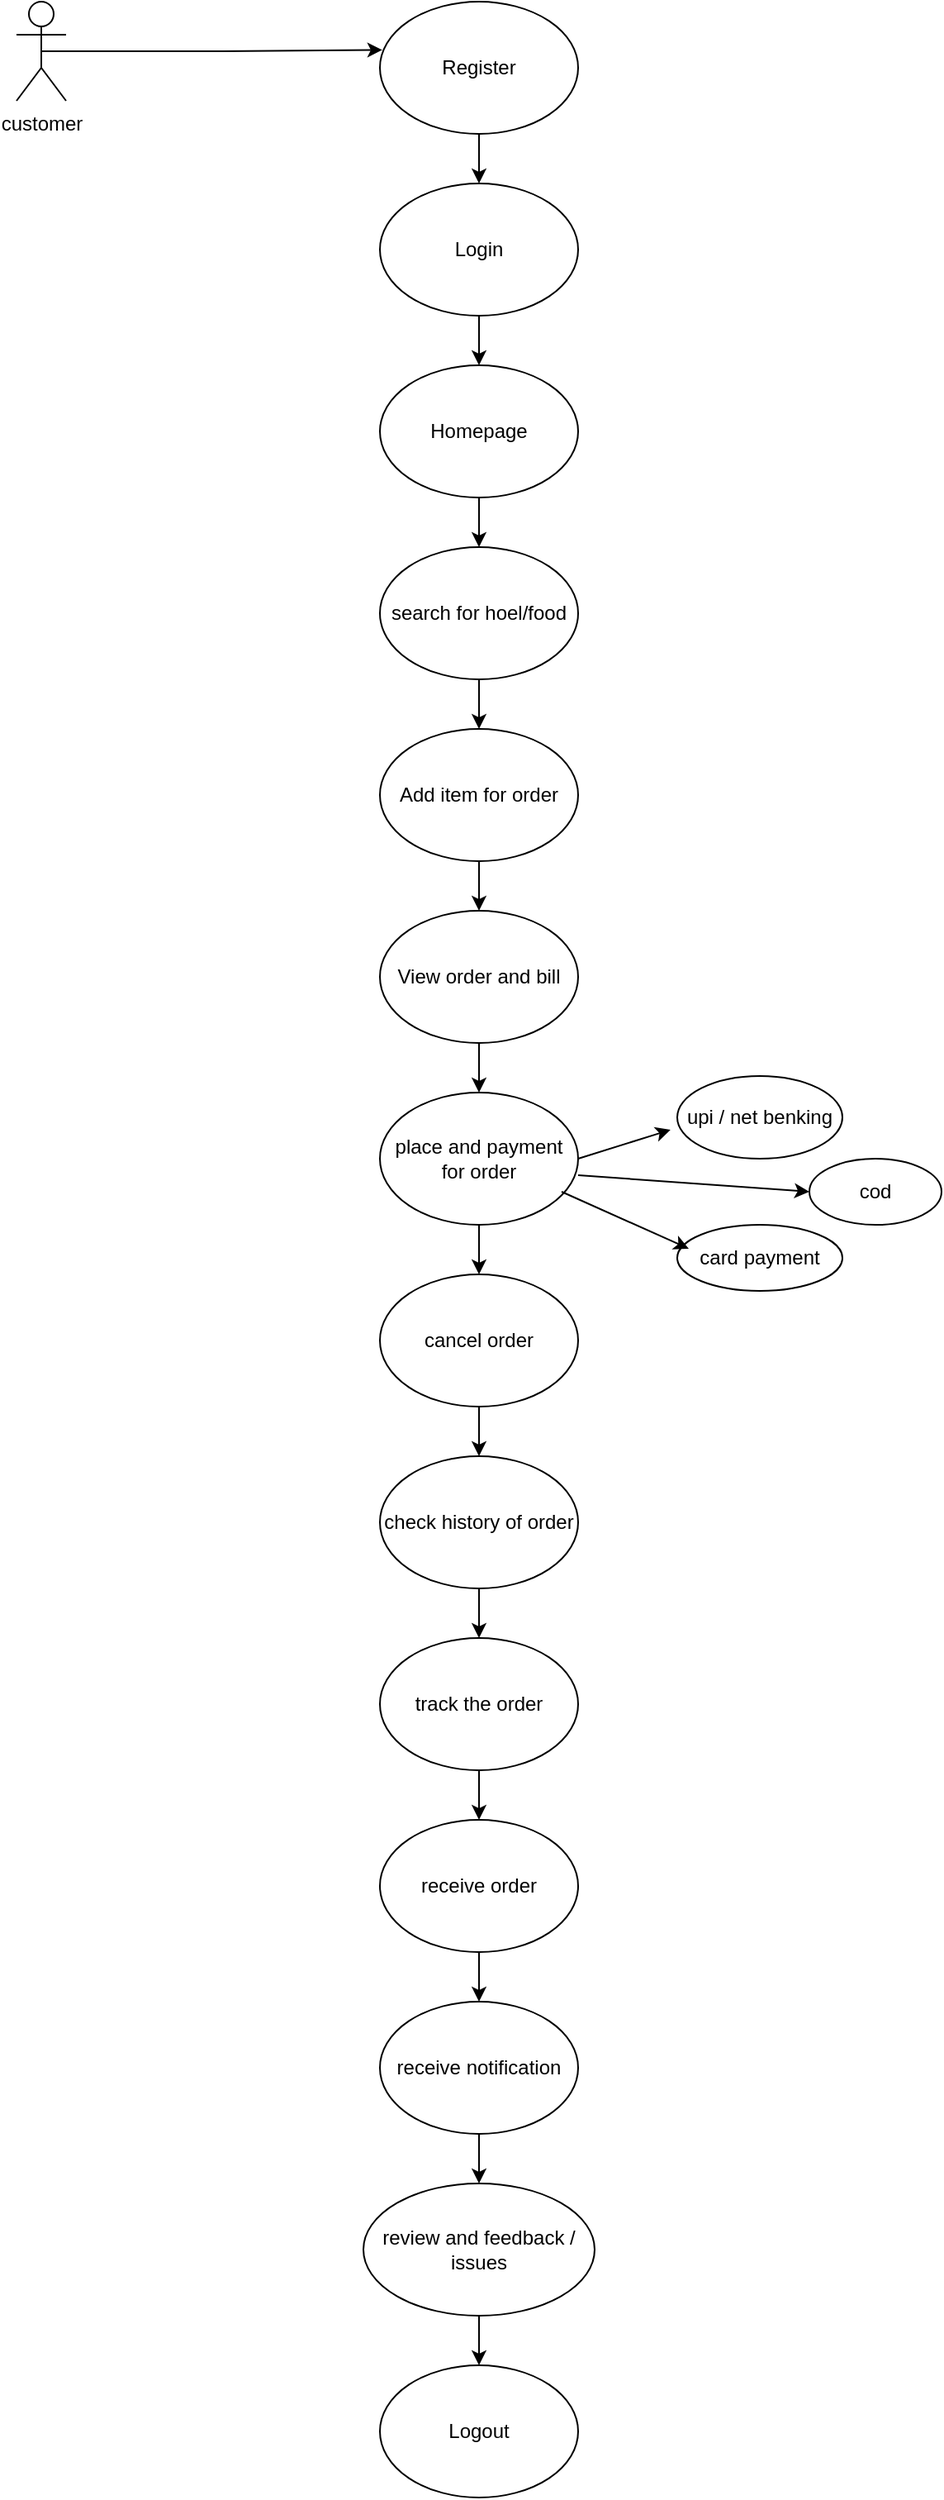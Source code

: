 <mxfile version="20.8.16" type="device" pages="7"><diagram name="Page-1" id="9RK6zt3FR-nT1B5AyH1v"><mxGraphModel dx="858" dy="516" grid="1" gridSize="10" guides="1" tooltips="1" connect="1" arrows="1" fold="1" page="1" pageScale="1" pageWidth="4681" pageHeight="3300" math="0" shadow="0"><root><mxCell id="0"/><mxCell id="1" parent="0"/><mxCell id="bQbxnt_jphSU35ou8ffy-7" style="edgeStyle=orthogonalEdgeStyle;rounded=0;orthogonalLoop=1;jettySize=auto;html=1;exitX=0.5;exitY=0.5;exitDx=0;exitDy=0;exitPerimeter=0;entryX=0.012;entryY=0.365;entryDx=0;entryDy=0;entryPerimeter=0;" parent="1" source="bQbxnt_jphSU35ou8ffy-2" target="bQbxnt_jphSU35ou8ffy-6" edge="1"><mxGeometry relative="1" as="geometry"/></mxCell><mxCell id="bQbxnt_jphSU35ou8ffy-2" value="customer&lt;br&gt;" style="shape=umlActor;verticalLabelPosition=bottom;verticalAlign=top;html=1;outlineConnect=0;" parent="1" vertex="1"><mxGeometry x="30" y="40" width="30" height="60" as="geometry"/></mxCell><mxCell id="bQbxnt_jphSU35ou8ffy-9" style="edgeStyle=orthogonalEdgeStyle;rounded=0;orthogonalLoop=1;jettySize=auto;html=1;exitX=0.5;exitY=1;exitDx=0;exitDy=0;entryX=0.5;entryY=0;entryDx=0;entryDy=0;" parent="1" source="bQbxnt_jphSU35ou8ffy-6" target="bQbxnt_jphSU35ou8ffy-8" edge="1"><mxGeometry relative="1" as="geometry"/></mxCell><mxCell id="bQbxnt_jphSU35ou8ffy-6" value="Register&lt;br&gt;" style="ellipse;whiteSpace=wrap;html=1;" parent="1" vertex="1"><mxGeometry x="250" y="40" width="120" height="80" as="geometry"/></mxCell><mxCell id="bQbxnt_jphSU35ou8ffy-11" style="edgeStyle=orthogonalEdgeStyle;rounded=0;orthogonalLoop=1;jettySize=auto;html=1;exitX=0.5;exitY=1;exitDx=0;exitDy=0;entryX=0.5;entryY=0;entryDx=0;entryDy=0;" parent="1" source="bQbxnt_jphSU35ou8ffy-8" target="bQbxnt_jphSU35ou8ffy-10" edge="1"><mxGeometry relative="1" as="geometry"/></mxCell><mxCell id="bQbxnt_jphSU35ou8ffy-8" value="Login" style="ellipse;whiteSpace=wrap;html=1;" parent="1" vertex="1"><mxGeometry x="250" y="150" width="120" height="80" as="geometry"/></mxCell><mxCell id="bQbxnt_jphSU35ou8ffy-13" style="edgeStyle=orthogonalEdgeStyle;rounded=0;orthogonalLoop=1;jettySize=auto;html=1;exitX=0.5;exitY=1;exitDx=0;exitDy=0;entryX=0.5;entryY=0;entryDx=0;entryDy=0;" parent="1" source="bQbxnt_jphSU35ou8ffy-10" target="bQbxnt_jphSU35ou8ffy-12" edge="1"><mxGeometry relative="1" as="geometry"/></mxCell><mxCell id="bQbxnt_jphSU35ou8ffy-10" value="Homepage" style="ellipse;whiteSpace=wrap;html=1;" parent="1" vertex="1"><mxGeometry x="250" y="260" width="120" height="80" as="geometry"/></mxCell><mxCell id="bQbxnt_jphSU35ou8ffy-15" style="edgeStyle=orthogonalEdgeStyle;rounded=0;orthogonalLoop=1;jettySize=auto;html=1;exitX=0.5;exitY=1;exitDx=0;exitDy=0;entryX=0.5;entryY=0;entryDx=0;entryDy=0;" parent="1" source="bQbxnt_jphSU35ou8ffy-12" target="bQbxnt_jphSU35ou8ffy-14" edge="1"><mxGeometry relative="1" as="geometry"/></mxCell><mxCell id="bQbxnt_jphSU35ou8ffy-12" value="search for hoel/food" style="ellipse;whiteSpace=wrap;html=1;" parent="1" vertex="1"><mxGeometry x="250" y="370" width="120" height="80" as="geometry"/></mxCell><mxCell id="bQbxnt_jphSU35ou8ffy-17" style="edgeStyle=orthogonalEdgeStyle;rounded=0;orthogonalLoop=1;jettySize=auto;html=1;exitX=0.5;exitY=1;exitDx=0;exitDy=0;entryX=0.5;entryY=0;entryDx=0;entryDy=0;" parent="1" source="bQbxnt_jphSU35ou8ffy-14" target="bQbxnt_jphSU35ou8ffy-16" edge="1"><mxGeometry relative="1" as="geometry"/></mxCell><mxCell id="bQbxnt_jphSU35ou8ffy-14" value="Add item for order" style="ellipse;whiteSpace=wrap;html=1;" parent="1" vertex="1"><mxGeometry x="250" y="480" width="120" height="80" as="geometry"/></mxCell><mxCell id="bQbxnt_jphSU35ou8ffy-19" style="edgeStyle=orthogonalEdgeStyle;rounded=0;orthogonalLoop=1;jettySize=auto;html=1;exitX=0.5;exitY=1;exitDx=0;exitDy=0;entryX=0.5;entryY=0;entryDx=0;entryDy=0;" parent="1" source="bQbxnt_jphSU35ou8ffy-16" target="bQbxnt_jphSU35ou8ffy-18" edge="1"><mxGeometry relative="1" as="geometry"/></mxCell><mxCell id="bQbxnt_jphSU35ou8ffy-16" value="View order and bill" style="ellipse;whiteSpace=wrap;html=1;" parent="1" vertex="1"><mxGeometry x="250" y="590" width="120" height="80" as="geometry"/></mxCell><mxCell id="bQbxnt_jphSU35ou8ffy-29" style="edgeStyle=orthogonalEdgeStyle;rounded=0;orthogonalLoop=1;jettySize=auto;html=1;exitX=0.5;exitY=1;exitDx=0;exitDy=0;entryX=0.5;entryY=0;entryDx=0;entryDy=0;" parent="1" source="bQbxnt_jphSU35ou8ffy-18" target="bQbxnt_jphSU35ou8ffy-28" edge="1"><mxGeometry relative="1" as="geometry"/></mxCell><mxCell id="bQbxnt_jphSU35ou8ffy-18" value="place and payment for order" style="ellipse;whiteSpace=wrap;html=1;" parent="1" vertex="1"><mxGeometry x="250" y="700" width="120" height="80" as="geometry"/></mxCell><mxCell id="bQbxnt_jphSU35ou8ffy-20" value="card payment" style="ellipse;whiteSpace=wrap;html=1;" parent="1" vertex="1"><mxGeometry x="430" y="780" width="100" height="40" as="geometry"/></mxCell><mxCell id="bQbxnt_jphSU35ou8ffy-21" value="cod" style="ellipse;whiteSpace=wrap;html=1;" parent="1" vertex="1"><mxGeometry x="510" y="740" width="80" height="40" as="geometry"/></mxCell><mxCell id="bQbxnt_jphSU35ou8ffy-22" value="upi / net benking" style="ellipse;whiteSpace=wrap;html=1;" parent="1" vertex="1"><mxGeometry x="430" y="690" width="100" height="50" as="geometry"/></mxCell><mxCell id="bQbxnt_jphSU35ou8ffy-25" value="" style="endArrow=classic;html=1;rounded=0;exitX=1;exitY=0.5;exitDx=0;exitDy=0;entryX=-0.041;entryY=0.651;entryDx=0;entryDy=0;entryPerimeter=0;" parent="1" source="bQbxnt_jphSU35ou8ffy-18" target="bQbxnt_jphSU35ou8ffy-22" edge="1"><mxGeometry width="50" height="50" relative="1" as="geometry"><mxPoint x="370" y="800" as="sourcePoint"/><mxPoint x="420" y="750" as="targetPoint"/></mxGeometry></mxCell><mxCell id="bQbxnt_jphSU35ou8ffy-26" value="" style="endArrow=classic;html=1;rounded=0;entryX=0;entryY=0.5;entryDx=0;entryDy=0;" parent="1" target="bQbxnt_jphSU35ou8ffy-21" edge="1"><mxGeometry width="50" height="50" relative="1" as="geometry"><mxPoint x="370" y="750" as="sourcePoint"/><mxPoint x="420" y="750" as="targetPoint"/></mxGeometry></mxCell><mxCell id="bQbxnt_jphSU35ou8ffy-27" value="" style="endArrow=classic;html=1;rounded=0;entryX=0.07;entryY=0.286;entryDx=0;entryDy=0;entryPerimeter=0;" parent="1" edge="1"><mxGeometry width="50" height="50" relative="1" as="geometry"><mxPoint x="360" y="760" as="sourcePoint"/><mxPoint x="437" y="794.44" as="targetPoint"/></mxGeometry></mxCell><mxCell id="bQbxnt_jphSU35ou8ffy-31" style="edgeStyle=orthogonalEdgeStyle;rounded=0;orthogonalLoop=1;jettySize=auto;html=1;exitX=0.5;exitY=1;exitDx=0;exitDy=0;entryX=0.5;entryY=0;entryDx=0;entryDy=0;" parent="1" source="bQbxnt_jphSU35ou8ffy-28" target="bQbxnt_jphSU35ou8ffy-30" edge="1"><mxGeometry relative="1" as="geometry"/></mxCell><mxCell id="bQbxnt_jphSU35ou8ffy-28" value="cancel order" style="ellipse;whiteSpace=wrap;html=1;" parent="1" vertex="1"><mxGeometry x="250" y="810" width="120" height="80" as="geometry"/></mxCell><mxCell id="bQbxnt_jphSU35ou8ffy-34" style="edgeStyle=orthogonalEdgeStyle;rounded=0;orthogonalLoop=1;jettySize=auto;html=1;exitX=0.5;exitY=1;exitDx=0;exitDy=0;entryX=0.5;entryY=0;entryDx=0;entryDy=0;" parent="1" source="bQbxnt_jphSU35ou8ffy-30" target="bQbxnt_jphSU35ou8ffy-33" edge="1"><mxGeometry relative="1" as="geometry"/></mxCell><mxCell id="bQbxnt_jphSU35ou8ffy-30" value="check history of order" style="ellipse;whiteSpace=wrap;html=1;" parent="1" vertex="1"><mxGeometry x="250" y="920" width="120" height="80" as="geometry"/></mxCell><mxCell id="bQbxnt_jphSU35ou8ffy-36" style="edgeStyle=orthogonalEdgeStyle;rounded=0;orthogonalLoop=1;jettySize=auto;html=1;exitX=0.5;exitY=1;exitDx=0;exitDy=0;entryX=0.5;entryY=0;entryDx=0;entryDy=0;" parent="1" source="bQbxnt_jphSU35ou8ffy-33" target="bQbxnt_jphSU35ou8ffy-35" edge="1"><mxGeometry relative="1" as="geometry"/></mxCell><mxCell id="bQbxnt_jphSU35ou8ffy-33" value="track the order" style="ellipse;whiteSpace=wrap;html=1;" parent="1" vertex="1"><mxGeometry x="250" y="1030" width="120" height="80" as="geometry"/></mxCell><mxCell id="bQbxnt_jphSU35ou8ffy-38" style="edgeStyle=orthogonalEdgeStyle;rounded=0;orthogonalLoop=1;jettySize=auto;html=1;exitX=0.5;exitY=1;exitDx=0;exitDy=0;entryX=0.5;entryY=0;entryDx=0;entryDy=0;" parent="1" source="bQbxnt_jphSU35ou8ffy-35" target="bQbxnt_jphSU35ou8ffy-37" edge="1"><mxGeometry relative="1" as="geometry"/></mxCell><mxCell id="bQbxnt_jphSU35ou8ffy-35" value="receive order" style="ellipse;whiteSpace=wrap;html=1;" parent="1" vertex="1"><mxGeometry x="250" y="1140" width="120" height="80" as="geometry"/></mxCell><mxCell id="bQbxnt_jphSU35ou8ffy-40" style="edgeStyle=orthogonalEdgeStyle;rounded=0;orthogonalLoop=1;jettySize=auto;html=1;exitX=0.5;exitY=1;exitDx=0;exitDy=0;" parent="1" source="bQbxnt_jphSU35ou8ffy-37" target="bQbxnt_jphSU35ou8ffy-39" edge="1"><mxGeometry relative="1" as="geometry"/></mxCell><mxCell id="bQbxnt_jphSU35ou8ffy-37" value="receive notification" style="ellipse;whiteSpace=wrap;html=1;" parent="1" vertex="1"><mxGeometry x="250" y="1250" width="120" height="80" as="geometry"/></mxCell><mxCell id="bQbxnt_jphSU35ou8ffy-42" style="edgeStyle=orthogonalEdgeStyle;rounded=0;orthogonalLoop=1;jettySize=auto;html=1;exitX=0.5;exitY=1;exitDx=0;exitDy=0;entryX=0.5;entryY=0;entryDx=0;entryDy=0;" parent="1" source="bQbxnt_jphSU35ou8ffy-39" target="bQbxnt_jphSU35ou8ffy-41" edge="1"><mxGeometry relative="1" as="geometry"/></mxCell><mxCell id="bQbxnt_jphSU35ou8ffy-39" value="review and feedback / issues" style="ellipse;whiteSpace=wrap;html=1;" parent="1" vertex="1"><mxGeometry x="240" y="1360" width="140" height="80" as="geometry"/></mxCell><mxCell id="bQbxnt_jphSU35ou8ffy-41" value="Logout" style="ellipse;whiteSpace=wrap;html=1;" parent="1" vertex="1"><mxGeometry x="250" y="1470" width="120" height="80" as="geometry"/></mxCell></root></mxGraphModel></diagram><diagram id="hk8JwHMzqxvmO4oecwAO" name="Page-2"><mxGraphModel dx="5539" dy="3816" grid="1" gridSize="10" guides="1" tooltips="1" connect="1" arrows="1" fold="1" page="1" pageScale="1" pageWidth="4681" pageHeight="3300" math="0" shadow="0"><root><mxCell id="0"/><mxCell id="1" parent="0"/><mxCell id="lQXr0PIYQt5daRQ_831Y-4" style="edgeStyle=orthogonalEdgeStyle;rounded=0;orthogonalLoop=1;jettySize=auto;html=1;exitX=0.5;exitY=0.5;exitDx=0;exitDy=0;exitPerimeter=0;entryX=0.029;entryY=0.361;entryDx=0;entryDy=0;entryPerimeter=0;" parent="1" source="lQXr0PIYQt5daRQ_831Y-1" target="lQXr0PIYQt5daRQ_831Y-3" edge="1"><mxGeometry relative="1" as="geometry"/></mxCell><mxCell id="lQXr0PIYQt5daRQ_831Y-1" value="system admin&lt;br&gt;" style="shape=umlActor;verticalLabelPosition=bottom;verticalAlign=top;html=1;outlineConnect=0;" parent="1" vertex="1"><mxGeometry x="-4640" y="-3270" width="30" height="60" as="geometry"/></mxCell><mxCell id="lQXr0PIYQt5daRQ_831Y-6" style="edgeStyle=orthogonalEdgeStyle;rounded=0;orthogonalLoop=1;jettySize=auto;html=1;exitX=0.5;exitY=1;exitDx=0;exitDy=0;entryX=0.5;entryY=0;entryDx=0;entryDy=0;" parent="1" source="lQXr0PIYQt5daRQ_831Y-3" target="lQXr0PIYQt5daRQ_831Y-5" edge="1"><mxGeometry relative="1" as="geometry"/></mxCell><mxCell id="lQXr0PIYQt5daRQ_831Y-3" value="LOGIN" style="ellipse;whiteSpace=wrap;html=1;" parent="1" vertex="1"><mxGeometry x="-4450" y="-3270" width="120" height="80" as="geometry"/></mxCell><mxCell id="lQXr0PIYQt5daRQ_831Y-8" style="edgeStyle=orthogonalEdgeStyle;rounded=0;orthogonalLoop=1;jettySize=auto;html=1;exitX=0.5;exitY=1;exitDx=0;exitDy=0;entryX=0.5;entryY=0;entryDx=0;entryDy=0;" parent="1" source="lQXr0PIYQt5daRQ_831Y-5" target="lQXr0PIYQt5daRQ_831Y-7" edge="1"><mxGeometry relative="1" as="geometry"/></mxCell><mxCell id="lQXr0PIYQt5daRQ_831Y-5" value="SEE USERS AND HOTELS" style="ellipse;whiteSpace=wrap;html=1;" parent="1" vertex="1"><mxGeometry x="-4450" y="-3160" width="120" height="80" as="geometry"/></mxCell><mxCell id="lQXr0PIYQt5daRQ_831Y-10" style="edgeStyle=orthogonalEdgeStyle;rounded=0;orthogonalLoop=1;jettySize=auto;html=1;exitX=0.5;exitY=1;exitDx=0;exitDy=0;entryX=0.5;entryY=0;entryDx=0;entryDy=0;" parent="1" source="lQXr0PIYQt5daRQ_831Y-7" target="lQXr0PIYQt5daRQ_831Y-9" edge="1"><mxGeometry relative="1" as="geometry"/></mxCell><mxCell id="lQXr0PIYQt5daRQ_831Y-7" value="ADD OR REMOVE&amp;nbsp; HOTEL / USERS" style="ellipse;whiteSpace=wrap;html=1;" parent="1" vertex="1"><mxGeometry x="-4450" y="-3040" width="120" height="80" as="geometry"/></mxCell><mxCell id="lQXr0PIYQt5daRQ_831Y-12" style="edgeStyle=orthogonalEdgeStyle;rounded=0;orthogonalLoop=1;jettySize=auto;html=1;exitX=0.5;exitY=1;exitDx=0;exitDy=0;entryX=0.5;entryY=0;entryDx=0;entryDy=0;" parent="1" source="lQXr0PIYQt5daRQ_831Y-9" target="lQXr0PIYQt5daRQ_831Y-11" edge="1"><mxGeometry relative="1" as="geometry"/></mxCell><mxCell id="lQXr0PIYQt5daRQ_831Y-9" value="SENT NOTIFICATIONS" style="ellipse;whiteSpace=wrap;html=1;" parent="1" vertex="1"><mxGeometry x="-4450" y="-2920" width="120" height="80" as="geometry"/></mxCell><mxCell id="lQXr0PIYQt5daRQ_831Y-14" style="edgeStyle=orthogonalEdgeStyle;rounded=0;orthogonalLoop=1;jettySize=auto;html=1;exitX=0.5;exitY=1;exitDx=0;exitDy=0;entryX=0.5;entryY=0;entryDx=0;entryDy=0;" parent="1" source="lQXr0PIYQt5daRQ_831Y-11" target="lQXr0PIYQt5daRQ_831Y-13" edge="1"><mxGeometry relative="1" as="geometry"/></mxCell><mxCell id="lQXr0PIYQt5daRQ_831Y-11" value="CHECK HISTORYS" style="ellipse;whiteSpace=wrap;html=1;" parent="1" vertex="1"><mxGeometry x="-4450" y="-2810" width="120" height="80" as="geometry"/></mxCell><mxCell id="Dcf_uH0qKDX__rMYfkcD-2" style="edgeStyle=orthogonalEdgeStyle;rounded=0;orthogonalLoop=1;jettySize=auto;html=1;exitX=0.5;exitY=1;exitDx=0;exitDy=0;entryX=0.5;entryY=0;entryDx=0;entryDy=0;" parent="1" source="lQXr0PIYQt5daRQ_831Y-13" target="Dcf_uH0qKDX__rMYfkcD-1" edge="1"><mxGeometry relative="1" as="geometry"/></mxCell><mxCell id="lQXr0PIYQt5daRQ_831Y-13" value="SALES AND BENEFITS" style="ellipse;whiteSpace=wrap;html=1;" parent="1" vertex="1"><mxGeometry x="-4450" y="-2700" width="120" height="80" as="geometry"/></mxCell><mxCell id="Dcf_uH0qKDX__rMYfkcD-4" style="edgeStyle=orthogonalEdgeStyle;rounded=0;orthogonalLoop=1;jettySize=auto;html=1;exitX=0.5;exitY=1;exitDx=0;exitDy=0;" parent="1" source="Dcf_uH0qKDX__rMYfkcD-1" target="Dcf_uH0qKDX__rMYfkcD-3" edge="1"><mxGeometry relative="1" as="geometry"/></mxCell><mxCell id="Dcf_uH0qKDX__rMYfkcD-1" value="GIVE DISCOUNTS" style="ellipse;whiteSpace=wrap;html=1;" parent="1" vertex="1"><mxGeometry x="-4450" y="-2580" width="120" height="80" as="geometry"/></mxCell><mxCell id="Dcf_uH0qKDX__rMYfkcD-6" style="edgeStyle=orthogonalEdgeStyle;rounded=0;orthogonalLoop=1;jettySize=auto;html=1;exitX=0.5;exitY=1;exitDx=0;exitDy=0;entryX=0.5;entryY=0;entryDx=0;entryDy=0;" parent="1" source="Dcf_uH0qKDX__rMYfkcD-3" target="Dcf_uH0qKDX__rMYfkcD-5" edge="1"><mxGeometry relative="1" as="geometry"/></mxCell><mxCell id="Dcf_uH0qKDX__rMYfkcD-3" value="RECEIVE FEEDBACK AND ISSUES" style="ellipse;whiteSpace=wrap;html=1;" parent="1" vertex="1"><mxGeometry x="-4450" y="-2470" width="120" height="80" as="geometry"/></mxCell><mxCell id="Dcf_uH0qKDX__rMYfkcD-5" value="LOGOUT" style="ellipse;whiteSpace=wrap;html=1;" parent="1" vertex="1"><mxGeometry x="-4450" y="-2350" width="120" height="80" as="geometry"/></mxCell></root></mxGraphModel></diagram><diagram id="j8gpQzewtGbqMxFZLhKk" name="Page-3"><mxGraphModel dx="858" dy="516" grid="1" gridSize="10" guides="1" tooltips="1" connect="1" arrows="1" fold="1" page="1" pageScale="1" pageWidth="4681" pageHeight="3300" math="0" shadow="0"><root><mxCell id="0"/><mxCell id="1" parent="0"/><mxCell id="tf1lRpg3X6Ihdx0kilmz-4" style="edgeStyle=orthogonalEdgeStyle;rounded=0;orthogonalLoop=1;jettySize=auto;html=1;exitX=0.5;exitY=0.5;exitDx=0;exitDy=0;exitPerimeter=0;entryX=0;entryY=0.375;entryDx=0;entryDy=0;entryPerimeter=0;" parent="1" source="tf1lRpg3X6Ihdx0kilmz-1" target="tf1lRpg3X6Ihdx0kilmz-2" edge="1"><mxGeometry relative="1" as="geometry"/></mxCell><mxCell id="tf1lRpg3X6Ihdx0kilmz-1" value="HOTEL ADMIN" style="shape=umlActor;verticalLabelPosition=bottom;verticalAlign=top;html=1;outlineConnect=0;" parent="1" vertex="1"><mxGeometry x="40" y="40" width="30" height="60" as="geometry"/></mxCell><mxCell id="tf1lRpg3X6Ihdx0kilmz-6" style="edgeStyle=orthogonalEdgeStyle;rounded=0;orthogonalLoop=1;jettySize=auto;html=1;exitX=0.5;exitY=1;exitDx=0;exitDy=0;entryX=0.5;entryY=0;entryDx=0;entryDy=0;" parent="1" source="tf1lRpg3X6Ihdx0kilmz-2" target="tf1lRpg3X6Ihdx0kilmz-5" edge="1"><mxGeometry relative="1" as="geometry"/></mxCell><mxCell id="tf1lRpg3X6Ihdx0kilmz-2" value="SING UP" style="ellipse;whiteSpace=wrap;html=1;" parent="1" vertex="1"><mxGeometry x="210" y="40" width="120" height="80" as="geometry"/></mxCell><mxCell id="tf1lRpg3X6Ihdx0kilmz-8" style="edgeStyle=orthogonalEdgeStyle;rounded=0;orthogonalLoop=1;jettySize=auto;html=1;exitX=0.5;exitY=1;exitDx=0;exitDy=0;entryX=0.5;entryY=0;entryDx=0;entryDy=0;" parent="1" source="tf1lRpg3X6Ihdx0kilmz-5" target="tf1lRpg3X6Ihdx0kilmz-7" edge="1"><mxGeometry relative="1" as="geometry"/></mxCell><mxCell id="tf1lRpg3X6Ihdx0kilmz-5" value="LOGIN" style="ellipse;whiteSpace=wrap;html=1;" parent="1" vertex="1"><mxGeometry x="210" y="150" width="120" height="80" as="geometry"/></mxCell><mxCell id="tf1lRpg3X6Ihdx0kilmz-10" style="edgeStyle=orthogonalEdgeStyle;rounded=0;orthogonalLoop=1;jettySize=auto;html=1;exitX=0.5;exitY=1;exitDx=0;exitDy=0;entryX=0.5;entryY=0;entryDx=0;entryDy=0;" parent="1" source="tf1lRpg3X6Ihdx0kilmz-7" target="tf1lRpg3X6Ihdx0kilmz-9" edge="1"><mxGeometry relative="1" as="geometry"/></mxCell><mxCell id="tf1lRpg3X6Ihdx0kilmz-7" value="UPDATE THE MENU" style="ellipse;whiteSpace=wrap;html=1;" parent="1" vertex="1"><mxGeometry x="210" y="260" width="120" height="80" as="geometry"/></mxCell><mxCell id="tf1lRpg3X6Ihdx0kilmz-12" style="edgeStyle=orthogonalEdgeStyle;rounded=0;orthogonalLoop=1;jettySize=auto;html=1;exitX=0.5;exitY=1;exitDx=0;exitDy=0;entryX=0.5;entryY=0;entryDx=0;entryDy=0;" parent="1" source="tf1lRpg3X6Ihdx0kilmz-9" target="tf1lRpg3X6Ihdx0kilmz-11" edge="1"><mxGeometry relative="1" as="geometry"/></mxCell><mxCell id="tf1lRpg3X6Ihdx0kilmz-9" value="SEE SALES AND BENEFITS" style="ellipse;whiteSpace=wrap;html=1;" parent="1" vertex="1"><mxGeometry x="210" y="380" width="120" height="80" as="geometry"/></mxCell><mxCell id="tf1lRpg3X6Ihdx0kilmz-15" style="edgeStyle=orthogonalEdgeStyle;rounded=0;orthogonalLoop=1;jettySize=auto;html=1;exitX=0.5;exitY=1;exitDx=0;exitDy=0;entryX=0.5;entryY=0;entryDx=0;entryDy=0;" parent="1" source="tf1lRpg3X6Ihdx0kilmz-11" target="tf1lRpg3X6Ihdx0kilmz-13" edge="1"><mxGeometry relative="1" as="geometry"/></mxCell><mxCell id="tf1lRpg3X6Ihdx0kilmz-11" value="SENT NOTIFICATION&amp;nbsp;" style="ellipse;whiteSpace=wrap;html=1;" parent="1" vertex="1"><mxGeometry x="210" y="500" width="120" height="80" as="geometry"/></mxCell><mxCell id="tf1lRpg3X6Ihdx0kilmz-17" style="edgeStyle=orthogonalEdgeStyle;rounded=0;orthogonalLoop=1;jettySize=auto;html=1;exitX=0.5;exitY=1;exitDx=0;exitDy=0;entryX=0.5;entryY=0;entryDx=0;entryDy=0;" parent="1" source="tf1lRpg3X6Ihdx0kilmz-13" target="tf1lRpg3X6Ihdx0kilmz-16" edge="1"><mxGeometry relative="1" as="geometry"/></mxCell><mxCell id="tf1lRpg3X6Ihdx0kilmz-13" value="VIEW ORDER HISTORY" style="ellipse;whiteSpace=wrap;html=1;" parent="1" vertex="1"><mxGeometry x="210" y="620" width="120" height="80" as="geometry"/></mxCell><mxCell id="tf1lRpg3X6Ihdx0kilmz-19" style="edgeStyle=orthogonalEdgeStyle;rounded=0;orthogonalLoop=1;jettySize=auto;html=1;exitX=0.5;exitY=1;exitDx=0;exitDy=0;entryX=0.5;entryY=0;entryDx=0;entryDy=0;" parent="1" source="tf1lRpg3X6Ihdx0kilmz-16" target="tf1lRpg3X6Ihdx0kilmz-18" edge="1"><mxGeometry relative="1" as="geometry"/></mxCell><mxCell id="tf1lRpg3X6Ihdx0kilmz-16" value="RECEIVE ORDERS" style="ellipse;whiteSpace=wrap;html=1;" parent="1" vertex="1"><mxGeometry x="210" y="730" width="120" height="80" as="geometry"/></mxCell><mxCell id="tf1lRpg3X6Ihdx0kilmz-21" style="edgeStyle=orthogonalEdgeStyle;rounded=0;orthogonalLoop=1;jettySize=auto;html=1;exitX=0.5;exitY=1;exitDx=0;exitDy=0;entryX=0.5;entryY=0;entryDx=0;entryDy=0;" parent="1" source="tf1lRpg3X6Ihdx0kilmz-18" target="tf1lRpg3X6Ihdx0kilmz-20" edge="1"><mxGeometry relative="1" as="geometry"/></mxCell><mxCell id="tf1lRpg3X6Ihdx0kilmz-18" value="RECEIVE PAYMENTS / PAYMENT DETAILS" style="ellipse;whiteSpace=wrap;html=1;" parent="1" vertex="1"><mxGeometry x="210" y="840" width="120" height="80" as="geometry"/></mxCell><mxCell id="tf1lRpg3X6Ihdx0kilmz-23" style="edgeStyle=orthogonalEdgeStyle;rounded=0;orthogonalLoop=1;jettySize=auto;html=1;exitX=0.5;exitY=1;exitDx=0;exitDy=0;entryX=0.5;entryY=0;entryDx=0;entryDy=0;" parent="1" source="tf1lRpg3X6Ihdx0kilmz-20" target="tf1lRpg3X6Ihdx0kilmz-22" edge="1"><mxGeometry relative="1" as="geometry"/></mxCell><mxCell id="tf1lRpg3X6Ihdx0kilmz-20" value="RECEIVE FEEDBACKS AND RATINGS" style="ellipse;whiteSpace=wrap;html=1;" parent="1" vertex="1"><mxGeometry x="210" y="960" width="120" height="80" as="geometry"/></mxCell><mxCell id="tf1lRpg3X6Ihdx0kilmz-22" value="LOGOUT" style="ellipse;whiteSpace=wrap;html=1;" parent="1" vertex="1"><mxGeometry x="210" y="1070" width="120" height="80" as="geometry"/></mxCell></root></mxGraphModel></diagram><diagram id="PPAdGe_pJqQOwbVdwAxf" name="Page-4"><mxGraphModel dx="1073" dy="645" grid="1" gridSize="10" guides="1" tooltips="1" connect="1" arrows="1" fold="1" page="1" pageScale="1" pageWidth="4681" pageHeight="3300" math="0" shadow="0"><root><mxCell id="0"/><mxCell id="1" parent="0"/><mxCell id="Xrt-EFJmtFQrKbQ1lRq3-7" value="1" style="edgeStyle=orthogonalEdgeStyle;rounded=0;orthogonalLoop=1;jettySize=auto;html=1;exitX=1;exitY=0.25;exitDx=0;exitDy=0;entryX=0.2;entryY=0.095;entryDx=0;entryDy=0;entryPerimeter=0;" parent="1" source="Xrt-EFJmtFQrKbQ1lRq3-4" target="Xrt-EFJmtFQrKbQ1lRq3-5" edge="1"><mxGeometry relative="1" as="geometry"><mxPoint x="630" y="175" as="targetPoint"/><Array as="points"/></mxGeometry></mxCell><mxCell id="Xrt-EFJmtFQrKbQ1lRq3-9" value="Registretiont" style="edgeLabel;html=1;align=center;verticalAlign=middle;resizable=0;points=[];" parent="Xrt-EFJmtFQrKbQ1lRq3-7" vertex="1" connectable="0"><mxGeometry x="-0.396" y="4" relative="1" as="geometry"><mxPoint as="offset"/></mxGeometry></mxCell><mxCell id="Xrt-EFJmtFQrKbQ1lRq3-18" style="edgeStyle=orthogonalEdgeStyle;rounded=0;orthogonalLoop=1;jettySize=auto;html=1;exitX=1;exitY=0.75;exitDx=0;exitDy=0;entryX=0.038;entryY=0.279;entryDx=0;entryDy=0;entryPerimeter=0;" parent="1" source="Xrt-EFJmtFQrKbQ1lRq3-4" target="Xrt-EFJmtFQrKbQ1lRq3-5" edge="1"><mxGeometry relative="1" as="geometry"/></mxCell><mxCell id="Xrt-EFJmtFQrKbQ1lRq3-19" value="2" style="edgeLabel;html=1;align=center;verticalAlign=middle;resizable=0;points=[];" parent="Xrt-EFJmtFQrKbQ1lRq3-18" vertex="1" connectable="0"><mxGeometry x="0.07" y="-5" relative="1" as="geometry"><mxPoint as="offset"/></mxGeometry></mxCell><mxCell id="Xrt-EFJmtFQrKbQ1lRq3-20" value="Login" style="edgeLabel;html=1;align=center;verticalAlign=middle;resizable=0;points=[];" parent="Xrt-EFJmtFQrKbQ1lRq3-18" vertex="1" connectable="0"><mxGeometry x="-0.353" y="-4" relative="1" as="geometry"><mxPoint x="-2" as="offset"/></mxGeometry></mxCell><mxCell id="Xrt-EFJmtFQrKbQ1lRq3-22" value="emil / password" style="edgeLabel;html=1;align=center;verticalAlign=middle;resizable=0;points=[];" parent="Xrt-EFJmtFQrKbQ1lRq3-18" vertex="1" connectable="0"><mxGeometry x="0.412" y="-2" relative="1" as="geometry"><mxPoint x="1" as="offset"/></mxGeometry></mxCell><mxCell id="Xrt-EFJmtFQrKbQ1lRq3-4" value="USER" style="rounded=0;whiteSpace=wrap;html=1;" parent="1" vertex="1"><mxGeometry x="80" y="160" width="120" height="60" as="geometry"/></mxCell><mxCell id="Xrt-EFJmtFQrKbQ1lRq3-11" style="edgeStyle=orthogonalEdgeStyle;rounded=0;orthogonalLoop=1;jettySize=auto;html=1;exitX=0.5;exitY=1;exitDx=0;exitDy=0;entryX=0.417;entryY=1;entryDx=0;entryDy=0;entryPerimeter=0;" parent="1" source="Xrt-EFJmtFQrKbQ1lRq3-5" target="Xrt-EFJmtFQrKbQ1lRq3-4" edge="1"><mxGeometry relative="1" as="geometry"/></mxCell><mxCell id="Xrt-EFJmtFQrKbQ1lRq3-12" value="1" style="edgeLabel;html=1;align=center;verticalAlign=middle;resizable=0;points=[];" parent="Xrt-EFJmtFQrKbQ1lRq3-11" vertex="1" connectable="0"><mxGeometry x="0.052" y="-4" relative="1" as="geometry"><mxPoint as="offset"/></mxGeometry></mxCell><mxCell id="Xrt-EFJmtFQrKbQ1lRq3-14" value="response" style="edgeLabel;html=1;align=center;verticalAlign=middle;resizable=0;points=[];" parent="Xrt-EFJmtFQrKbQ1lRq3-11" vertex="1" connectable="0"><mxGeometry x="0.413" y="-1" relative="1" as="geometry"><mxPoint as="offset"/></mxGeometry></mxCell><mxCell id="Xrt-EFJmtFQrKbQ1lRq3-27" value="sucsess / fail" style="edgeLabel;html=1;align=center;verticalAlign=middle;resizable=0;points=[];" parent="Xrt-EFJmtFQrKbQ1lRq3-11" vertex="1" connectable="0"><mxGeometry x="-0.55" y="-2" relative="1" as="geometry"><mxPoint as="offset"/></mxGeometry></mxCell><mxCell id="Xrt-EFJmtFQrKbQ1lRq3-5" value="DATABASE" style="ellipse;whiteSpace=wrap;html=1;aspect=fixed;" parent="1" vertex="1"><mxGeometry x="620" y="160" width="160" height="160" as="geometry"/></mxCell><mxCell id="Xrt-EFJmtFQrKbQ1lRq3-10" value="Name,mobile number,&lt;br&gt;email,password,address," style="text;html=1;align=center;verticalAlign=middle;resizable=0;points=[];autosize=1;strokeColor=none;fillColor=none;" parent="1" vertex="1"><mxGeometry x="460" y="130" width="160" height="40" as="geometry"/></mxCell><mxCell id="Xrt-EFJmtFQrKbQ1lRq3-24" value="" style="endArrow=classic;html=1;rounded=0;exitX=1;exitY=1;exitDx=0;exitDy=0;entryX=0.25;entryY=1;entryDx=0;entryDy=0;" parent="1" source="Xrt-EFJmtFQrKbQ1lRq3-5" target="Xrt-EFJmtFQrKbQ1lRq3-4" edge="1"><mxGeometry width="50" height="50" relative="1" as="geometry"><mxPoint x="590" y="450" as="sourcePoint"/><mxPoint x="640" y="400" as="targetPoint"/><Array as="points"><mxPoint x="757" y="410"/><mxPoint x="110" y="410"/></Array></mxGeometry></mxCell><mxCell id="Xrt-EFJmtFQrKbQ1lRq3-25" value="2" style="edgeLabel;html=1;align=center;verticalAlign=middle;resizable=0;points=[];" parent="Xrt-EFJmtFQrKbQ1lRq3-24" vertex="1" connectable="0"><mxGeometry x="-0.409" y="-2" relative="1" as="geometry"><mxPoint as="offset"/></mxGeometry></mxCell><mxCell id="Xrt-EFJmtFQrKbQ1lRq3-26" value="sucsess / fail" style="edgeLabel;html=1;align=center;verticalAlign=middle;resizable=0;points=[];" parent="Xrt-EFJmtFQrKbQ1lRq3-24" vertex="1" connectable="0"><mxGeometry x="-0.167" y="4" relative="1" as="geometry"><mxPoint as="offset"/></mxGeometry></mxCell><mxCell id="Xrt-EFJmtFQrKbQ1lRq3-28" value="Text" style="edgeLabel;html=1;align=center;verticalAlign=middle;resizable=0;points=[];" parent="Xrt-EFJmtFQrKbQ1lRq3-24" vertex="1" connectable="0"><mxGeometry x="0.353" relative="1" as="geometry"><mxPoint as="offset"/></mxGeometry></mxCell><mxCell id="Xrt-EFJmtFQrKbQ1lRq3-31" value="2ND LEVEL DFD&amp;nbsp;" style="text;html=1;strokeColor=none;fillColor=none;align=center;verticalAlign=middle;whiteSpace=wrap;rounded=0;fontStyle=4" parent="1" vertex="1"><mxGeometry x="80" y="520" width="140" height="30" as="geometry"/></mxCell><mxCell id="Xrt-EFJmtFQrKbQ1lRq3-39" style="edgeStyle=orthogonalEdgeStyle;rounded=0;orthogonalLoop=1;jettySize=auto;html=1;exitX=1;exitY=0.25;exitDx=0;exitDy=0;entryX=0;entryY=0.475;entryDx=0;entryDy=0;entryPerimeter=0;" parent="1" source="Xrt-EFJmtFQrKbQ1lRq3-35" target="Xrt-EFJmtFQrKbQ1lRq3-36" edge="1"><mxGeometry relative="1" as="geometry"><mxPoint x="460" y="618" as="targetPoint"/></mxGeometry></mxCell><mxCell id="Xrt-EFJmtFQrKbQ1lRq3-40" value="Registration" style="edgeLabel;html=1;align=center;verticalAlign=middle;resizable=0;points=[];" parent="Xrt-EFJmtFQrKbQ1lRq3-39" vertex="1" connectable="0"><mxGeometry x="-0.407" y="1" relative="1" as="geometry"><mxPoint as="offset"/></mxGeometry></mxCell><mxCell id="Xrt-EFJmtFQrKbQ1lRq3-49" style="edgeStyle=orthogonalEdgeStyle;rounded=0;orthogonalLoop=1;jettySize=auto;html=1;exitX=1.009;exitY=0.654;exitDx=0;exitDy=0;exitPerimeter=0;entryX=0.025;entryY=0.793;entryDx=0;entryDy=0;entryPerimeter=0;" parent="1" source="Xrt-EFJmtFQrKbQ1lRq3-35" target="Xrt-EFJmtFQrKbQ1lRq3-36" edge="1"><mxGeometry relative="1" as="geometry"><mxPoint x="120" y="648" as="sourcePoint"/><mxPoint x="470" y="646" as="targetPoint"/></mxGeometry></mxCell><mxCell id="Xrt-EFJmtFQrKbQ1lRq3-51" value="alrady exist / create account sucessfuly" style="edgeLabel;html=1;align=center;verticalAlign=middle;resizable=0;points=[];" parent="Xrt-EFJmtFQrKbQ1lRq3-49" vertex="1" connectable="0"><mxGeometry x="0.165" y="-2" relative="1" as="geometry"><mxPoint as="offset"/></mxGeometry></mxCell><mxCell id="Xrt-EFJmtFQrKbQ1lRq3-52" style="edgeStyle=orthogonalEdgeStyle;rounded=0;orthogonalLoop=1;jettySize=auto;html=1;exitX=0.75;exitY=1;exitDx=0;exitDy=0;entryX=0.5;entryY=1;entryDx=0;entryDy=0;" parent="1" source="Xrt-EFJmtFQrKbQ1lRq3-35" target="Xrt-EFJmtFQrKbQ1lRq3-36" edge="1"><mxGeometry relative="1" as="geometry"/></mxCell><mxCell id="Xrt-EFJmtFQrKbQ1lRq3-53" value="Login" style="edgeLabel;html=1;align=center;verticalAlign=middle;resizable=0;points=[];" parent="Xrt-EFJmtFQrKbQ1lRq3-52" vertex="1" connectable="0"><mxGeometry x="-0.264" y="2" relative="1" as="geometry"><mxPoint as="offset"/></mxGeometry></mxCell><mxCell id="Xrt-EFJmtFQrKbQ1lRq3-35" value="USER" style="rounded=1;whiteSpace=wrap;html=1;" parent="1" vertex="1"><mxGeometry x="20" y="600" width="90" height="70" as="geometry"/></mxCell><mxCell id="Xrt-EFJmtFQrKbQ1lRq3-41" style="edgeStyle=orthogonalEdgeStyle;rounded=0;orthogonalLoop=1;jettySize=auto;html=1;exitX=1;exitY=0.5;exitDx=0;exitDy=0;" parent="1" source="Xrt-EFJmtFQrKbQ1lRq3-36" edge="1"><mxGeometry relative="1" as="geometry"><mxPoint x="880" y="620" as="targetPoint"/></mxGeometry></mxCell><mxCell id="Xrt-EFJmtFQrKbQ1lRq3-42" value="Email / password" style="edgeLabel;html=1;align=center;verticalAlign=middle;resizable=0;points=[];" parent="Xrt-EFJmtFQrKbQ1lRq3-41" vertex="1" connectable="0"><mxGeometry x="0.403" y="-3" relative="1" as="geometry"><mxPoint as="offset"/></mxGeometry></mxCell><mxCell id="Xrt-EFJmtFQrKbQ1lRq3-36" value="DATABASE" style="ellipse;whiteSpace=wrap;html=1;aspect=fixed;" parent="1" vertex="1"><mxGeometry x="470" y="580" width="80" height="80" as="geometry"/></mxCell><mxCell id="Xrt-EFJmtFQrKbQ1lRq3-45" style="edgeStyle=orthogonalEdgeStyle;rounded=0;orthogonalLoop=1;jettySize=auto;html=1;exitX=0;exitY=0.5;exitDx=0;exitDy=0;entryX=1;entryY=1;entryDx=0;entryDy=0;" parent="1" source="Xrt-EFJmtFQrKbQ1lRq3-37" target="Xrt-EFJmtFQrKbQ1lRq3-36" edge="1"><mxGeometry relative="1" as="geometry"><Array as="points"><mxPoint x="890" y="648"/></Array></mxGeometry></mxCell><mxCell id="Xrt-EFJmtFQrKbQ1lRq3-46" value="response" style="edgeLabel;html=1;align=center;verticalAlign=middle;resizable=0;points=[];" parent="Xrt-EFJmtFQrKbQ1lRq3-45" vertex="1" connectable="0"><mxGeometry x="0.421" y="3" relative="1" as="geometry"><mxPoint as="offset"/></mxGeometry></mxCell><mxCell id="Xrt-EFJmtFQrKbQ1lRq3-48" value="sucsses / fail" style="edgeLabel;html=1;align=center;verticalAlign=middle;resizable=0;points=[];" parent="Xrt-EFJmtFQrKbQ1lRq3-45" vertex="1" connectable="0"><mxGeometry x="-0.403" y="2" relative="1" as="geometry"><mxPoint as="offset"/></mxGeometry></mxCell><mxCell id="Xrt-EFJmtFQrKbQ1lRq3-37" value="USER TABEL" style="shape=process;whiteSpace=wrap;html=1;backgroundOutline=1;" parent="1" vertex="1"><mxGeometry x="890" y="600" width="130" height="80" as="geometry"/></mxCell><mxCell id="Xrt-EFJmtFQrKbQ1lRq3-57" style="edgeStyle=orthogonalEdgeStyle;rounded=0;orthogonalLoop=1;jettySize=auto;html=1;exitX=1;exitY=0.25;exitDx=0;exitDy=0;" parent="1" source="Xrt-EFJmtFQrKbQ1lRq3-54" edge="1"><mxGeometry relative="1" as="geometry"><mxPoint x="490" y="777.529" as="targetPoint"/></mxGeometry></mxCell><mxCell id="Xrt-EFJmtFQrKbQ1lRq3-59" value="Search for hotel" style="edgeLabel;html=1;align=center;verticalAlign=middle;resizable=0;points=[];" parent="Xrt-EFJmtFQrKbQ1lRq3-57" vertex="1" connectable="0"><mxGeometry x="-0.315" y="-4" relative="1" as="geometry"><mxPoint as="offset"/></mxGeometry></mxCell><mxCell id="Xrt-EFJmtFQrKbQ1lRq3-54" value="USER" style="rounded=1;whiteSpace=wrap;html=1;" parent="1" vertex="1"><mxGeometry x="20" y="760" width="90" height="70" as="geometry"/></mxCell><mxCell id="Xrt-EFJmtFQrKbQ1lRq3-58" style="edgeStyle=orthogonalEdgeStyle;rounded=0;orthogonalLoop=1;jettySize=auto;html=1;exitX=1;exitY=0.5;exitDx=0;exitDy=0;" parent="1" source="Xrt-EFJmtFQrKbQ1lRq3-55" edge="1"><mxGeometry relative="1" as="geometry"><mxPoint x="880" y="790.471" as="targetPoint"/></mxGeometry></mxCell><mxCell id="Xrt-EFJmtFQrKbQ1lRq3-60" value="hotel&amp;nbsp; name" style="edgeLabel;html=1;align=center;verticalAlign=middle;resizable=0;points=[];" parent="Xrt-EFJmtFQrKbQ1lRq3-58" vertex="1" connectable="0"><mxGeometry x="-0.161" y="-2" relative="1" as="geometry"><mxPoint as="offset"/></mxGeometry></mxCell><mxCell id="Xrt-EFJmtFQrKbQ1lRq3-63" style="edgeStyle=orthogonalEdgeStyle;rounded=0;orthogonalLoop=1;jettySize=auto;html=1;entryX=1;entryY=0.75;entryDx=0;entryDy=0;exitX=0;exitY=0.5;exitDx=0;exitDy=0;" parent="1" source="Xrt-EFJmtFQrKbQ1lRq3-55" target="Xrt-EFJmtFQrKbQ1lRq3-54" edge="1"><mxGeometry relative="1" as="geometry"><mxPoint x="480" y="795" as="sourcePoint"/></mxGeometry></mxCell><mxCell id="Xrt-EFJmtFQrKbQ1lRq3-64" value="Show hotel" style="edgeLabel;html=1;align=center;verticalAlign=middle;resizable=0;points=[];" parent="Xrt-EFJmtFQrKbQ1lRq3-63" vertex="1" connectable="0"><mxGeometry x="0.587" y="2" relative="1" as="geometry"><mxPoint as="offset"/></mxGeometry></mxCell><mxCell id="Xrt-EFJmtFQrKbQ1lRq3-55" value="DATABASE" style="ellipse;whiteSpace=wrap;html=1;aspect=fixed;" parent="1" vertex="1"><mxGeometry x="490" y="750" width="80" height="80" as="geometry"/></mxCell><mxCell id="Xrt-EFJmtFQrKbQ1lRq3-61" style="edgeStyle=orthogonalEdgeStyle;rounded=0;orthogonalLoop=1;jettySize=auto;html=1;exitX=0;exitY=0.75;exitDx=0;exitDy=0;entryX=0.5;entryY=1;entryDx=0;entryDy=0;" parent="1" source="Xrt-EFJmtFQrKbQ1lRq3-56" target="Xrt-EFJmtFQrKbQ1lRq3-55" edge="1"><mxGeometry relative="1" as="geometry"/></mxCell><mxCell id="Xrt-EFJmtFQrKbQ1lRq3-62" value="Response" style="edgeLabel;html=1;align=center;verticalAlign=middle;resizable=0;points=[];" parent="Xrt-EFJmtFQrKbQ1lRq3-61" vertex="1" connectable="0"><mxGeometry x="0.072" relative="1" as="geometry"><mxPoint as="offset"/></mxGeometry></mxCell><mxCell id="Xrt-EFJmtFQrKbQ1lRq3-56" value="HOTEL TABEL" style="shape=process;whiteSpace=wrap;html=1;backgroundOutline=1;" parent="1" vertex="1"><mxGeometry x="880" y="760" width="130" height="80" as="geometry"/></mxCell><mxCell id="Xrt-EFJmtFQrKbQ1lRq3-68" style="edgeStyle=orthogonalEdgeStyle;rounded=0;orthogonalLoop=1;jettySize=auto;html=1;exitX=1;exitY=0.25;exitDx=0;exitDy=0;entryX=0;entryY=0;entryDx=0;entryDy=0;" parent="1" source="Xrt-EFJmtFQrKbQ1lRq3-65" target="Xrt-EFJmtFQrKbQ1lRq3-66" edge="1"><mxGeometry relative="1" as="geometry"><mxPoint x="480" y="930" as="targetPoint"/><Array as="points"><mxPoint x="110" y="922"/></Array></mxGeometry></mxCell><mxCell id="Xrt-EFJmtFQrKbQ1lRq3-69" value="Search for food" style="edgeLabel;html=1;align=center;verticalAlign=middle;resizable=0;points=[];" parent="Xrt-EFJmtFQrKbQ1lRq3-68" vertex="1" connectable="0"><mxGeometry x="0.086" y="-2" relative="1" as="geometry"><mxPoint as="offset"/></mxGeometry></mxCell><mxCell id="Xrt-EFJmtFQrKbQ1lRq3-65" value="USER" style="rounded=1;whiteSpace=wrap;html=1;" parent="1" vertex="1"><mxGeometry x="20" y="920" width="90" height="70" as="geometry"/></mxCell><mxCell id="Xrt-EFJmtFQrKbQ1lRq3-70" style="edgeStyle=orthogonalEdgeStyle;rounded=0;orthogonalLoop=1;jettySize=auto;html=1;exitX=1;exitY=0;exitDx=0;exitDy=0;entryX=-0.003;entryY=0.146;entryDx=0;entryDy=0;entryPerimeter=0;" parent="1" source="Xrt-EFJmtFQrKbQ1lRq3-66" target="Xrt-EFJmtFQrKbQ1lRq3-67" edge="1"><mxGeometry relative="1" as="geometry"/></mxCell><mxCell id="Xrt-EFJmtFQrKbQ1lRq3-72" value="food name&amp;nbsp;" style="edgeLabel;html=1;align=center;verticalAlign=middle;resizable=0;points=[];" parent="Xrt-EFJmtFQrKbQ1lRq3-70" vertex="1" connectable="0"><mxGeometry x="-0.164" y="4" relative="1" as="geometry"><mxPoint as="offset"/></mxGeometry></mxCell><mxCell id="Xrt-EFJmtFQrKbQ1lRq3-75" style="edgeStyle=orthogonalEdgeStyle;rounded=0;orthogonalLoop=1;jettySize=auto;html=1;exitX=0;exitY=1;exitDx=0;exitDy=0;" parent="1" source="Xrt-EFJmtFQrKbQ1lRq3-66" edge="1"><mxGeometry relative="1" as="geometry"><mxPoint x="120" y="978.706" as="targetPoint"/></mxGeometry></mxCell><mxCell id="Xrt-EFJmtFQrKbQ1lRq3-76" value="Show food items" style="edgeLabel;html=1;align=center;verticalAlign=middle;resizable=0;points=[];" parent="Xrt-EFJmtFQrKbQ1lRq3-75" vertex="1" connectable="0"><mxGeometry x="0.124" y="-1" relative="1" as="geometry"><mxPoint as="offset"/></mxGeometry></mxCell><mxCell id="Xrt-EFJmtFQrKbQ1lRq3-66" value="DATABASE" style="ellipse;whiteSpace=wrap;html=1;aspect=fixed;" parent="1" vertex="1"><mxGeometry x="490" y="910" width="80" height="80" as="geometry"/></mxCell><mxCell id="Xrt-EFJmtFQrKbQ1lRq3-73" style="edgeStyle=orthogonalEdgeStyle;rounded=0;orthogonalLoop=1;jettySize=auto;html=1;exitX=0;exitY=0.5;exitDx=0;exitDy=0;entryX=1;entryY=0.5;entryDx=0;entryDy=0;" parent="1" source="Xrt-EFJmtFQrKbQ1lRq3-67" target="Xrt-EFJmtFQrKbQ1lRq3-66" edge="1"><mxGeometry relative="1" as="geometry"/></mxCell><mxCell id="Xrt-EFJmtFQrKbQ1lRq3-74" value="Response" style="edgeLabel;html=1;align=center;verticalAlign=middle;resizable=0;points=[];" parent="Xrt-EFJmtFQrKbQ1lRq3-73" vertex="1" connectable="0"><mxGeometry x="0.23" y="-1" relative="1" as="geometry"><mxPoint as="offset"/></mxGeometry></mxCell><mxCell id="Xrt-EFJmtFQrKbQ1lRq3-67" value="MENU TABEL" style="shape=process;whiteSpace=wrap;html=1;backgroundOutline=1;" parent="1" vertex="1"><mxGeometry x="890" y="910" width="130" height="80" as="geometry"/></mxCell><mxCell id="Xrt-EFJmtFQrKbQ1lRq3-80" style="edgeStyle=orthogonalEdgeStyle;rounded=0;orthogonalLoop=1;jettySize=auto;html=1;exitX=1;exitY=0.25;exitDx=0;exitDy=0;entryX=-0.019;entryY=0.289;entryDx=0;entryDy=0;entryPerimeter=0;" parent="1" source="Xrt-EFJmtFQrKbQ1lRq3-77" target="Xrt-EFJmtFQrKbQ1lRq3-78" edge="1"><mxGeometry relative="1" as="geometry"/></mxCell><mxCell id="Xrt-EFJmtFQrKbQ1lRq3-81" value="view order" style="edgeLabel;html=1;align=center;verticalAlign=middle;resizable=0;points=[];" parent="Xrt-EFJmtFQrKbQ1lRq3-80" vertex="1" connectable="0"><mxGeometry x="-0.081" relative="1" as="geometry"><mxPoint as="offset"/></mxGeometry></mxCell><mxCell id="Xrt-EFJmtFQrKbQ1lRq3-77" value="USER" style="rounded=1;whiteSpace=wrap;html=1;" parent="1" vertex="1"><mxGeometry x="30" y="1050" width="90" height="70" as="geometry"/></mxCell><mxCell id="Xrt-EFJmtFQrKbQ1lRq3-82" style="edgeStyle=orthogonalEdgeStyle;rounded=0;orthogonalLoop=1;jettySize=auto;html=1;exitX=1;exitY=0;exitDx=0;exitDy=0;" parent="1" source="Xrt-EFJmtFQrKbQ1lRq3-78" edge="1"><mxGeometry relative="1" as="geometry"><mxPoint x="880" y="1056.353" as="targetPoint"/></mxGeometry></mxCell><mxCell id="Xrt-EFJmtFQrKbQ1lRq3-83" value="Details" style="edgeLabel;html=1;align=center;verticalAlign=middle;resizable=0;points=[];" parent="Xrt-EFJmtFQrKbQ1lRq3-82" vertex="1" connectable="0"><mxGeometry x="-0.199" y="4" relative="1" as="geometry"><mxPoint x="4" as="offset"/></mxGeometry></mxCell><mxCell id="Xrt-EFJmtFQrKbQ1lRq3-86" style="edgeStyle=orthogonalEdgeStyle;rounded=0;orthogonalLoop=1;jettySize=auto;html=1;exitX=0;exitY=1;exitDx=0;exitDy=0;entryX=1;entryY=0.75;entryDx=0;entryDy=0;" parent="1" source="Xrt-EFJmtFQrKbQ1lRq3-78" target="Xrt-EFJmtFQrKbQ1lRq3-77" edge="1"><mxGeometry relative="1" as="geometry"/></mxCell><mxCell id="Xrt-EFJmtFQrKbQ1lRq3-87" value="Order receive / fails by Hotel&amp;nbsp;" style="edgeLabel;html=1;align=center;verticalAlign=middle;resizable=0;points=[];" parent="Xrt-EFJmtFQrKbQ1lRq3-86" vertex="1" connectable="0"><mxGeometry x="0.429" y="1" relative="1" as="geometry"><mxPoint x="-1" as="offset"/></mxGeometry></mxCell><mxCell id="Xrt-EFJmtFQrKbQ1lRq3-78" value="DATABASE" style="ellipse;whiteSpace=wrap;html=1;aspect=fixed;" parent="1" vertex="1"><mxGeometry x="490" y="1045" width="80" height="80" as="geometry"/></mxCell><mxCell id="Xrt-EFJmtFQrKbQ1lRq3-84" style="edgeStyle=orthogonalEdgeStyle;rounded=0;orthogonalLoop=1;jettySize=auto;html=1;exitX=-0.03;exitY=0.601;exitDx=0;exitDy=0;entryX=1;entryY=0.5;entryDx=0;entryDy=0;exitPerimeter=0;" parent="1" source="Xrt-EFJmtFQrKbQ1lRq3-79" target="Xrt-EFJmtFQrKbQ1lRq3-78" edge="1"><mxGeometry relative="1" as="geometry"><Array as="points"><mxPoint x="886" y="1085"/></Array></mxGeometry></mxCell><mxCell id="Xrt-EFJmtFQrKbQ1lRq3-85" value="Response" style="edgeLabel;html=1;align=center;verticalAlign=middle;resizable=0;points=[];" parent="Xrt-EFJmtFQrKbQ1lRq3-84" vertex="1" connectable="0"><mxGeometry x="-0.174" y="1" relative="1" as="geometry"><mxPoint as="offset"/></mxGeometry></mxCell><mxCell id="Xrt-EFJmtFQrKbQ1lRq3-79" value="Order tabel" style="shape=process;whiteSpace=wrap;html=1;backgroundOutline=1;" parent="1" vertex="1"><mxGeometry x="890" y="1040" width="130" height="80" as="geometry"/></mxCell><mxCell id="Xrt-EFJmtFQrKbQ1lRq3-91" style="edgeStyle=orthogonalEdgeStyle;rounded=0;orthogonalLoop=1;jettySize=auto;html=1;exitX=1;exitY=0.25;exitDx=0;exitDy=0;entryX=0.062;entryY=0.282;entryDx=0;entryDy=0;entryPerimeter=0;" parent="1" source="Xrt-EFJmtFQrKbQ1lRq3-88" target="Xrt-EFJmtFQrKbQ1lRq3-89" edge="1"><mxGeometry relative="1" as="geometry"/></mxCell><mxCell id="Xrt-EFJmtFQrKbQ1lRq3-92" value="Bill Details&amp;nbsp;" style="edgeLabel;html=1;align=center;verticalAlign=middle;resizable=0;points=[];" parent="Xrt-EFJmtFQrKbQ1lRq3-91" vertex="1" connectable="0"><mxGeometry x="-0.113" y="1" relative="1" as="geometry"><mxPoint x="-2" as="offset"/></mxGeometry></mxCell><mxCell id="Xrt-EFJmtFQrKbQ1lRq3-88" value="USER" style="rounded=1;whiteSpace=wrap;html=1;" parent="1" vertex="1"><mxGeometry x="30" y="1200" width="90" height="70" as="geometry"/></mxCell><mxCell id="Xrt-EFJmtFQrKbQ1lRq3-93" style="edgeStyle=orthogonalEdgeStyle;rounded=0;orthogonalLoop=1;jettySize=auto;html=1;exitX=1;exitY=0;exitDx=0;exitDy=0;entryX=0;entryY=0.25;entryDx=0;entryDy=0;" parent="1" source="Xrt-EFJmtFQrKbQ1lRq3-89" target="Xrt-EFJmtFQrKbQ1lRq3-90" edge="1"><mxGeometry relative="1" as="geometry"/></mxCell><mxCell id="Xrt-EFJmtFQrKbQ1lRq3-94" value="Details&amp;nbsp;" style="edgeLabel;html=1;align=center;verticalAlign=middle;resizable=0;points=[];" parent="Xrt-EFJmtFQrKbQ1lRq3-93" vertex="1" connectable="0"><mxGeometry x="-0.082" y="1" relative="1" as="geometry"><mxPoint as="offset"/></mxGeometry></mxCell><mxCell id="Xrt-EFJmtFQrKbQ1lRq3-97" style="edgeStyle=orthogonalEdgeStyle;rounded=0;orthogonalLoop=1;jettySize=auto;html=1;exitX=0;exitY=1;exitDx=0;exitDy=0;entryX=1;entryY=0.5;entryDx=0;entryDy=0;" parent="1" source="Xrt-EFJmtFQrKbQ1lRq3-89" target="Xrt-EFJmtFQrKbQ1lRq3-88" edge="1"><mxGeometry relative="1" as="geometry"/></mxCell><mxCell id="Xrt-EFJmtFQrKbQ1lRq3-98" value="show bill&amp;nbsp;" style="edgeLabel;html=1;align=center;verticalAlign=middle;resizable=0;points=[];" parent="Xrt-EFJmtFQrKbQ1lRq3-97" vertex="1" connectable="0"><mxGeometry x="-0.304" y="-4" relative="1" as="geometry"><mxPoint as="offset"/></mxGeometry></mxCell><mxCell id="Xrt-EFJmtFQrKbQ1lRq3-89" value="DATABASE" style="ellipse;whiteSpace=wrap;html=1;aspect=fixed;" parent="1" vertex="1"><mxGeometry x="500" y="1190" width="80" height="80" as="geometry"/></mxCell><mxCell id="Xrt-EFJmtFQrKbQ1lRq3-95" style="edgeStyle=orthogonalEdgeStyle;rounded=0;orthogonalLoop=1;jettySize=auto;html=1;exitX=-0.03;exitY=0.631;exitDx=0;exitDy=0;entryX=1;entryY=0.5;entryDx=0;entryDy=0;exitPerimeter=0;" parent="1" source="Xrt-EFJmtFQrKbQ1lRq3-90" target="Xrt-EFJmtFQrKbQ1lRq3-89" edge="1"><mxGeometry relative="1" as="geometry"/></mxCell><mxCell id="Xrt-EFJmtFQrKbQ1lRq3-96" value="Response" style="edgeLabel;html=1;align=center;verticalAlign=middle;resizable=0;points=[];" parent="Xrt-EFJmtFQrKbQ1lRq3-95" vertex="1" connectable="0"><mxGeometry x="-0.141" y="4" relative="1" as="geometry"><mxPoint x="2" y="-1" as="offset"/></mxGeometry></mxCell><mxCell id="Xrt-EFJmtFQrKbQ1lRq3-90" value="Bill tabel" style="shape=process;whiteSpace=wrap;html=1;backgroundOutline=1;" parent="1" vertex="1"><mxGeometry x="890" y="1180" width="130" height="80" as="geometry"/></mxCell><mxCell id="Xrt-EFJmtFQrKbQ1lRq3-102" style="edgeStyle=orthogonalEdgeStyle;rounded=0;orthogonalLoop=1;jettySize=auto;html=1;exitX=1;exitY=0.25;exitDx=0;exitDy=0;entryX=0.003;entryY=0.351;entryDx=0;entryDy=0;entryPerimeter=0;" parent="1" source="Xrt-EFJmtFQrKbQ1lRq3-99" target="Xrt-EFJmtFQrKbQ1lRq3-100" edge="1"><mxGeometry relative="1" as="geometry"/></mxCell><mxCell id="Xrt-EFJmtFQrKbQ1lRq3-103" value="Payment Type&amp;nbsp;" style="edgeLabel;html=1;align=center;verticalAlign=middle;resizable=0;points=[];" parent="Xrt-EFJmtFQrKbQ1lRq3-102" vertex="1" connectable="0"><mxGeometry x="-0.072" y="-1" relative="1" as="geometry"><mxPoint as="offset"/></mxGeometry></mxCell><mxCell id="Xrt-EFJmtFQrKbQ1lRq3-99" value="USER" style="rounded=1;whiteSpace=wrap;html=1;" parent="1" vertex="1"><mxGeometry x="30" y="1330" width="90" height="70" as="geometry"/></mxCell><mxCell id="Xrt-EFJmtFQrKbQ1lRq3-104" style="edgeStyle=orthogonalEdgeStyle;rounded=0;orthogonalLoop=1;jettySize=auto;html=1;exitX=1;exitY=0;exitDx=0;exitDy=0;entryX=-0.021;entryY=0.16;entryDx=0;entryDy=0;entryPerimeter=0;" parent="1" source="Xrt-EFJmtFQrKbQ1lRq3-100" target="Xrt-EFJmtFQrKbQ1lRq3-101" edge="1"><mxGeometry relative="1" as="geometry"/></mxCell><mxCell id="Xrt-EFJmtFQrKbQ1lRq3-105" value="Details&amp;nbsp;" style="edgeLabel;html=1;align=center;verticalAlign=middle;resizable=0;points=[];" parent="Xrt-EFJmtFQrKbQ1lRq3-104" vertex="1" connectable="0"><mxGeometry x="-0.19" y="4" relative="1" as="geometry"><mxPoint as="offset"/></mxGeometry></mxCell><mxCell id="Xrt-EFJmtFQrKbQ1lRq3-108" style="edgeStyle=orthogonalEdgeStyle;rounded=0;orthogonalLoop=1;jettySize=auto;html=1;exitX=0;exitY=1;exitDx=0;exitDy=0;" parent="1" source="Xrt-EFJmtFQrKbQ1lRq3-100" edge="1"><mxGeometry relative="1" as="geometry"><mxPoint x="130" y="1388.118" as="targetPoint"/></mxGeometry></mxCell><mxCell id="Xrt-EFJmtFQrKbQ1lRq3-109" value="sucsess / fail&amp;nbsp;" style="edgeLabel;html=1;align=center;verticalAlign=middle;resizable=0;points=[];" parent="Xrt-EFJmtFQrKbQ1lRq3-108" vertex="1" connectable="0"><mxGeometry x="0.213" y="1" relative="1" as="geometry"><mxPoint x="1" as="offset"/></mxGeometry></mxCell><mxCell id="Xrt-EFJmtFQrKbQ1lRq3-100" value="DATABASE" style="ellipse;whiteSpace=wrap;html=1;aspect=fixed;" parent="1" vertex="1"><mxGeometry x="500" y="1320" width="80" height="80" as="geometry"/></mxCell><mxCell id="Xrt-EFJmtFQrKbQ1lRq3-106" style="edgeStyle=orthogonalEdgeStyle;rounded=0;orthogonalLoop=1;jettySize=auto;html=1;exitX=0;exitY=0.5;exitDx=0;exitDy=0;entryX=1;entryY=0.5;entryDx=0;entryDy=0;" parent="1" source="Xrt-EFJmtFQrKbQ1lRq3-101" target="Xrt-EFJmtFQrKbQ1lRq3-100" edge="1"><mxGeometry relative="1" as="geometry"/></mxCell><mxCell id="Xrt-EFJmtFQrKbQ1lRq3-107" value="Response" style="edgeLabel;html=1;align=center;verticalAlign=middle;resizable=0;points=[];" parent="Xrt-EFJmtFQrKbQ1lRq3-106" vertex="1" connectable="0"><mxGeometry x="0.209" relative="1" as="geometry"><mxPoint as="offset"/></mxGeometry></mxCell><mxCell id="Xrt-EFJmtFQrKbQ1lRq3-101" value="Payment tabel" style="shape=process;whiteSpace=wrap;html=1;backgroundOutline=1;" parent="1" vertex="1"><mxGeometry x="890" y="1320" width="130" height="80" as="geometry"/></mxCell><mxCell id="B_uHDWd7kpPf5CHxJBTI-1" value="CUSTOMER DFD" style="text;html=1;strokeColor=none;fillColor=none;align=center;verticalAlign=middle;whiteSpace=wrap;rounded=0;fontStyle=4" vertex="1" parent="1"><mxGeometry x="370" y="20" width="120" height="30" as="geometry"/></mxCell></root></mxGraphModel></diagram><diagram id="MzdgCWaH3qWxG3xViSE3" name="Page-5"><mxGraphModel dx="903" dy="543" grid="1" gridSize="10" guides="1" tooltips="1" connect="1" arrows="1" fold="1" page="1" pageScale="1" pageWidth="4681" pageHeight="3300" math="0" shadow="0"><root><mxCell id="0"/><mxCell id="1" parent="0"/><mxCell id="xlLhHkxd4fy2VH3Pufnz-2" style="edgeStyle=orthogonalEdgeStyle;rounded=0;orthogonalLoop=1;jettySize=auto;html=1;exitX=1;exitY=0.25;exitDx=0;exitDy=0;entryX=0.007;entryY=0.429;entryDx=0;entryDy=0;entryPerimeter=0;" edge="1" parent="1" source="7DT9uoXHnVjHCm9l4NxL-1" target="xlLhHkxd4fy2VH3Pufnz-1"><mxGeometry relative="1" as="geometry"/></mxCell><mxCell id="xlLhHkxd4fy2VH3Pufnz-3" value="1" style="edgeLabel;html=1;align=center;verticalAlign=middle;resizable=0;points=[];" vertex="1" connectable="0" parent="xlLhHkxd4fy2VH3Pufnz-2"><mxGeometry x="-0.738" relative="1" as="geometry"><mxPoint as="offset"/></mxGeometry></mxCell><mxCell id="xlLhHkxd4fy2VH3Pufnz-4" value="Login" style="edgeLabel;html=1;align=center;verticalAlign=middle;resizable=0;points=[];" vertex="1" connectable="0" parent="xlLhHkxd4fy2VH3Pufnz-2"><mxGeometry x="-0.441" y="1" relative="1" as="geometry"><mxPoint as="offset"/></mxGeometry></mxCell><mxCell id="xlLhHkxd4fy2VH3Pufnz-5" value="Email / Password&amp;nbsp;" style="edgeLabel;html=1;align=center;verticalAlign=middle;resizable=0;points=[];" vertex="1" connectable="0" parent="xlLhHkxd4fy2VH3Pufnz-2"><mxGeometry x="0.2" y="-1" relative="1" as="geometry"><mxPoint as="offset"/></mxGeometry></mxCell><mxCell id="xlLhHkxd4fy2VH3Pufnz-11" style="edgeStyle=orthogonalEdgeStyle;rounded=0;orthogonalLoop=1;jettySize=auto;html=1;exitX=1;exitY=0.5;exitDx=0;exitDy=0;" edge="1" parent="1" source="7DT9uoXHnVjHCm9l4NxL-1"><mxGeometry relative="1" as="geometry"><mxPoint x="600" y="200" as="targetPoint"/></mxGeometry></mxCell><mxCell id="xlLhHkxd4fy2VH3Pufnz-13" value="see users and hotels&amp;nbsp;" style="edgeLabel;html=1;align=center;verticalAlign=middle;resizable=0;points=[];" vertex="1" connectable="0" parent="xlLhHkxd4fy2VH3Pufnz-11"><mxGeometry x="-0.386" y="2" relative="1" as="geometry"><mxPoint as="offset"/></mxGeometry></mxCell><mxCell id="xlLhHkxd4fy2VH3Pufnz-14" value="2" style="edgeLabel;html=1;align=center;verticalAlign=middle;resizable=0;points=[];" vertex="1" connectable="0" parent="xlLhHkxd4fy2VH3Pufnz-11"><mxGeometry x="0.25" y="1" relative="1" as="geometry"><mxPoint as="offset"/></mxGeometry></mxCell><mxCell id="xlLhHkxd4fy2VH3Pufnz-18" style="edgeStyle=orthogonalEdgeStyle;rounded=0;orthogonalLoop=1;jettySize=auto;html=1;exitX=1;exitY=0.75;exitDx=0;exitDy=0;entryX=0.029;entryY=0.714;entryDx=0;entryDy=0;entryPerimeter=0;" edge="1" parent="1" source="7DT9uoXHnVjHCm9l4NxL-1" target="xlLhHkxd4fy2VH3Pufnz-1"><mxGeometry relative="1" as="geometry"/></mxCell><mxCell id="xlLhHkxd4fy2VH3Pufnz-19" value="3" style="edgeLabel;html=1;align=center;verticalAlign=middle;resizable=0;points=[];" vertex="1" connectable="0" parent="xlLhHkxd4fy2VH3Pufnz-18"><mxGeometry x="-0.612" y="3" relative="1" as="geometry"><mxPoint as="offset"/></mxGeometry></mxCell><mxCell id="xlLhHkxd4fy2VH3Pufnz-20" value="Add - remove hotels / users&amp;nbsp;" style="edgeLabel;html=1;align=center;verticalAlign=middle;resizable=0;points=[];" vertex="1" connectable="0" parent="xlLhHkxd4fy2VH3Pufnz-18"><mxGeometry x="0.299" y="-1" relative="1" as="geometry"><mxPoint as="offset"/></mxGeometry></mxCell><mxCell id="xlLhHkxd4fy2VH3Pufnz-24" style="edgeStyle=orthogonalEdgeStyle;rounded=0;orthogonalLoop=1;jettySize=auto;html=1;exitX=1;exitY=0;exitDx=0;exitDy=0;entryX=0;entryY=0;entryDx=0;entryDy=0;" edge="1" parent="1" source="7DT9uoXHnVjHCm9l4NxL-1" target="xlLhHkxd4fy2VH3Pufnz-1"><mxGeometry relative="1" as="geometry"/></mxCell><mxCell id="xlLhHkxd4fy2VH3Pufnz-25" value="4" style="edgeLabel;html=1;align=center;verticalAlign=middle;resizable=0;points=[];" vertex="1" connectable="0" parent="xlLhHkxd4fy2VH3Pufnz-24"><mxGeometry x="-0.174" y="2" relative="1" as="geometry"><mxPoint as="offset"/></mxGeometry></mxCell><mxCell id="xlLhHkxd4fy2VH3Pufnz-26" value="check history hotel / user" style="edgeLabel;html=1;align=center;verticalAlign=middle;resizable=0;points=[];" vertex="1" connectable="0" parent="xlLhHkxd4fy2VH3Pufnz-24"><mxGeometry x="0.145" relative="1" as="geometry"><mxPoint x="1" as="offset"/></mxGeometry></mxCell><mxCell id="7DT9uoXHnVjHCm9l4NxL-1" value="SYSTEM ADMIN" style="rounded=0;whiteSpace=wrap;html=1;" vertex="1" parent="1"><mxGeometry x="40" y="160" width="120" height="80" as="geometry"/></mxCell><mxCell id="7DT9uoXHnVjHCm9l4NxL-2" value="SYSTEM ADMIN DFD" style="text;html=1;strokeColor=none;fillColor=none;align=center;verticalAlign=middle;whiteSpace=wrap;rounded=0;fontStyle=4" vertex="1" parent="1"><mxGeometry x="320" y="10" width="140" height="30" as="geometry"/></mxCell><mxCell id="xlLhHkxd4fy2VH3Pufnz-6" style="edgeStyle=orthogonalEdgeStyle;rounded=0;orthogonalLoop=1;jettySize=auto;html=1;exitX=0.5;exitY=1;exitDx=0;exitDy=0;entryX=0.75;entryY=1;entryDx=0;entryDy=0;" edge="1" parent="1" source="xlLhHkxd4fy2VH3Pufnz-1" target="7DT9uoXHnVjHCm9l4NxL-1"><mxGeometry relative="1" as="geometry"/></mxCell><mxCell id="xlLhHkxd4fy2VH3Pufnz-8" value="Login sucsessful / fail" style="edgeLabel;html=1;align=center;verticalAlign=middle;resizable=0;points=[];" vertex="1" connectable="0" parent="xlLhHkxd4fy2VH3Pufnz-6"><mxGeometry x="0.4" y="-1" relative="1" as="geometry"><mxPoint as="offset"/></mxGeometry></mxCell><mxCell id="xlLhHkxd4fy2VH3Pufnz-9" value="1" style="edgeLabel;html=1;align=center;verticalAlign=middle;resizable=0;points=[];" vertex="1" connectable="0" parent="xlLhHkxd4fy2VH3Pufnz-6"><mxGeometry x="-0.095" y="1" relative="1" as="geometry"><mxPoint as="offset"/></mxGeometry></mxCell><mxCell id="xlLhHkxd4fy2VH3Pufnz-10" value="Response" style="edgeLabel;html=1;align=center;verticalAlign=middle;resizable=0;points=[];" vertex="1" connectable="0" parent="xlLhHkxd4fy2VH3Pufnz-6"><mxGeometry x="-0.498" y="-2" relative="1" as="geometry"><mxPoint as="offset"/></mxGeometry></mxCell><mxCell id="xlLhHkxd4fy2VH3Pufnz-15" style="edgeStyle=orthogonalEdgeStyle;rounded=0;orthogonalLoop=1;jettySize=auto;html=1;exitX=1;exitY=1;exitDx=0;exitDy=0;entryX=0.5;entryY=1;entryDx=0;entryDy=0;" edge="1" parent="1" source="xlLhHkxd4fy2VH3Pufnz-1" target="7DT9uoXHnVjHCm9l4NxL-1"><mxGeometry relative="1" as="geometry"><Array as="points"><mxPoint x="730" y="320"/><mxPoint x="100" y="320"/></Array></mxGeometry></mxCell><mxCell id="xlLhHkxd4fy2VH3Pufnz-16" value="2" style="edgeLabel;html=1;align=center;verticalAlign=middle;resizable=0;points=[];" vertex="1" connectable="0" parent="xlLhHkxd4fy2VH3Pufnz-15"><mxGeometry x="0.377" relative="1" as="geometry"><mxPoint as="offset"/></mxGeometry></mxCell><mxCell id="xlLhHkxd4fy2VH3Pufnz-17" value="show tabels details" style="edgeLabel;html=1;align=center;verticalAlign=middle;resizable=0;points=[];" vertex="1" connectable="0" parent="xlLhHkxd4fy2VH3Pufnz-15"><mxGeometry x="-0.111" y="-1" relative="1" as="geometry"><mxPoint as="offset"/></mxGeometry></mxCell><mxCell id="xlLhHkxd4fy2VH3Pufnz-21" style="edgeStyle=orthogonalEdgeStyle;rounded=0;orthogonalLoop=1;jettySize=auto;html=1;exitX=1;exitY=1;exitDx=0;exitDy=0;entryX=0.25;entryY=1;entryDx=0;entryDy=0;" edge="1" parent="1" source="xlLhHkxd4fy2VH3Pufnz-1" target="7DT9uoXHnVjHCm9l4NxL-1"><mxGeometry relative="1" as="geometry"><Array as="points"><mxPoint x="750" y="350"/><mxPoint x="70" y="350"/></Array></mxGeometry></mxCell><mxCell id="xlLhHkxd4fy2VH3Pufnz-22" value="3" style="edgeLabel;html=1;align=center;verticalAlign=middle;resizable=0;points=[];" vertex="1" connectable="0" parent="xlLhHkxd4fy2VH3Pufnz-21"><mxGeometry x="0.293" y="1" relative="1" as="geometry"><mxPoint as="offset"/></mxGeometry></mxCell><mxCell id="xlLhHkxd4fy2VH3Pufnz-23" value="response&amp;nbsp; &amp;nbsp; &amp;nbsp;add-remove&amp;nbsp; sucsessful / fail&amp;nbsp;" style="edgeLabel;html=1;align=center;verticalAlign=middle;resizable=0;points=[];" vertex="1" connectable="0" parent="xlLhHkxd4fy2VH3Pufnz-21"><mxGeometry x="-0.222" y="2" relative="1" as="geometry"><mxPoint as="offset"/></mxGeometry></mxCell><mxCell id="xlLhHkxd4fy2VH3Pufnz-27" style="edgeStyle=orthogonalEdgeStyle;rounded=0;orthogonalLoop=1;jettySize=auto;html=1;exitX=1;exitY=0.5;exitDx=0;exitDy=0;entryX=0;entryY=1;entryDx=0;entryDy=0;" edge="1" parent="1" source="xlLhHkxd4fy2VH3Pufnz-1" target="7DT9uoXHnVjHCm9l4NxL-1"><mxGeometry relative="1" as="geometry"><Array as="points"><mxPoint x="790" y="190"/><mxPoint x="790" y="390"/><mxPoint x="40" y="390"/></Array></mxGeometry></mxCell><mxCell id="xlLhHkxd4fy2VH3Pufnz-28" value="4" style="edgeLabel;html=1;align=center;verticalAlign=middle;resizable=0;points=[];" vertex="1" connectable="0" parent="xlLhHkxd4fy2VH3Pufnz-27"><mxGeometry x="0.179" y="5" relative="1" as="geometry"><mxPoint as="offset"/></mxGeometry></mxCell><mxCell id="xlLhHkxd4fy2VH3Pufnz-29" value="show history tabel details" style="edgeLabel;html=1;align=center;verticalAlign=middle;resizable=0;points=[];" vertex="1" connectable="0" parent="xlLhHkxd4fy2VH3Pufnz-27"><mxGeometry x="-0.037" y="1" relative="1" as="geometry"><mxPoint as="offset"/></mxGeometry></mxCell><mxCell id="xlLhHkxd4fy2VH3Pufnz-1" value="DATABASE" style="ellipse;whiteSpace=wrap;html=1;aspect=fixed;" vertex="1" parent="1"><mxGeometry x="630" y="120" width="140" height="140" as="geometry"/></mxCell><mxCell id="7VbTdU2lIzMXcdzThqP6-1" value="2ND LEVEL DFD" style="text;html=1;strokeColor=none;fillColor=none;align=center;verticalAlign=middle;whiteSpace=wrap;rounded=0;fontStyle=4" vertex="1" parent="1"><mxGeometry x="40" y="470" width="110" height="30" as="geometry"/></mxCell><mxCell id="50dx9ufvdhbZ6cIHXiCr-3" style="edgeStyle=orthogonalEdgeStyle;rounded=0;orthogonalLoop=1;jettySize=auto;html=1;exitX=1;exitY=0.25;exitDx=0;exitDy=0;entryX=0.002;entryY=0.384;entryDx=0;entryDy=0;entryPerimeter=0;" edge="1" parent="1" source="50dx9ufvdhbZ6cIHXiCr-1" target="50dx9ufvdhbZ6cIHXiCr-2"><mxGeometry relative="1" as="geometry"/></mxCell><mxCell id="50dx9ufvdhbZ6cIHXiCr-5" value="Login" style="edgeLabel;html=1;align=center;verticalAlign=middle;resizable=0;points=[];" vertex="1" connectable="0" parent="50dx9ufvdhbZ6cIHXiCr-3"><mxGeometry x="-0.156" y="1" relative="1" as="geometry"><mxPoint as="offset"/></mxGeometry></mxCell><mxCell id="50dx9ufvdhbZ6cIHXiCr-1" value="System admin" style="rounded=1;whiteSpace=wrap;html=1;" vertex="1" parent="1"><mxGeometry x="30" y="560" width="100" height="40" as="geometry"/></mxCell><mxCell id="50dx9ufvdhbZ6cIHXiCr-6" style="edgeStyle=orthogonalEdgeStyle;rounded=0;orthogonalLoop=1;jettySize=auto;html=1;exitX=1;exitY=0.5;exitDx=0;exitDy=0;entryX=0;entryY=0.5;entryDx=0;entryDy=0;" edge="1" parent="1" source="50dx9ufvdhbZ6cIHXiCr-2" target="50dx9ufvdhbZ6cIHXiCr-4"><mxGeometry relative="1" as="geometry"/></mxCell><mxCell id="50dx9ufvdhbZ6cIHXiCr-7" value="Email / Password" style="edgeLabel;html=1;align=center;verticalAlign=middle;resizable=0;points=[];" vertex="1" connectable="0" parent="50dx9ufvdhbZ6cIHXiCr-6"><mxGeometry x="-0.136" y="-1" relative="1" as="geometry"><mxPoint as="offset"/></mxGeometry></mxCell><mxCell id="50dx9ufvdhbZ6cIHXiCr-10" style="edgeStyle=orthogonalEdgeStyle;rounded=0;orthogonalLoop=1;jettySize=auto;html=1;exitX=0;exitY=0.5;exitDx=0;exitDy=0;entryX=1;entryY=0.5;entryDx=0;entryDy=0;" edge="1" parent="1" source="50dx9ufvdhbZ6cIHXiCr-2" target="50dx9ufvdhbZ6cIHXiCr-1"><mxGeometry relative="1" as="geometry"/></mxCell><mxCell id="50dx9ufvdhbZ6cIHXiCr-12" value="sucsees / fail" style="edgeLabel;html=1;align=center;verticalAlign=middle;resizable=0;points=[];" vertex="1" connectable="0" parent="50dx9ufvdhbZ6cIHXiCr-10"><mxGeometry x="-0.634" y="-3" relative="1" as="geometry"><mxPoint as="offset"/></mxGeometry></mxCell><mxCell id="50dx9ufvdhbZ6cIHXiCr-2" value="Dataase" style="ellipse;whiteSpace=wrap;html=1;aspect=fixed;" vertex="1" parent="1"><mxGeometry x="440" y="540" width="80" height="80" as="geometry"/></mxCell><mxCell id="50dx9ufvdhbZ6cIHXiCr-8" style="edgeStyle=orthogonalEdgeStyle;rounded=0;orthogonalLoop=1;jettySize=auto;html=1;exitX=0;exitY=0.75;exitDx=0;exitDy=0;entryX=1.002;entryY=0.62;entryDx=0;entryDy=0;entryPerimeter=0;" edge="1" parent="1" source="50dx9ufvdhbZ6cIHXiCr-4" target="50dx9ufvdhbZ6cIHXiCr-2"><mxGeometry relative="1" as="geometry"/></mxCell><mxCell id="50dx9ufvdhbZ6cIHXiCr-9" value="Response" style="edgeLabel;html=1;align=center;verticalAlign=middle;resizable=0;points=[];" vertex="1" connectable="0" parent="50dx9ufvdhbZ6cIHXiCr-8"><mxGeometry x="-0.629" y="2" relative="1" as="geometry"><mxPoint as="offset"/></mxGeometry></mxCell><mxCell id="50dx9ufvdhbZ6cIHXiCr-4" value="user tabel" style="rounded=1;whiteSpace=wrap;html=1;" vertex="1" parent="1"><mxGeometry x="820" y="560" width="110" height="40" as="geometry"/></mxCell><mxCell id="50dx9ufvdhbZ6cIHXiCr-16" style="edgeStyle=orthogonalEdgeStyle;rounded=0;orthogonalLoop=1;jettySize=auto;html=1;exitX=1;exitY=0.25;exitDx=0;exitDy=0;entryX=0.028;entryY=0.37;entryDx=0;entryDy=0;entryPerimeter=0;" edge="1" parent="1" source="50dx9ufvdhbZ6cIHXiCr-13" target="50dx9ufvdhbZ6cIHXiCr-14"><mxGeometry relative="1" as="geometry"/></mxCell><mxCell id="50dx9ufvdhbZ6cIHXiCr-17" value="Total users&amp;nbsp;" style="edgeLabel;html=1;align=center;verticalAlign=middle;resizable=0;points=[];" vertex="1" connectable="0" parent="50dx9ufvdhbZ6cIHXiCr-16"><mxGeometry x="-0.255" y="3" relative="1" as="geometry"><mxPoint x="-1" y="1" as="offset"/></mxGeometry></mxCell><mxCell id="50dx9ufvdhbZ6cIHXiCr-13" value="System admin" style="rounded=1;whiteSpace=wrap;html=1;" vertex="1" parent="1"><mxGeometry x="30" y="660" width="100" height="40" as="geometry"/></mxCell><mxCell id="50dx9ufvdhbZ6cIHXiCr-18" style="edgeStyle=orthogonalEdgeStyle;rounded=0;orthogonalLoop=1;jettySize=auto;html=1;exitX=1;exitY=0.5;exitDx=0;exitDy=0;entryX=0;entryY=0.25;entryDx=0;entryDy=0;" edge="1" parent="1" source="50dx9ufvdhbZ6cIHXiCr-14" target="50dx9ufvdhbZ6cIHXiCr-15"><mxGeometry relative="1" as="geometry"/></mxCell><mxCell id="50dx9ufvdhbZ6cIHXiCr-24" value="Request" style="edgeLabel;html=1;align=center;verticalAlign=middle;resizable=0;points=[];" vertex="1" connectable="0" parent="50dx9ufvdhbZ6cIHXiCr-18"><mxGeometry x="0.201" y="1" relative="1" as="geometry"><mxPoint as="offset"/></mxGeometry></mxCell><mxCell id="50dx9ufvdhbZ6cIHXiCr-27" style="edgeStyle=orthogonalEdgeStyle;rounded=0;orthogonalLoop=1;jettySize=auto;html=1;exitX=0;exitY=0.5;exitDx=0;exitDy=0;entryX=1;entryY=0.5;entryDx=0;entryDy=0;" edge="1" parent="1" source="50dx9ufvdhbZ6cIHXiCr-14" target="50dx9ufvdhbZ6cIHXiCr-13"><mxGeometry relative="1" as="geometry"/></mxCell><mxCell id="50dx9ufvdhbZ6cIHXiCr-29" value="show users" style="edgeLabel;html=1;align=center;verticalAlign=middle;resizable=0;points=[];" vertex="1" connectable="0" parent="50dx9ufvdhbZ6cIHXiCr-27"><mxGeometry x="-0.716" y="1" relative="1" as="geometry"><mxPoint as="offset"/></mxGeometry></mxCell><mxCell id="50dx9ufvdhbZ6cIHXiCr-14" value="Dataase" style="ellipse;whiteSpace=wrap;html=1;aspect=fixed;" vertex="1" parent="1"><mxGeometry x="440" y="640" width="80" height="80" as="geometry"/></mxCell><mxCell id="50dx9ufvdhbZ6cIHXiCr-25" style="edgeStyle=orthogonalEdgeStyle;rounded=0;orthogonalLoop=1;jettySize=auto;html=1;exitX=0;exitY=0.75;exitDx=0;exitDy=0;entryX=0.875;entryY=0.739;entryDx=0;entryDy=0;entryPerimeter=0;" edge="1" parent="1" source="50dx9ufvdhbZ6cIHXiCr-15" target="50dx9ufvdhbZ6cIHXiCr-14"><mxGeometry relative="1" as="geometry"/></mxCell><mxCell id="50dx9ufvdhbZ6cIHXiCr-26" value="Response" style="edgeLabel;html=1;align=center;verticalAlign=middle;resizable=0;points=[];" vertex="1" connectable="0" parent="50dx9ufvdhbZ6cIHXiCr-25"><mxGeometry x="0.154" relative="1" as="geometry"><mxPoint as="offset"/></mxGeometry></mxCell><mxCell id="50dx9ufvdhbZ6cIHXiCr-15" value="user tabel" style="rounded=1;whiteSpace=wrap;html=1;" vertex="1" parent="1"><mxGeometry x="820" y="670" width="110" height="40" as="geometry"/></mxCell><mxCell id="50dx9ufvdhbZ6cIHXiCr-33" style="edgeStyle=orthogonalEdgeStyle;rounded=0;orthogonalLoop=1;jettySize=auto;html=1;exitX=1;exitY=0.25;exitDx=0;exitDy=0;entryX=0.015;entryY=0.364;entryDx=0;entryDy=0;entryPerimeter=0;" edge="1" parent="1" source="50dx9ufvdhbZ6cIHXiCr-30" target="50dx9ufvdhbZ6cIHXiCr-31"><mxGeometry relative="1" as="geometry"><mxPoint x="430" y="780.158" as="targetPoint"/></mxGeometry></mxCell><mxCell id="50dx9ufvdhbZ6cIHXiCr-34" value="Total hotel" style="edgeLabel;html=1;align=center;verticalAlign=middle;resizable=0;points=[];" vertex="1" connectable="0" parent="50dx9ufvdhbZ6cIHXiCr-33"><mxGeometry x="-0.206" y="-1" relative="1" as="geometry"><mxPoint as="offset"/></mxGeometry></mxCell><mxCell id="50dx9ufvdhbZ6cIHXiCr-30" value="System admin" style="rounded=1;whiteSpace=wrap;html=1;" vertex="1" parent="1"><mxGeometry x="30" y="770" width="100" height="40" as="geometry"/></mxCell><mxCell id="50dx9ufvdhbZ6cIHXiCr-35" style="edgeStyle=orthogonalEdgeStyle;rounded=0;orthogonalLoop=1;jettySize=auto;html=1;exitX=1;exitY=0.5;exitDx=0;exitDy=0;entryX=0;entryY=0.5;entryDx=0;entryDy=0;" edge="1" parent="1" source="50dx9ufvdhbZ6cIHXiCr-31" target="50dx9ufvdhbZ6cIHXiCr-32"><mxGeometry relative="1" as="geometry"><Array as="points"><mxPoint x="670" y="790"/><mxPoint x="670" y="790"/></Array></mxGeometry></mxCell><mxCell id="50dx9ufvdhbZ6cIHXiCr-36" value="Request" style="edgeLabel;html=1;align=center;verticalAlign=middle;resizable=0;points=[];" vertex="1" connectable="0" parent="50dx9ufvdhbZ6cIHXiCr-35"><mxGeometry x="-0.276" y="-1" relative="1" as="geometry"><mxPoint as="offset"/></mxGeometry></mxCell><mxCell id="50dx9ufvdhbZ6cIHXiCr-39" style="edgeStyle=orthogonalEdgeStyle;rounded=0;orthogonalLoop=1;jettySize=auto;html=1;exitX=0;exitY=0.5;exitDx=0;exitDy=0;entryX=1;entryY=0.5;entryDx=0;entryDy=0;" edge="1" parent="1" source="50dx9ufvdhbZ6cIHXiCr-31" target="50dx9ufvdhbZ6cIHXiCr-30"><mxGeometry relative="1" as="geometry"/></mxCell><mxCell id="50dx9ufvdhbZ6cIHXiCr-41" value="show hotels" style="edgeLabel;html=1;align=center;verticalAlign=middle;resizable=0;points=[];" vertex="1" connectable="0" parent="50dx9ufvdhbZ6cIHXiCr-39"><mxGeometry x="-0.58" y="-1" relative="1" as="geometry"><mxPoint as="offset"/></mxGeometry></mxCell><mxCell id="50dx9ufvdhbZ6cIHXiCr-31" value="Dataase" style="ellipse;whiteSpace=wrap;html=1;aspect=fixed;" vertex="1" parent="1"><mxGeometry x="440" y="750" width="80" height="80" as="geometry"/></mxCell><mxCell id="50dx9ufvdhbZ6cIHXiCr-37" style="edgeStyle=orthogonalEdgeStyle;rounded=0;orthogonalLoop=1;jettySize=auto;html=1;exitX=0;exitY=0.75;exitDx=0;exitDy=0;entryX=1.028;entryY=0.627;entryDx=0;entryDy=0;entryPerimeter=0;" edge="1" parent="1" source="50dx9ufvdhbZ6cIHXiCr-32" target="50dx9ufvdhbZ6cIHXiCr-31"><mxGeometry relative="1" as="geometry"/></mxCell><mxCell id="50dx9ufvdhbZ6cIHXiCr-38" value="Response" style="edgeLabel;html=1;align=center;verticalAlign=middle;resizable=0;points=[];" vertex="1" connectable="0" parent="50dx9ufvdhbZ6cIHXiCr-37"><mxGeometry x="-0.365" relative="1" as="geometry"><mxPoint x="-1" as="offset"/></mxGeometry></mxCell><mxCell id="50dx9ufvdhbZ6cIHXiCr-32" value="Hotel tabel" style="rounded=1;whiteSpace=wrap;html=1;" vertex="1" parent="1"><mxGeometry x="820" y="770" width="110" height="40" as="geometry"/></mxCell><mxCell id="50dx9ufvdhbZ6cIHXiCr-45" style="edgeStyle=orthogonalEdgeStyle;rounded=0;orthogonalLoop=1;jettySize=auto;html=1;exitX=1;exitY=0.25;exitDx=0;exitDy=0;entryX=0.028;entryY=0.252;entryDx=0;entryDy=0;entryPerimeter=0;" edge="1" parent="1" source="50dx9ufvdhbZ6cIHXiCr-42" target="50dx9ufvdhbZ6cIHXiCr-43"><mxGeometry relative="1" as="geometry"/></mxCell><mxCell id="50dx9ufvdhbZ6cIHXiCr-46" value="Add - Remove&amp;nbsp; Hotels" style="edgeLabel;html=1;align=center;verticalAlign=middle;resizable=0;points=[];" vertex="1" connectable="0" parent="50dx9ufvdhbZ6cIHXiCr-45"><mxGeometry x="-0.14" y="1" relative="1" as="geometry"><mxPoint x="-1" as="offset"/></mxGeometry></mxCell><mxCell id="50dx9ufvdhbZ6cIHXiCr-42" value="System admin" style="rounded=1;whiteSpace=wrap;html=1;" vertex="1" parent="1"><mxGeometry x="30" y="870" width="100" height="40" as="geometry"/></mxCell><mxCell id="50dx9ufvdhbZ6cIHXiCr-47" style="edgeStyle=orthogonalEdgeStyle;rounded=0;orthogonalLoop=1;jettySize=auto;html=1;exitX=1;exitY=0;exitDx=0;exitDy=0;" edge="1" parent="1" source="50dx9ufvdhbZ6cIHXiCr-43"><mxGeometry relative="1" as="geometry"><mxPoint x="820" y="871.737" as="targetPoint"/></mxGeometry></mxCell><mxCell id="50dx9ufvdhbZ6cIHXiCr-48" value="Request" style="edgeLabel;html=1;align=center;verticalAlign=middle;resizable=0;points=[];" vertex="1" connectable="0" parent="50dx9ufvdhbZ6cIHXiCr-47"><mxGeometry x="-0.073" y="1" relative="1" as="geometry"><mxPoint as="offset"/></mxGeometry></mxCell><mxCell id="50dx9ufvdhbZ6cIHXiCr-52" style="edgeStyle=orthogonalEdgeStyle;rounded=0;orthogonalLoop=1;jettySize=auto;html=1;exitX=0;exitY=0.5;exitDx=0;exitDy=0;entryX=1;entryY=0.75;entryDx=0;entryDy=0;" edge="1" parent="1" source="50dx9ufvdhbZ6cIHXiCr-43" target="50dx9ufvdhbZ6cIHXiCr-42"><mxGeometry relative="1" as="geometry"/></mxCell><mxCell id="50dx9ufvdhbZ6cIHXiCr-53" value="sucsess / fails request" style="edgeLabel;html=1;align=center;verticalAlign=middle;resizable=0;points=[];" vertex="1" connectable="0" parent="50dx9ufvdhbZ6cIHXiCr-52"><mxGeometry x="-0.329" y="1" relative="1" as="geometry"><mxPoint as="offset"/></mxGeometry></mxCell><mxCell id="50dx9ufvdhbZ6cIHXiCr-43" value="Dataase" style="ellipse;whiteSpace=wrap;html=1;aspect=fixed;" vertex="1" parent="1"><mxGeometry x="440" y="860" width="80" height="80" as="geometry"/></mxCell><mxCell id="50dx9ufvdhbZ6cIHXiCr-50" style="edgeStyle=orthogonalEdgeStyle;rounded=0;orthogonalLoop=1;jettySize=auto;html=1;exitX=0;exitY=0.75;exitDx=0;exitDy=0;entryX=0.989;entryY=0.397;entryDx=0;entryDy=0;entryPerimeter=0;" edge="1" parent="1" source="50dx9ufvdhbZ6cIHXiCr-44" target="50dx9ufvdhbZ6cIHXiCr-43"><mxGeometry relative="1" as="geometry"/></mxCell><mxCell id="50dx9ufvdhbZ6cIHXiCr-51" value="Response" style="edgeLabel;html=1;align=center;verticalAlign=middle;resizable=0;points=[];" vertex="1" connectable="0" parent="50dx9ufvdhbZ6cIHXiCr-50"><mxGeometry x="-0.194" y="3" relative="1" as="geometry"><mxPoint as="offset"/></mxGeometry></mxCell><mxCell id="50dx9ufvdhbZ6cIHXiCr-44" value="Hotel tabel" style="rounded=1;whiteSpace=wrap;html=1;" vertex="1" parent="1"><mxGeometry x="820" y="860" width="110" height="40" as="geometry"/></mxCell><mxCell id="50dx9ufvdhbZ6cIHXiCr-57" style="edgeStyle=orthogonalEdgeStyle;rounded=0;orthogonalLoop=1;jettySize=auto;html=1;exitX=1;exitY=0.25;exitDx=0;exitDy=0;entryX=0;entryY=0.245;entryDx=0;entryDy=0;entryPerimeter=0;" edge="1" parent="1" source="50dx9ufvdhbZ6cIHXiCr-54" target="50dx9ufvdhbZ6cIHXiCr-55"><mxGeometry relative="1" as="geometry"/></mxCell><mxCell id="50dx9ufvdhbZ6cIHXiCr-58" value="Add - Remove users" style="edgeLabel;html=1;align=center;verticalAlign=middle;resizable=0;points=[];" vertex="1" connectable="0" parent="50dx9ufvdhbZ6cIHXiCr-57"><mxGeometry x="-0.277" relative="1" as="geometry"><mxPoint as="offset"/></mxGeometry></mxCell><mxCell id="50dx9ufvdhbZ6cIHXiCr-54" value="System admin" style="rounded=1;whiteSpace=wrap;html=1;" vertex="1" parent="1"><mxGeometry x="30" y="980" width="100" height="40" as="geometry"/></mxCell><mxCell id="50dx9ufvdhbZ6cIHXiCr-59" style="edgeStyle=orthogonalEdgeStyle;rounded=0;orthogonalLoop=1;jettySize=auto;html=1;exitX=1;exitY=0;exitDx=0;exitDy=0;entryX=0;entryY=0.25;entryDx=0;entryDy=0;" edge="1" parent="1" source="50dx9ufvdhbZ6cIHXiCr-55" target="50dx9ufvdhbZ6cIHXiCr-56"><mxGeometry relative="1" as="geometry"/></mxCell><mxCell id="50dx9ufvdhbZ6cIHXiCr-60" value="Request" style="edgeLabel;html=1;align=center;verticalAlign=middle;resizable=0;points=[];" vertex="1" connectable="0" parent="50dx9ufvdhbZ6cIHXiCr-59"><mxGeometry x="0.141" y="-1" relative="1" as="geometry"><mxPoint as="offset"/></mxGeometry></mxCell><mxCell id="50dx9ufvdhbZ6cIHXiCr-65" style="edgeStyle=orthogonalEdgeStyle;rounded=0;orthogonalLoop=1;jettySize=auto;html=1;exitX=0;exitY=0.5;exitDx=0;exitDy=0;entryX=1;entryY=0.75;entryDx=0;entryDy=0;" edge="1" parent="1" source="50dx9ufvdhbZ6cIHXiCr-55" target="50dx9ufvdhbZ6cIHXiCr-54"><mxGeometry relative="1" as="geometry"/></mxCell><mxCell id="50dx9ufvdhbZ6cIHXiCr-66" value="sucsess / fail request" style="edgeLabel;html=1;align=center;verticalAlign=middle;resizable=0;points=[];" vertex="1" connectable="0" parent="50dx9ufvdhbZ6cIHXiCr-65"><mxGeometry x="-0.247" y="2" relative="1" as="geometry"><mxPoint as="offset"/></mxGeometry></mxCell><mxCell id="50dx9ufvdhbZ6cIHXiCr-55" value="Dataase" style="ellipse;whiteSpace=wrap;html=1;aspect=fixed;" vertex="1" parent="1"><mxGeometry x="440" y="970" width="80" height="80" as="geometry"/></mxCell><mxCell id="50dx9ufvdhbZ6cIHXiCr-62" style="edgeStyle=orthogonalEdgeStyle;rounded=0;orthogonalLoop=1;jettySize=auto;html=1;exitX=0;exitY=0.75;exitDx=0;exitDy=0;entryX=1;entryY=0.375;entryDx=0;entryDy=0;entryPerimeter=0;" edge="1" parent="1" source="50dx9ufvdhbZ6cIHXiCr-56" target="50dx9ufvdhbZ6cIHXiCr-55"><mxGeometry relative="1" as="geometry"><mxPoint x="530" y="1000" as="targetPoint"/></mxGeometry></mxCell><mxCell id="50dx9ufvdhbZ6cIHXiCr-64" value="Response" style="edgeLabel;html=1;align=center;verticalAlign=middle;resizable=0;points=[];" vertex="1" connectable="0" parent="50dx9ufvdhbZ6cIHXiCr-62"><mxGeometry x="-0.609" y="-2" relative="1" as="geometry"><mxPoint as="offset"/></mxGeometry></mxCell><mxCell id="50dx9ufvdhbZ6cIHXiCr-56" value="Users tabel" style="rounded=1;whiteSpace=wrap;html=1;" vertex="1" parent="1"><mxGeometry x="820" y="970" width="110" height="40" as="geometry"/></mxCell><mxCell id="50dx9ufvdhbZ6cIHXiCr-70" style="edgeStyle=orthogonalEdgeStyle;rounded=0;orthogonalLoop=1;jettySize=auto;html=1;exitX=1;exitY=0.25;exitDx=0;exitDy=0;entryX=0.002;entryY=0.245;entryDx=0;entryDy=0;entryPerimeter=0;" edge="1" parent="1" source="50dx9ufvdhbZ6cIHXiCr-67" target="50dx9ufvdhbZ6cIHXiCr-68"><mxGeometry relative="1" as="geometry"/></mxCell><mxCell id="50dx9ufvdhbZ6cIHXiCr-71" value="check order&amp;nbsp;" style="edgeLabel;html=1;align=center;verticalAlign=middle;resizable=0;points=[];" vertex="1" connectable="0" parent="50dx9ufvdhbZ6cIHXiCr-70"><mxGeometry x="-0.074" relative="1" as="geometry"><mxPoint as="offset"/></mxGeometry></mxCell><mxCell id="50dx9ufvdhbZ6cIHXiCr-67" value="System admin" style="rounded=1;whiteSpace=wrap;html=1;" vertex="1" parent="1"><mxGeometry x="30" y="1080" width="100" height="40" as="geometry"/></mxCell><mxCell id="50dx9ufvdhbZ6cIHXiCr-72" style="edgeStyle=orthogonalEdgeStyle;rounded=0;orthogonalLoop=1;jettySize=auto;html=1;exitX=1;exitY=0;exitDx=0;exitDy=0;entryX=0;entryY=0.25;entryDx=0;entryDy=0;" edge="1" parent="1" source="50dx9ufvdhbZ6cIHXiCr-68" target="50dx9ufvdhbZ6cIHXiCr-69"><mxGeometry relative="1" as="geometry"/></mxCell><mxCell id="50dx9ufvdhbZ6cIHXiCr-73" value="Request" style="edgeLabel;html=1;align=center;verticalAlign=middle;resizable=0;points=[];" vertex="1" connectable="0" parent="50dx9ufvdhbZ6cIHXiCr-72"><mxGeometry x="0.155" y="3" relative="1" as="geometry"><mxPoint as="offset"/></mxGeometry></mxCell><mxCell id="50dx9ufvdhbZ6cIHXiCr-77" style="edgeStyle=orthogonalEdgeStyle;rounded=0;orthogonalLoop=1;jettySize=auto;html=1;exitX=0;exitY=0.5;exitDx=0;exitDy=0;entryX=1;entryY=0.75;entryDx=0;entryDy=0;" edge="1" parent="1" source="50dx9ufvdhbZ6cIHXiCr-68" target="50dx9ufvdhbZ6cIHXiCr-67"><mxGeometry relative="1" as="geometry"/></mxCell><mxCell id="50dx9ufvdhbZ6cIHXiCr-78" value="show orders" style="edgeLabel;html=1;align=center;verticalAlign=middle;resizable=0;points=[];" vertex="1" connectable="0" parent="50dx9ufvdhbZ6cIHXiCr-77"><mxGeometry x="-0.58" y="1" relative="1" as="geometry"><mxPoint as="offset"/></mxGeometry></mxCell><mxCell id="50dx9ufvdhbZ6cIHXiCr-68" value="Dataase" style="ellipse;whiteSpace=wrap;html=1;aspect=fixed;" vertex="1" parent="1"><mxGeometry x="440" y="1070" width="80" height="80" as="geometry"/></mxCell><mxCell id="50dx9ufvdhbZ6cIHXiCr-75" style="edgeStyle=orthogonalEdgeStyle;rounded=0;orthogonalLoop=1;jettySize=auto;html=1;exitX=0;exitY=0.75;exitDx=0;exitDy=0;entryX=1.041;entryY=0.364;entryDx=0;entryDy=0;entryPerimeter=0;" edge="1" parent="1" source="50dx9ufvdhbZ6cIHXiCr-69" target="50dx9ufvdhbZ6cIHXiCr-68"><mxGeometry relative="1" as="geometry"/></mxCell><mxCell id="50dx9ufvdhbZ6cIHXiCr-76" value="Response" style="edgeLabel;html=1;align=center;verticalAlign=middle;resizable=0;points=[];" vertex="1" connectable="0" parent="50dx9ufvdhbZ6cIHXiCr-75"><mxGeometry x="-0.633" y="1" relative="1" as="geometry"><mxPoint as="offset"/></mxGeometry></mxCell><mxCell id="50dx9ufvdhbZ6cIHXiCr-69" value="Orders tabel" style="rounded=1;whiteSpace=wrap;html=1;" vertex="1" parent="1"><mxGeometry x="820" y="1070" width="110" height="40" as="geometry"/></mxCell></root></mxGraphModel></diagram><diagram id="2ApihXZG3AVt43pfOoDe" name="Page-6"><mxGraphModel dx="858" dy="516" grid="1" gridSize="10" guides="1" tooltips="1" connect="1" arrows="1" fold="1" page="1" pageScale="1" pageWidth="4681" pageHeight="3300" math="0" shadow="0"><root><mxCell id="0"/><mxCell id="1" parent="0"/><mxCell id="2YytzxLPBGrXY9_D9kZt-1" value="HOTEL ADMIN DFD" style="text;html=1;strokeColor=none;fillColor=none;align=center;verticalAlign=middle;whiteSpace=wrap;rounded=0;fontStyle=4" parent="1" vertex="1"><mxGeometry x="380" y="20" width="130" height="30" as="geometry"/></mxCell><mxCell id="wLEq_CWDn09AHwnKV59h-3" style="edgeStyle=orthogonalEdgeStyle;rounded=0;orthogonalLoop=1;jettySize=auto;html=1;exitX=1;exitY=0.25;exitDx=0;exitDy=0;entryX=0;entryY=0.346;entryDx=0;entryDy=0;entryPerimeter=0;" parent="1" source="wLEq_CWDn09AHwnKV59h-1" target="wLEq_CWDn09AHwnKV59h-2" edge="1"><mxGeometry relative="1" as="geometry"><mxPoint x="550" y="130" as="targetPoint"/></mxGeometry></mxCell><mxCell id="wLEq_CWDn09AHwnKV59h-4" value="1" style="edgeLabel;html=1;align=center;verticalAlign=middle;resizable=0;points=[];" parent="wLEq_CWDn09AHwnKV59h-3" vertex="1" connectable="0"><mxGeometry x="-0.636" y="2" relative="1" as="geometry"><mxPoint as="offset"/></mxGeometry></mxCell><mxCell id="wLEq_CWDn09AHwnKV59h-5" value="Sing up" style="edgeLabel;html=1;align=center;verticalAlign=middle;resizable=0;points=[];" parent="wLEq_CWDn09AHwnKV59h-3" vertex="1" connectable="0"><mxGeometry x="0.123" relative="1" as="geometry"><mxPoint as="offset"/></mxGeometry></mxCell><mxCell id="wLEq_CWDn09AHwnKV59h-10" style="edgeStyle=orthogonalEdgeStyle;rounded=0;orthogonalLoop=1;jettySize=auto;html=1;exitX=1;exitY=0.5;exitDx=0;exitDy=0;entryX=0;entryY=0.5;entryDx=0;entryDy=0;" parent="1" source="wLEq_CWDn09AHwnKV59h-1" target="wLEq_CWDn09AHwnKV59h-2" edge="1"><mxGeometry relative="1" as="geometry"/></mxCell><mxCell id="wLEq_CWDn09AHwnKV59h-11" value="2" style="edgeLabel;html=1;align=center;verticalAlign=middle;resizable=0;points=[];" parent="wLEq_CWDn09AHwnKV59h-10" vertex="1" connectable="0"><mxGeometry x="-0.241" y="2" relative="1" as="geometry"><mxPoint as="offset"/></mxGeometry></mxCell><mxCell id="wLEq_CWDn09AHwnKV59h-12" value="Login" style="edgeLabel;html=1;align=center;verticalAlign=middle;resizable=0;points=[];" parent="wLEq_CWDn09AHwnKV59h-10" vertex="1" connectable="0"><mxGeometry x="0.418" y="2" relative="1" as="geometry"><mxPoint as="offset"/></mxGeometry></mxCell><mxCell id="wLEq_CWDn09AHwnKV59h-18" style="edgeStyle=orthogonalEdgeStyle;rounded=0;orthogonalLoop=1;jettySize=auto;html=1;exitX=1;exitY=0.75;exitDx=0;exitDy=0;entryX=0.023;entryY=0.646;entryDx=0;entryDy=0;entryPerimeter=0;" parent="1" source="wLEq_CWDn09AHwnKV59h-1" target="wLEq_CWDn09AHwnKV59h-2" edge="1"><mxGeometry relative="1" as="geometry"><Array as="points"><mxPoint x="390" y="170"/><mxPoint x="390" y="169"/></Array></mxGeometry></mxCell><mxCell id="wLEq_CWDn09AHwnKV59h-19" value="3" style="edgeLabel;html=1;align=center;verticalAlign=middle;resizable=0;points=[];" parent="wLEq_CWDn09AHwnKV59h-18" vertex="1" connectable="0"><mxGeometry x="-0.586" y="-1" relative="1" as="geometry"><mxPoint as="offset"/></mxGeometry></mxCell><mxCell id="wLEq_CWDn09AHwnKV59h-20" value="view orders" style="edgeLabel;html=1;align=center;verticalAlign=middle;resizable=0;points=[];" parent="wLEq_CWDn09AHwnKV59h-18" vertex="1" connectable="0"><mxGeometry x="0.057" y="1" relative="1" as="geometry"><mxPoint as="offset"/></mxGeometry></mxCell><mxCell id="0qgRTspoGeUSfB0SdMnT-5" style="edgeStyle=orthogonalEdgeStyle;rounded=0;orthogonalLoop=1;jettySize=auto;html=1;exitX=1;exitY=1;exitDx=0;exitDy=0;entryX=0.308;entryY=0.962;entryDx=0;entryDy=0;entryPerimeter=0;" parent="1" source="wLEq_CWDn09AHwnKV59h-1" target="wLEq_CWDn09AHwnKV59h-2" edge="1"><mxGeometry relative="1" as="geometry"/></mxCell><mxCell id="0qgRTspoGeUSfB0SdMnT-6" value="4" style="edgeLabel;html=1;align=center;verticalAlign=middle;resizable=0;points=[];" parent="0qgRTspoGeUSfB0SdMnT-5" vertex="1" connectable="0"><mxGeometry x="-0.569" y="-1" relative="1" as="geometry"><mxPoint as="offset"/></mxGeometry></mxCell><mxCell id="0qgRTspoGeUSfB0SdMnT-7" value="shoe total apyment details" style="edgeLabel;html=1;align=center;verticalAlign=middle;resizable=0;points=[];" parent="0qgRTspoGeUSfB0SdMnT-5" vertex="1" connectable="0"><mxGeometry x="-0.189" y="-2" relative="1" as="geometry"><mxPoint as="offset"/></mxGeometry></mxCell><mxCell id="wLEq_CWDn09AHwnKV59h-1" value="HOTEL ADMIN" style="rounded=0;whiteSpace=wrap;html=1;" parent="1" vertex="1"><mxGeometry x="40" y="110" width="120" height="80" as="geometry"/></mxCell><mxCell id="wLEq_CWDn09AHwnKV59h-6" style="edgeStyle=orthogonalEdgeStyle;rounded=0;orthogonalLoop=1;jettySize=auto;html=1;exitX=0.5;exitY=1;exitDx=0;exitDy=0;entryX=0.75;entryY=1;entryDx=0;entryDy=0;" parent="1" source="wLEq_CWDn09AHwnKV59h-2" target="wLEq_CWDn09AHwnKV59h-1" edge="1"><mxGeometry relative="1" as="geometry"/></mxCell><mxCell id="wLEq_CWDn09AHwnKV59h-7" value="1" style="edgeLabel;html=1;align=center;verticalAlign=middle;resizable=0;points=[];" parent="wLEq_CWDn09AHwnKV59h-6" vertex="1" connectable="0"><mxGeometry x="0.225" y="-3" relative="1" as="geometry"><mxPoint as="offset"/></mxGeometry></mxCell><mxCell id="wLEq_CWDn09AHwnKV59h-8" value="Response" style="edgeLabel;html=1;align=center;verticalAlign=middle;resizable=0;points=[];" parent="wLEq_CWDn09AHwnKV59h-6" vertex="1" connectable="0"><mxGeometry x="-0.196" y="1" relative="1" as="geometry"><mxPoint as="offset"/></mxGeometry></mxCell><mxCell id="wLEq_CWDn09AHwnKV59h-15" value="sucsess / fail" style="edgeLabel;html=1;align=center;verticalAlign=middle;resizable=0;points=[];" parent="wLEq_CWDn09AHwnKV59h-6" vertex="1" connectable="0"><mxGeometry x="-0.567" y="2" relative="1" as="geometry"><mxPoint as="offset"/></mxGeometry></mxCell><mxCell id="wLEq_CWDn09AHwnKV59h-21" style="edgeStyle=orthogonalEdgeStyle;rounded=0;orthogonalLoop=1;jettySize=auto;html=1;exitX=1;exitY=0.5;exitDx=0;exitDy=0;entryX=0.158;entryY=1.025;entryDx=0;entryDy=0;entryPerimeter=0;" parent="1" source="wLEq_CWDn09AHwnKV59h-2" target="wLEq_CWDn09AHwnKV59h-1" edge="1"><mxGeometry relative="1" as="geometry"><mxPoint x="60" y="200" as="targetPoint"/><Array as="points"><mxPoint x="740" y="300"/><mxPoint x="60" y="300"/></Array></mxGeometry></mxCell><mxCell id="wLEq_CWDn09AHwnKV59h-22" value="3" style="edgeLabel;html=1;align=center;verticalAlign=middle;resizable=0;points=[];" parent="wLEq_CWDn09AHwnKV59h-21" vertex="1" connectable="0"><mxGeometry x="0.28" y="1" relative="1" as="geometry"><mxPoint as="offset"/></mxGeometry></mxCell><mxCell id="wLEq_CWDn09AHwnKV59h-23" value="Response" style="edgeLabel;html=1;align=center;verticalAlign=middle;resizable=0;points=[];" parent="wLEq_CWDn09AHwnKV59h-21" vertex="1" connectable="0"><mxGeometry x="0.061" y="-1" relative="1" as="geometry"><mxPoint as="offset"/></mxGeometry></mxCell><mxCell id="wLEq_CWDn09AHwnKV59h-24" value="view all orders / fail" style="edgeLabel;html=1;align=center;verticalAlign=middle;resizable=0;points=[];" parent="wLEq_CWDn09AHwnKV59h-21" vertex="1" connectable="0"><mxGeometry x="-0.507" y="-3" relative="1" as="geometry"><mxPoint as="offset"/></mxGeometry></mxCell><mxCell id="0qgRTspoGeUSfB0SdMnT-1" style="edgeStyle=orthogonalEdgeStyle;rounded=0;orthogonalLoop=1;jettySize=auto;html=1;exitX=1;exitY=1;exitDx=0;exitDy=0;entryX=0.4;entryY=0.988;entryDx=0;entryDy=0;entryPerimeter=0;" parent="1" source="wLEq_CWDn09AHwnKV59h-2" target="wLEq_CWDn09AHwnKV59h-1" edge="1"><mxGeometry relative="1" as="geometry"><Array as="points"><mxPoint x="721" y="270"/><mxPoint x="98" y="270"/><mxPoint x="98" y="200"/><mxPoint x="88" y="200"/></Array></mxGeometry></mxCell><mxCell id="0qgRTspoGeUSfB0SdMnT-2" value="2" style="edgeLabel;html=1;align=center;verticalAlign=middle;resizable=0;points=[];" parent="0qgRTspoGeUSfB0SdMnT-1" vertex="1" connectable="0"><mxGeometry x="0.357" y="-3" relative="1" as="geometry"><mxPoint as="offset"/></mxGeometry></mxCell><mxCell id="0qgRTspoGeUSfB0SdMnT-3" value="Response" style="edgeLabel;html=1;align=center;verticalAlign=middle;resizable=0;points=[];" parent="0qgRTspoGeUSfB0SdMnT-1" vertex="1" connectable="0"><mxGeometry x="0.155" relative="1" as="geometry"><mxPoint as="offset"/></mxGeometry></mxCell><mxCell id="0qgRTspoGeUSfB0SdMnT-4" value="sucsess / fail" style="edgeLabel;html=1;align=center;verticalAlign=middle;resizable=0;points=[];" parent="0qgRTspoGeUSfB0SdMnT-1" vertex="1" connectable="0"><mxGeometry x="-0.205" y="-1" relative="1" as="geometry"><mxPoint as="offset"/></mxGeometry></mxCell><mxCell id="0qgRTspoGeUSfB0SdMnT-8" style="edgeStyle=orthogonalEdgeStyle;rounded=0;orthogonalLoop=1;jettySize=auto;html=1;exitX=1;exitY=0.5;exitDx=0;exitDy=0;entryX=0;entryY=1;entryDx=0;entryDy=0;" parent="1" source="wLEq_CWDn09AHwnKV59h-2" target="wLEq_CWDn09AHwnKV59h-1" edge="1"><mxGeometry relative="1" as="geometry"><Array as="points"><mxPoint x="760" y="150"/><mxPoint x="760" y="340"/><mxPoint x="40" y="340"/></Array></mxGeometry></mxCell><mxCell id="0qgRTspoGeUSfB0SdMnT-9" value="4" style="edgeLabel;html=1;align=center;verticalAlign=middle;resizable=0;points=[];" parent="0qgRTspoGeUSfB0SdMnT-8" vertex="1" connectable="0"><mxGeometry x="0.322" y="-2" relative="1" as="geometry"><mxPoint as="offset"/></mxGeometry></mxCell><mxCell id="0qgRTspoGeUSfB0SdMnT-10" value="Response&amp;nbsp;" style="edgeLabel;html=1;align=center;verticalAlign=middle;resizable=0;points=[];" parent="0qgRTspoGeUSfB0SdMnT-8" vertex="1" connectable="0"><mxGeometry x="0.174" y="3" relative="1" as="geometry"><mxPoint as="offset"/></mxGeometry></mxCell><mxCell id="0qgRTspoGeUSfB0SdMnT-11" value="Payments" style="edgeLabel;html=1;align=center;verticalAlign=middle;resizable=0;points=[];" parent="0qgRTspoGeUSfB0SdMnT-8" vertex="1" connectable="0"><mxGeometry x="-0.148" y="3" relative="1" as="geometry"><mxPoint as="offset"/></mxGeometry></mxCell><mxCell id="wLEq_CWDn09AHwnKV59h-2" value="DATABASE" style="ellipse;whiteSpace=wrap;html=1;aspect=fixed;" parent="1" vertex="1"><mxGeometry x="610" y="85" width="130" height="130" as="geometry"/></mxCell><mxCell id="wLEq_CWDn09AHwnKV59h-9" value="hotel name , email ,&lt;br&gt;address, owners name,&lt;br&gt;contact number , password" style="text;html=1;align=center;verticalAlign=middle;resizable=0;points=[];autosize=1;strokeColor=none;fillColor=none;" parent="1" vertex="1"><mxGeometry x="430" y="70" width="170" height="60" as="geometry"/></mxCell><mxCell id="0qgRTspoGeUSfB0SdMnT-12" value="2ND LEVEL DFD" style="text;html=1;strokeColor=none;fillColor=none;align=center;verticalAlign=middle;whiteSpace=wrap;rounded=0;fontStyle=4" parent="1" vertex="1"><mxGeometry x="40" y="450" width="140" height="30" as="geometry"/></mxCell><mxCell id="0qgRTspoGeUSfB0SdMnT-16" style="edgeStyle=orthogonalEdgeStyle;rounded=0;orthogonalLoop=1;jettySize=auto;html=1;exitX=1;exitY=0.25;exitDx=0;exitDy=0;entryX=-0.025;entryY=0.388;entryDx=0;entryDy=0;entryPerimeter=0;" parent="1" source="0qgRTspoGeUSfB0SdMnT-13" target="0qgRTspoGeUSfB0SdMnT-14" edge="1"><mxGeometry relative="1" as="geometry"/></mxCell><mxCell id="0qgRTspoGeUSfB0SdMnT-17" value="sing up" style="edgeLabel;html=1;align=center;verticalAlign=middle;resizable=0;points=[];" parent="0qgRTspoGeUSfB0SdMnT-16" vertex="1" connectable="0"><mxGeometry x="0.11" y="1" relative="1" as="geometry"><mxPoint as="offset"/></mxGeometry></mxCell><mxCell id="0qgRTspoGeUSfB0SdMnT-13" value="Hotel admin" style="rounded=1;whiteSpace=wrap;html=1;" parent="1" vertex="1"><mxGeometry x="10" y="520" width="110" height="40" as="geometry"/></mxCell><mxCell id="0qgRTspoGeUSfB0SdMnT-19" style="edgeStyle=orthogonalEdgeStyle;rounded=0;orthogonalLoop=1;jettySize=auto;html=1;exitX=1;exitY=0.5;exitDx=0;exitDy=0;entryX=0;entryY=0.5;entryDx=0;entryDy=0;" parent="1" source="0qgRTspoGeUSfB0SdMnT-14" target="0qgRTspoGeUSfB0SdMnT-15" edge="1"><mxGeometry relative="1" as="geometry"/></mxCell><mxCell id="0qgRTspoGeUSfB0SdMnT-20" value="Email / password" style="edgeLabel;html=1;align=center;verticalAlign=middle;resizable=0;points=[];" parent="0qgRTspoGeUSfB0SdMnT-19" vertex="1" connectable="0"><mxGeometry x="-0.186" y="2" relative="1" as="geometry"><mxPoint as="offset"/></mxGeometry></mxCell><mxCell id="0qgRTspoGeUSfB0SdMnT-23" style="edgeStyle=orthogonalEdgeStyle;rounded=0;orthogonalLoop=1;jettySize=auto;html=1;exitX=0;exitY=0.5;exitDx=0;exitDy=0;entryX=1;entryY=0.5;entryDx=0;entryDy=0;" parent="1" source="0qgRTspoGeUSfB0SdMnT-14" target="0qgRTspoGeUSfB0SdMnT-13" edge="1"><mxGeometry relative="1" as="geometry"/></mxCell><mxCell id="0qgRTspoGeUSfB0SdMnT-24" value="create sucsessful / fail" style="edgeLabel;html=1;align=center;verticalAlign=middle;resizable=0;points=[];" parent="0qgRTspoGeUSfB0SdMnT-23" vertex="1" connectable="0"><mxGeometry x="0.648" y="-2" relative="1" as="geometry"><mxPoint as="offset"/></mxGeometry></mxCell><mxCell id="0qgRTspoGeUSfB0SdMnT-14" value="database" style="ellipse;whiteSpace=wrap;html=1;aspect=fixed;" parent="1" vertex="1"><mxGeometry x="460" y="500" width="80" height="80" as="geometry"/></mxCell><mxCell id="0qgRTspoGeUSfB0SdMnT-21" style="edgeStyle=orthogonalEdgeStyle;rounded=0;orthogonalLoop=1;jettySize=auto;html=1;exitX=0;exitY=0.75;exitDx=0;exitDy=0;entryX=1.013;entryY=0.625;entryDx=0;entryDy=0;entryPerimeter=0;" parent="1" source="0qgRTspoGeUSfB0SdMnT-15" target="0qgRTspoGeUSfB0SdMnT-14" edge="1"><mxGeometry relative="1" as="geometry"/></mxCell><mxCell id="0qgRTspoGeUSfB0SdMnT-22" value="Response" style="edgeLabel;html=1;align=center;verticalAlign=middle;resizable=0;points=[];" parent="0qgRTspoGeUSfB0SdMnT-21" vertex="1" connectable="0"><mxGeometry x="-0.634" y="-1" relative="1" as="geometry"><mxPoint as="offset"/></mxGeometry></mxCell><mxCell id="0qgRTspoGeUSfB0SdMnT-15" value="Users table" style="rounded=1;whiteSpace=wrap;html=1;" parent="1" vertex="1"><mxGeometry x="820" y="520" width="70" height="40" as="geometry"/></mxCell><mxCell id="0qgRTspoGeUSfB0SdMnT-28" style="edgeStyle=orthogonalEdgeStyle;rounded=0;orthogonalLoop=1;jettySize=auto;html=1;exitX=1;exitY=0.25;exitDx=0;exitDy=0;entryX=0;entryY=0;entryDx=0;entryDy=0;" parent="1" source="0qgRTspoGeUSfB0SdMnT-25" target="0qgRTspoGeUSfB0SdMnT-26" edge="1"><mxGeometry relative="1" as="geometry"/></mxCell><mxCell id="0qgRTspoGeUSfB0SdMnT-29" value="Login" style="edgeLabel;html=1;align=center;verticalAlign=middle;resizable=0;points=[];" parent="0qgRTspoGeUSfB0SdMnT-28" vertex="1" connectable="0"><mxGeometry x="0.034" y="3" relative="1" as="geometry"><mxPoint as="offset"/></mxGeometry></mxCell><mxCell id="0qgRTspoGeUSfB0SdMnT-25" value="Hotel admin" style="rounded=1;whiteSpace=wrap;html=1;" parent="1" vertex="1"><mxGeometry x="10" y="600" width="110" height="40" as="geometry"/></mxCell><mxCell id="0qgRTspoGeUSfB0SdMnT-30" style="edgeStyle=orthogonalEdgeStyle;rounded=0;orthogonalLoop=1;jettySize=auto;html=1;exitX=1;exitY=0;exitDx=0;exitDy=0;entryX=0;entryY=0.25;entryDx=0;entryDy=0;" parent="1" source="0qgRTspoGeUSfB0SdMnT-26" target="0qgRTspoGeUSfB0SdMnT-27" edge="1"><mxGeometry relative="1" as="geometry"/></mxCell><mxCell id="0qgRTspoGeUSfB0SdMnT-31" value="Email / password" style="edgeLabel;html=1;align=center;verticalAlign=middle;resizable=0;points=[];" parent="0qgRTspoGeUSfB0SdMnT-30" vertex="1" connectable="0"><mxGeometry x="0.162" y="1" relative="1" as="geometry"><mxPoint as="offset"/></mxGeometry></mxCell><mxCell id="0qgRTspoGeUSfB0SdMnT-35" style="edgeStyle=orthogonalEdgeStyle;rounded=0;orthogonalLoop=1;jettySize=auto;html=1;exitX=0;exitY=0.5;exitDx=0;exitDy=0;entryX=1;entryY=0.75;entryDx=0;entryDy=0;" parent="1" source="0qgRTspoGeUSfB0SdMnT-26" target="0qgRTspoGeUSfB0SdMnT-25" edge="1"><mxGeometry relative="1" as="geometry"><Array as="points"><mxPoint x="460" y="630"/></Array></mxGeometry></mxCell><mxCell id="0qgRTspoGeUSfB0SdMnT-36" value="login sucsessful / fail&amp;nbsp;" style="edgeLabel;html=1;align=center;verticalAlign=middle;resizable=0;points=[];" parent="0qgRTspoGeUSfB0SdMnT-35" vertex="1" connectable="0"><mxGeometry x="0.109" relative="1" as="geometry"><mxPoint as="offset"/></mxGeometry></mxCell><mxCell id="0qgRTspoGeUSfB0SdMnT-26" value="database" style="ellipse;whiteSpace=wrap;html=1;aspect=fixed;" parent="1" vertex="1"><mxGeometry x="460" y="600" width="80" height="80" as="geometry"/></mxCell><mxCell id="0qgRTspoGeUSfB0SdMnT-32" style="edgeStyle=orthogonalEdgeStyle;rounded=0;orthogonalLoop=1;jettySize=auto;html=1;exitX=0;exitY=0.75;exitDx=0;exitDy=0;entryX=1;entryY=0.375;entryDx=0;entryDy=0;entryPerimeter=0;" parent="1" source="0qgRTspoGeUSfB0SdMnT-27" target="0qgRTspoGeUSfB0SdMnT-26" edge="1"><mxGeometry relative="1" as="geometry"/></mxCell><mxCell id="0qgRTspoGeUSfB0SdMnT-33" value="Response" style="edgeLabel;html=1;align=center;verticalAlign=middle;resizable=0;points=[];" parent="0qgRTspoGeUSfB0SdMnT-32" vertex="1" connectable="0"><mxGeometry x="-0.179" y="1" relative="1" as="geometry"><mxPoint as="offset"/></mxGeometry></mxCell><mxCell id="0qgRTspoGeUSfB0SdMnT-27" value="Users table" style="rounded=1;whiteSpace=wrap;html=1;" parent="1" vertex="1"><mxGeometry x="820" y="600" width="70" height="40" as="geometry"/></mxCell><mxCell id="0qgRTspoGeUSfB0SdMnT-40" style="edgeStyle=orthogonalEdgeStyle;rounded=0;orthogonalLoop=1;jettySize=auto;html=1;exitX=1;exitY=0.25;exitDx=0;exitDy=0;entryX=0;entryY=0.375;entryDx=0;entryDy=0;entryPerimeter=0;" parent="1" source="0qgRTspoGeUSfB0SdMnT-37" target="0qgRTspoGeUSfB0SdMnT-38" edge="1"><mxGeometry relative="1" as="geometry"/></mxCell><mxCell id="0qgRTspoGeUSfB0SdMnT-41" value="Update menu" style="edgeLabel;html=1;align=center;verticalAlign=middle;resizable=0;points=[];" parent="0qgRTspoGeUSfB0SdMnT-40" vertex="1" connectable="0"><mxGeometry x="-0.306" y="-2" relative="1" as="geometry"><mxPoint as="offset"/></mxGeometry></mxCell><mxCell id="0qgRTspoGeUSfB0SdMnT-37" value="Hotel admin" style="rounded=1;whiteSpace=wrap;html=1;" parent="1" vertex="1"><mxGeometry x="10" y="720" width="110" height="40" as="geometry"/></mxCell><mxCell id="0qgRTspoGeUSfB0SdMnT-42" style="edgeStyle=orthogonalEdgeStyle;rounded=0;orthogonalLoop=1;jettySize=auto;html=1;exitX=1;exitY=0.5;exitDx=0;exitDy=0;" parent="1" source="0qgRTspoGeUSfB0SdMnT-38" target="0qgRTspoGeUSfB0SdMnT-39" edge="1"><mxGeometry relative="1" as="geometry"/></mxCell><mxCell id="0qgRTspoGeUSfB0SdMnT-43" value="Request" style="edgeLabel;html=1;align=center;verticalAlign=middle;resizable=0;points=[];" parent="0qgRTspoGeUSfB0SdMnT-42" vertex="1" connectable="0"><mxGeometry x="0.136" y="1" relative="1" as="geometry"><mxPoint as="offset"/></mxGeometry></mxCell><mxCell id="0qgRTspoGeUSfB0SdMnT-46" style="edgeStyle=orthogonalEdgeStyle;rounded=0;orthogonalLoop=1;jettySize=auto;html=1;exitX=0;exitY=0.5;exitDx=0;exitDy=0;entryX=1;entryY=0.5;entryDx=0;entryDy=0;" parent="1" source="0qgRTspoGeUSfB0SdMnT-38" target="0qgRTspoGeUSfB0SdMnT-37" edge="1"><mxGeometry relative="1" as="geometry"/></mxCell><mxCell id="0qgRTspoGeUSfB0SdMnT-47" value="Update / fail" style="edgeLabel;html=1;align=center;verticalAlign=middle;resizable=0;points=[];" parent="0qgRTspoGeUSfB0SdMnT-46" vertex="1" connectable="0"><mxGeometry x="-0.4" y="2" relative="1" as="geometry"><mxPoint as="offset"/></mxGeometry></mxCell><mxCell id="0qgRTspoGeUSfB0SdMnT-38" value="database" style="ellipse;whiteSpace=wrap;html=1;aspect=fixed;" parent="1" vertex="1"><mxGeometry x="460" y="700" width="80" height="80" as="geometry"/></mxCell><mxCell id="0qgRTspoGeUSfB0SdMnT-44" style="edgeStyle=orthogonalEdgeStyle;rounded=0;orthogonalLoop=1;jettySize=auto;html=1;exitX=0;exitY=0.75;exitDx=0;exitDy=0;entryX=1;entryY=0.625;entryDx=0;entryDy=0;entryPerimeter=0;" parent="1" source="0qgRTspoGeUSfB0SdMnT-39" target="0qgRTspoGeUSfB0SdMnT-38" edge="1"><mxGeometry relative="1" as="geometry"/></mxCell><mxCell id="0qgRTspoGeUSfB0SdMnT-45" value="Response" style="edgeLabel;html=1;align=center;verticalAlign=middle;resizable=0;points=[];" parent="0qgRTspoGeUSfB0SdMnT-44" vertex="1" connectable="0"><mxGeometry x="-0.593" relative="1" as="geometry"><mxPoint as="offset"/></mxGeometry></mxCell><mxCell id="0qgRTspoGeUSfB0SdMnT-39" value="Menu table" style="rounded=1;whiteSpace=wrap;html=1;" parent="1" vertex="1"><mxGeometry x="820" y="720" width="70" height="40" as="geometry"/></mxCell><mxCell id="0qgRTspoGeUSfB0SdMnT-51" style="edgeStyle=orthogonalEdgeStyle;rounded=0;orthogonalLoop=1;jettySize=auto;html=1;exitX=1;exitY=0.25;exitDx=0;exitDy=0;entryX=0.1;entryY=0.238;entryDx=0;entryDy=0;entryPerimeter=0;" parent="1" source="0qgRTspoGeUSfB0SdMnT-48" target="0qgRTspoGeUSfB0SdMnT-49" edge="1"><mxGeometry relative="1" as="geometry"/></mxCell><mxCell id="0qgRTspoGeUSfB0SdMnT-52" value="view all orders" style="edgeLabel;html=1;align=center;verticalAlign=middle;resizable=0;points=[];" parent="0qgRTspoGeUSfB0SdMnT-51" vertex="1" connectable="0"><mxGeometry x="0.083" y="1" relative="1" as="geometry"><mxPoint as="offset"/></mxGeometry></mxCell><mxCell id="0qgRTspoGeUSfB0SdMnT-48" value="Hotel admin" style="rounded=1;whiteSpace=wrap;html=1;" parent="1" vertex="1"><mxGeometry x="10" y="810" width="110" height="40" as="geometry"/></mxCell><mxCell id="0qgRTspoGeUSfB0SdMnT-53" style="edgeStyle=orthogonalEdgeStyle;rounded=0;orthogonalLoop=1;jettySize=auto;html=1;exitX=1;exitY=0;exitDx=0;exitDy=0;entryX=0;entryY=0.25;entryDx=0;entryDy=0;" parent="1" source="0qgRTspoGeUSfB0SdMnT-49" target="0qgRTspoGeUSfB0SdMnT-50" edge="1"><mxGeometry relative="1" as="geometry"><Array as="points"><mxPoint x="528" y="820"/></Array></mxGeometry></mxCell><mxCell id="0qgRTspoGeUSfB0SdMnT-54" value="Request" style="edgeLabel;html=1;align=center;verticalAlign=middle;resizable=0;points=[];" parent="0qgRTspoGeUSfB0SdMnT-53" vertex="1" connectable="0"><mxGeometry x="0.16" y="2" relative="1" as="geometry"><mxPoint as="offset"/></mxGeometry></mxCell><mxCell id="0qgRTspoGeUSfB0SdMnT-57" style="edgeStyle=orthogonalEdgeStyle;rounded=0;orthogonalLoop=1;jettySize=auto;html=1;exitX=0;exitY=0.5;exitDx=0;exitDy=0;entryX=1;entryY=0.75;entryDx=0;entryDy=0;" parent="1" source="0qgRTspoGeUSfB0SdMnT-49" target="0qgRTspoGeUSfB0SdMnT-48" edge="1"><mxGeometry relative="1" as="geometry"/></mxCell><mxCell id="0qgRTspoGeUSfB0SdMnT-58" value="show all orders with details" style="edgeLabel;html=1;align=center;verticalAlign=middle;resizable=0;points=[];" parent="0qgRTspoGeUSfB0SdMnT-57" vertex="1" connectable="0"><mxGeometry x="-0.329" relative="1" as="geometry"><mxPoint as="offset"/></mxGeometry></mxCell><mxCell id="0qgRTspoGeUSfB0SdMnT-49" value="database" style="ellipse;whiteSpace=wrap;html=1;aspect=fixed;" parent="1" vertex="1"><mxGeometry x="460" y="800" width="80" height="80" as="geometry"/></mxCell><mxCell id="0qgRTspoGeUSfB0SdMnT-55" style="edgeStyle=orthogonalEdgeStyle;rounded=0;orthogonalLoop=1;jettySize=auto;html=1;exitX=0;exitY=0.5;exitDx=0;exitDy=0;entryX=1.013;entryY=0.375;entryDx=0;entryDy=0;entryPerimeter=0;" parent="1" source="0qgRTspoGeUSfB0SdMnT-50" target="0qgRTspoGeUSfB0SdMnT-49" edge="1"><mxGeometry relative="1" as="geometry"/></mxCell><mxCell id="0qgRTspoGeUSfB0SdMnT-56" value="Response" style="edgeLabel;html=1;align=center;verticalAlign=middle;resizable=0;points=[];" parent="0qgRTspoGeUSfB0SdMnT-55" vertex="1" connectable="0"><mxGeometry x="-0.599" y="1" relative="1" as="geometry"><mxPoint as="offset"/></mxGeometry></mxCell><mxCell id="0qgRTspoGeUSfB0SdMnT-50" value="Order table" style="rounded=1;whiteSpace=wrap;html=1;" parent="1" vertex="1"><mxGeometry x="820" y="810" width="70" height="40" as="geometry"/></mxCell><mxCell id="0qgRTspoGeUSfB0SdMnT-62" style="edgeStyle=orthogonalEdgeStyle;rounded=0;orthogonalLoop=1;jettySize=auto;html=1;exitX=1;exitY=0.25;exitDx=0;exitDy=0;entryX=0;entryY=0.375;entryDx=0;entryDy=0;entryPerimeter=0;" parent="1" source="0qgRTspoGeUSfB0SdMnT-59" target="0qgRTspoGeUSfB0SdMnT-60" edge="1"><mxGeometry relative="1" as="geometry"/></mxCell><mxCell id="0qgRTspoGeUSfB0SdMnT-63" value="all payments detail" style="edgeLabel;html=1;align=center;verticalAlign=middle;resizable=0;points=[];" parent="0qgRTspoGeUSfB0SdMnT-62" vertex="1" connectable="0"><mxGeometry x="0.129" relative="1" as="geometry"><mxPoint x="-42" as="offset"/></mxGeometry></mxCell><mxCell id="0qgRTspoGeUSfB0SdMnT-59" value="Hotel admin" style="rounded=1;whiteSpace=wrap;html=1;" parent="1" vertex="1"><mxGeometry x="10" y="920" width="110" height="40" as="geometry"/></mxCell><mxCell id="0qgRTspoGeUSfB0SdMnT-64" style="edgeStyle=orthogonalEdgeStyle;rounded=0;orthogonalLoop=1;jettySize=auto;html=1;exitX=1;exitY=0.5;exitDx=0;exitDy=0;entryX=0;entryY=0.5;entryDx=0;entryDy=0;" parent="1" source="0qgRTspoGeUSfB0SdMnT-60" target="0qgRTspoGeUSfB0SdMnT-61" edge="1"><mxGeometry relative="1" as="geometry"/></mxCell><mxCell id="0qgRTspoGeUSfB0SdMnT-65" value="Request" style="edgeLabel;html=1;align=center;verticalAlign=middle;resizable=0;points=[];" parent="0qgRTspoGeUSfB0SdMnT-64" vertex="1" connectable="0"><mxGeometry x="0.143" y="2" relative="1" as="geometry"><mxPoint as="offset"/></mxGeometry></mxCell><mxCell id="0qgRTspoGeUSfB0SdMnT-68" style="edgeStyle=orthogonalEdgeStyle;rounded=0;orthogonalLoop=1;jettySize=auto;html=1;exitX=0;exitY=0.5;exitDx=0;exitDy=0;entryX=1;entryY=0.5;entryDx=0;entryDy=0;" parent="1" source="0qgRTspoGeUSfB0SdMnT-60" target="0qgRTspoGeUSfB0SdMnT-59" edge="1"><mxGeometry relative="1" as="geometry"/></mxCell><mxCell id="0qgRTspoGeUSfB0SdMnT-69" value="show all payments" style="edgeLabel;html=1;align=center;verticalAlign=middle;resizable=0;points=[];" parent="0qgRTspoGeUSfB0SdMnT-68" vertex="1" connectable="0"><mxGeometry x="-0.682" relative="1" as="geometry"><mxPoint x="-16" as="offset"/></mxGeometry></mxCell><mxCell id="0qgRTspoGeUSfB0SdMnT-60" value="database" style="ellipse;whiteSpace=wrap;html=1;aspect=fixed;" parent="1" vertex="1"><mxGeometry x="460" y="900" width="80" height="80" as="geometry"/></mxCell><mxCell id="0qgRTspoGeUSfB0SdMnT-66" style="edgeStyle=orthogonalEdgeStyle;rounded=0;orthogonalLoop=1;jettySize=auto;html=1;exitX=0;exitY=0.75;exitDx=0;exitDy=0;entryX=1.025;entryY=0.613;entryDx=0;entryDy=0;entryPerimeter=0;" parent="1" source="0qgRTspoGeUSfB0SdMnT-61" target="0qgRTspoGeUSfB0SdMnT-60" edge="1"><mxGeometry relative="1" as="geometry"><Array as="points"><mxPoint x="680" y="950"/></Array></mxGeometry></mxCell><mxCell id="0qgRTspoGeUSfB0SdMnT-67" value="Response" style="edgeLabel;html=1;align=center;verticalAlign=middle;resizable=0;points=[];" parent="0qgRTspoGeUSfB0SdMnT-66" vertex="1" connectable="0"><mxGeometry x="-0.663" relative="1" as="geometry"><mxPoint as="offset"/></mxGeometry></mxCell><mxCell id="0qgRTspoGeUSfB0SdMnT-61" value="Payment table" style="rounded=1;whiteSpace=wrap;html=1;" parent="1" vertex="1"><mxGeometry x="820" y="920" width="70" height="40" as="geometry"/></mxCell></root></mxGraphModel></diagram><diagram id="kXPpR8xPScbvhRvN45WX" name="Page-7"><mxGraphModel dx="953" dy="573" grid="1" gridSize="10" guides="1" tooltips="1" connect="1" arrows="1" fold="1" page="1" pageScale="1" pageWidth="850" pageHeight="1400" math="0" shadow="0"><root><mxCell id="0"/><mxCell id="1" parent="0"/><mxCell id="opEp-xX9D5yEL6y9ad5i-1" value="ER DIAGRAM" style="text;html=1;strokeColor=none;fillColor=none;align=center;verticalAlign=middle;whiteSpace=wrap;rounded=0;fontStyle=4" vertex="1" parent="1"><mxGeometry x="390" y="50" width="100" height="30" as="geometry"/></mxCell><mxCell id="opEp-xX9D5yEL6y9ad5i-2" value="User_tabel" style="shape=table;startSize=30;container=1;collapsible=1;childLayout=tableLayout;fixedRows=1;rowLines=0;fontStyle=1;align=center;resizeLast=1;" vertex="1" parent="1"><mxGeometry x="80" y="120" width="180" height="150" as="geometry"/></mxCell><mxCell id="opEp-xX9D5yEL6y9ad5i-3" value="" style="shape=tableRow;horizontal=0;startSize=0;swimlaneHead=0;swimlaneBody=0;fillColor=none;collapsible=0;dropTarget=0;points=[[0,0.5],[1,0.5]];portConstraint=eastwest;top=0;left=0;right=0;bottom=1;" vertex="1" parent="opEp-xX9D5yEL6y9ad5i-2"><mxGeometry y="30" width="180" height="30" as="geometry"/></mxCell><mxCell id="opEp-xX9D5yEL6y9ad5i-4" value="PK" style="shape=partialRectangle;connectable=0;fillColor=none;top=0;left=0;bottom=0;right=0;fontStyle=1;overflow=hidden;" vertex="1" parent="opEp-xX9D5yEL6y9ad5i-3"><mxGeometry width="30" height="30" as="geometry"><mxRectangle width="30" height="30" as="alternateBounds"/></mxGeometry></mxCell><mxCell id="opEp-xX9D5yEL6y9ad5i-5" value="user_id" style="shape=partialRectangle;connectable=0;fillColor=none;top=0;left=0;bottom=0;right=0;align=left;spacingLeft=6;fontStyle=5;overflow=hidden;" vertex="1" parent="opEp-xX9D5yEL6y9ad5i-3"><mxGeometry x="30" width="150" height="30" as="geometry"><mxRectangle width="150" height="30" as="alternateBounds"/></mxGeometry></mxCell><mxCell id="opEp-xX9D5yEL6y9ad5i-6" value="" style="shape=tableRow;horizontal=0;startSize=0;swimlaneHead=0;swimlaneBody=0;fillColor=none;collapsible=0;dropTarget=0;points=[[0,0.5],[1,0.5]];portConstraint=eastwest;top=0;left=0;right=0;bottom=0;" vertex="1" parent="opEp-xX9D5yEL6y9ad5i-2"><mxGeometry y="60" width="180" height="30" as="geometry"/></mxCell><mxCell id="opEp-xX9D5yEL6y9ad5i-7" value="ui" style="shape=partialRectangle;connectable=0;fillColor=none;top=0;left=0;bottom=0;right=0;editable=1;overflow=hidden;" vertex="1" parent="opEp-xX9D5yEL6y9ad5i-6"><mxGeometry width="30" height="30" as="geometry"><mxRectangle width="30" height="30" as="alternateBounds"/></mxGeometry></mxCell><mxCell id="opEp-xX9D5yEL6y9ad5i-8" value="email" style="shape=partialRectangle;connectable=0;fillColor=none;top=0;left=0;bottom=0;right=0;align=left;spacingLeft=6;overflow=hidden;" vertex="1" parent="opEp-xX9D5yEL6y9ad5i-6"><mxGeometry x="30" width="150" height="30" as="geometry"><mxRectangle width="150" height="30" as="alternateBounds"/></mxGeometry></mxCell><mxCell id="opEp-xX9D5yEL6y9ad5i-9" value="" style="shape=tableRow;horizontal=0;startSize=0;swimlaneHead=0;swimlaneBody=0;fillColor=none;collapsible=0;dropTarget=0;points=[[0,0.5],[1,0.5]];portConstraint=eastwest;top=0;left=0;right=0;bottom=0;" vertex="1" parent="opEp-xX9D5yEL6y9ad5i-2"><mxGeometry y="90" width="180" height="30" as="geometry"/></mxCell><mxCell id="opEp-xX9D5yEL6y9ad5i-10" value="" style="shape=partialRectangle;connectable=0;fillColor=none;top=0;left=0;bottom=0;right=0;editable=1;overflow=hidden;" vertex="1" parent="opEp-xX9D5yEL6y9ad5i-9"><mxGeometry width="30" height="30" as="geometry"><mxRectangle width="30" height="30" as="alternateBounds"/></mxGeometry></mxCell><mxCell id="opEp-xX9D5yEL6y9ad5i-11" value="password" style="shape=partialRectangle;connectable=0;fillColor=none;top=0;left=0;bottom=0;right=0;align=left;spacingLeft=6;overflow=hidden;" vertex="1" parent="opEp-xX9D5yEL6y9ad5i-9"><mxGeometry x="30" width="150" height="30" as="geometry"><mxRectangle width="150" height="30" as="alternateBounds"/></mxGeometry></mxCell><mxCell id="opEp-xX9D5yEL6y9ad5i-12" value="" style="shape=tableRow;horizontal=0;startSize=0;swimlaneHead=0;swimlaneBody=0;fillColor=none;collapsible=0;dropTarget=0;points=[[0,0.5],[1,0.5]];portConstraint=eastwest;top=0;left=0;right=0;bottom=0;" vertex="1" parent="opEp-xX9D5yEL6y9ad5i-2"><mxGeometry y="120" width="180" height="30" as="geometry"/></mxCell><mxCell id="opEp-xX9D5yEL6y9ad5i-13" value="" style="shape=partialRectangle;connectable=0;fillColor=none;top=0;left=0;bottom=0;right=0;editable=1;overflow=hidden;" vertex="1" parent="opEp-xX9D5yEL6y9ad5i-12"><mxGeometry width="30" height="30" as="geometry"><mxRectangle width="30" height="30" as="alternateBounds"/></mxGeometry></mxCell><mxCell id="opEp-xX9D5yEL6y9ad5i-14" value="user_name" style="shape=partialRectangle;connectable=0;fillColor=none;top=0;left=0;bottom=0;right=0;align=left;spacingLeft=6;overflow=hidden;" vertex="1" parent="opEp-xX9D5yEL6y9ad5i-12"><mxGeometry x="30" width="150" height="30" as="geometry"><mxRectangle width="150" height="30" as="alternateBounds"/></mxGeometry></mxCell><mxCell id="opEp-xX9D5yEL6y9ad5i-15" value="Hotel_tabel" style="shape=table;startSize=30;container=1;collapsible=1;childLayout=tableLayout;fixedRows=1;rowLines=0;fontStyle=1;align=center;resizeLast=1;" vertex="1" parent="1"><mxGeometry x="380" y="180" width="180" height="180" as="geometry"/></mxCell><mxCell id="opEp-xX9D5yEL6y9ad5i-16" value="" style="shape=tableRow;horizontal=0;startSize=0;swimlaneHead=0;swimlaneBody=0;fillColor=none;collapsible=0;dropTarget=0;points=[[0,0.5],[1,0.5]];portConstraint=eastwest;top=0;left=0;right=0;bottom=1;" vertex="1" parent="opEp-xX9D5yEL6y9ad5i-15"><mxGeometry y="30" width="180" height="30" as="geometry"/></mxCell><mxCell id="opEp-xX9D5yEL6y9ad5i-17" value="PK" style="shape=partialRectangle;connectable=0;fillColor=none;top=0;left=0;bottom=0;right=0;fontStyle=1;overflow=hidden;" vertex="1" parent="opEp-xX9D5yEL6y9ad5i-16"><mxGeometry width="30" height="30" as="geometry"><mxRectangle width="30" height="30" as="alternateBounds"/></mxGeometry></mxCell><mxCell id="opEp-xX9D5yEL6y9ad5i-18" value="Hotel_id" style="shape=partialRectangle;connectable=0;fillColor=none;top=0;left=0;bottom=0;right=0;align=left;spacingLeft=6;fontStyle=5;overflow=hidden;" vertex="1" parent="opEp-xX9D5yEL6y9ad5i-16"><mxGeometry x="30" width="150" height="30" as="geometry"><mxRectangle width="150" height="30" as="alternateBounds"/></mxGeometry></mxCell><mxCell id="opEp-xX9D5yEL6y9ad5i-19" value="" style="shape=tableRow;horizontal=0;startSize=0;swimlaneHead=0;swimlaneBody=0;fillColor=none;collapsible=0;dropTarget=0;points=[[0,0.5],[1,0.5]];portConstraint=eastwest;top=0;left=0;right=0;bottom=0;" vertex="1" parent="opEp-xX9D5yEL6y9ad5i-15"><mxGeometry y="60" width="180" height="20" as="geometry"/></mxCell><mxCell id="opEp-xX9D5yEL6y9ad5i-20" value="" style="shape=partialRectangle;connectable=0;fillColor=none;top=0;left=0;bottom=0;right=0;editable=1;overflow=hidden;" vertex="1" parent="opEp-xX9D5yEL6y9ad5i-19"><mxGeometry width="30" height="20" as="geometry"><mxRectangle width="30" height="20" as="alternateBounds"/></mxGeometry></mxCell><mxCell id="opEp-xX9D5yEL6y9ad5i-21" value="hotel" style="shape=partialRectangle;connectable=0;fillColor=none;top=0;left=0;bottom=0;right=0;align=left;spacingLeft=6;overflow=hidden;" vertex="1" parent="opEp-xX9D5yEL6y9ad5i-19"><mxGeometry x="30" width="150" height="20" as="geometry"><mxRectangle width="150" height="20" as="alternateBounds"/></mxGeometry></mxCell><mxCell id="opEp-xX9D5yEL6y9ad5i-22" value="" style="shape=tableRow;horizontal=0;startSize=0;swimlaneHead=0;swimlaneBody=0;fillColor=none;collapsible=0;dropTarget=0;points=[[0,0.5],[1,0.5]];portConstraint=eastwest;top=0;left=0;right=0;bottom=0;" vertex="1" parent="opEp-xX9D5yEL6y9ad5i-15"><mxGeometry y="80" width="180" height="30" as="geometry"/></mxCell><mxCell id="opEp-xX9D5yEL6y9ad5i-23" value="" style="shape=partialRectangle;connectable=0;fillColor=none;top=0;left=0;bottom=0;right=0;editable=1;overflow=hidden;" vertex="1" parent="opEp-xX9D5yEL6y9ad5i-22"><mxGeometry width="30" height="30" as="geometry"><mxRectangle width="30" height="30" as="alternateBounds"/></mxGeometry></mxCell><mxCell id="opEp-xX9D5yEL6y9ad5i-24" value="hotel_add" style="shape=partialRectangle;connectable=0;fillColor=none;top=0;left=0;bottom=0;right=0;align=left;spacingLeft=6;overflow=hidden;" vertex="1" parent="opEp-xX9D5yEL6y9ad5i-22"><mxGeometry x="30" width="150" height="30" as="geometry"><mxRectangle width="150" height="30" as="alternateBounds"/></mxGeometry></mxCell><mxCell id="opEp-xX9D5yEL6y9ad5i-25" value="" style="shape=tableRow;horizontal=0;startSize=0;swimlaneHead=0;swimlaneBody=0;fillColor=none;collapsible=0;dropTarget=0;points=[[0,0.5],[1,0.5]];portConstraint=eastwest;top=0;left=0;right=0;bottom=0;" vertex="1" parent="opEp-xX9D5yEL6y9ad5i-15"><mxGeometry y="110" width="180" height="30" as="geometry"/></mxCell><mxCell id="opEp-xX9D5yEL6y9ad5i-26" value="" style="shape=partialRectangle;connectable=0;fillColor=none;top=0;left=0;bottom=0;right=0;editable=1;overflow=hidden;" vertex="1" parent="opEp-xX9D5yEL6y9ad5i-25"><mxGeometry width="30" height="30" as="geometry"><mxRectangle width="30" height="30" as="alternateBounds"/></mxGeometry></mxCell><mxCell id="opEp-xX9D5yEL6y9ad5i-27" value="h_contact" style="shape=partialRectangle;connectable=0;fillColor=none;top=0;left=0;bottom=0;right=0;align=left;spacingLeft=6;overflow=hidden;" vertex="1" parent="opEp-xX9D5yEL6y9ad5i-25"><mxGeometry x="30" width="150" height="30" as="geometry"><mxRectangle width="150" height="30" as="alternateBounds"/></mxGeometry></mxCell><mxCell id="opEp-xX9D5yEL6y9ad5i-28" value="user_id" style="text;html=1;align=center;verticalAlign=middle;resizable=0;points=[];autosize=1;strokeColor=none;fillColor=none;" vertex="1" parent="1"><mxGeometry x="410" y="320" width="60" height="30" as="geometry"/></mxCell><mxCell id="opEp-xX9D5yEL6y9ad5i-31" value="" style="edgeStyle=entityRelationEdgeStyle;fontSize=12;html=1;endArrow=ERoneToMany;rounded=0;exitX=1;exitY=0.5;exitDx=0;exitDy=0;entryX=0;entryY=0.5;entryDx=0;entryDy=0;" edge="1" parent="1" source="opEp-xX9D5yEL6y9ad5i-6" target="opEp-xX9D5yEL6y9ad5i-19"><mxGeometry width="100" height="100" relative="1" as="geometry"><mxPoint x="410" y="400" as="sourcePoint"/><mxPoint x="510" y="300" as="targetPoint"/></mxGeometry></mxCell><mxCell id="opEp-xX9D5yEL6y9ad5i-33" value="" style="edgeStyle=entityRelationEdgeStyle;fontSize=12;html=1;endArrow=ERmany;startArrow=ERmany;rounded=0;exitX=1;exitY=0.5;exitDx=0;exitDy=0;entryX=0;entryY=0.5;entryDx=0;entryDy=0;" edge="1" parent="1" source="opEp-xX9D5yEL6y9ad5i-3" target="opEp-xX9D5yEL6y9ad5i-16"><mxGeometry width="100" height="100" relative="1" as="geometry"><mxPoint x="410" y="400" as="sourcePoint"/><mxPoint x="510" y="300" as="targetPoint"/></mxGeometry></mxCell><mxCell id="opEp-xX9D5yEL6y9ad5i-34" value="Menu_tabel" style="shape=table;startSize=30;container=1;collapsible=1;childLayout=tableLayout;fixedRows=1;rowLines=0;fontStyle=1;align=center;resizeLast=1;" vertex="1" parent="1"><mxGeometry x="80" y="360" width="180" height="150" as="geometry"/></mxCell><mxCell id="opEp-xX9D5yEL6y9ad5i-35" value="" style="shape=tableRow;horizontal=0;startSize=0;swimlaneHead=0;swimlaneBody=0;fillColor=none;collapsible=0;dropTarget=0;points=[[0,0.5],[1,0.5]];portConstraint=eastwest;top=0;left=0;right=0;bottom=1;" vertex="1" parent="opEp-xX9D5yEL6y9ad5i-34"><mxGeometry y="30" width="180" height="30" as="geometry"/></mxCell><mxCell id="opEp-xX9D5yEL6y9ad5i-36" value="PK" style="shape=partialRectangle;connectable=0;fillColor=none;top=0;left=0;bottom=0;right=0;fontStyle=1;overflow=hidden;" vertex="1" parent="opEp-xX9D5yEL6y9ad5i-35"><mxGeometry width="30" height="30" as="geometry"><mxRectangle width="30" height="30" as="alternateBounds"/></mxGeometry></mxCell><mxCell id="opEp-xX9D5yEL6y9ad5i-37" value="menu_id" style="shape=partialRectangle;connectable=0;fillColor=none;top=0;left=0;bottom=0;right=0;align=left;spacingLeft=6;fontStyle=5;overflow=hidden;" vertex="1" parent="opEp-xX9D5yEL6y9ad5i-35"><mxGeometry x="30" width="150" height="30" as="geometry"><mxRectangle width="150" height="30" as="alternateBounds"/></mxGeometry></mxCell><mxCell id="opEp-xX9D5yEL6y9ad5i-38" value="" style="shape=tableRow;horizontal=0;startSize=0;swimlaneHead=0;swimlaneBody=0;fillColor=none;collapsible=0;dropTarget=0;points=[[0,0.5],[1,0.5]];portConstraint=eastwest;top=0;left=0;right=0;bottom=0;" vertex="1" parent="opEp-xX9D5yEL6y9ad5i-34"><mxGeometry y="60" width="180" height="30" as="geometry"/></mxCell><mxCell id="opEp-xX9D5yEL6y9ad5i-39" value="" style="shape=partialRectangle;connectable=0;fillColor=none;top=0;left=0;bottom=0;right=0;editable=1;overflow=hidden;" vertex="1" parent="opEp-xX9D5yEL6y9ad5i-38"><mxGeometry width="30" height="30" as="geometry"><mxRectangle width="30" height="30" as="alternateBounds"/></mxGeometry></mxCell><mxCell id="opEp-xX9D5yEL6y9ad5i-40" value="menuitems" style="shape=partialRectangle;connectable=0;fillColor=none;top=0;left=0;bottom=0;right=0;align=left;spacingLeft=6;overflow=hidden;" vertex="1" parent="opEp-xX9D5yEL6y9ad5i-38"><mxGeometry x="30" width="150" height="30" as="geometry"><mxRectangle width="150" height="30" as="alternateBounds"/></mxGeometry></mxCell><mxCell id="opEp-xX9D5yEL6y9ad5i-41" value="" style="shape=tableRow;horizontal=0;startSize=0;swimlaneHead=0;swimlaneBody=0;fillColor=none;collapsible=0;dropTarget=0;points=[[0,0.5],[1,0.5]];portConstraint=eastwest;top=0;left=0;right=0;bottom=0;" vertex="1" parent="opEp-xX9D5yEL6y9ad5i-34"><mxGeometry y="90" width="180" height="30" as="geometry"/></mxCell><mxCell id="opEp-xX9D5yEL6y9ad5i-42" value="fk" style="shape=partialRectangle;connectable=0;fillColor=none;top=0;left=0;bottom=0;right=0;editable=1;overflow=hidden;" vertex="1" parent="opEp-xX9D5yEL6y9ad5i-41"><mxGeometry width="30" height="30" as="geometry"><mxRectangle width="30" height="30" as="alternateBounds"/></mxGeometry></mxCell><mxCell id="opEp-xX9D5yEL6y9ad5i-43" value="hotel_id" style="shape=partialRectangle;connectable=0;fillColor=none;top=0;left=0;bottom=0;right=0;align=left;spacingLeft=6;overflow=hidden;" vertex="1" parent="opEp-xX9D5yEL6y9ad5i-41"><mxGeometry x="30" width="150" height="30" as="geometry"><mxRectangle width="150" height="30" as="alternateBounds"/></mxGeometry></mxCell><mxCell id="opEp-xX9D5yEL6y9ad5i-44" value="" style="shape=tableRow;horizontal=0;startSize=0;swimlaneHead=0;swimlaneBody=0;fillColor=none;collapsible=0;dropTarget=0;points=[[0,0.5],[1,0.5]];portConstraint=eastwest;top=0;left=0;right=0;bottom=0;" vertex="1" parent="opEp-xX9D5yEL6y9ad5i-34"><mxGeometry y="120" width="180" height="30" as="geometry"/></mxCell><mxCell id="opEp-xX9D5yEL6y9ad5i-45" value="fk" style="shape=partialRectangle;connectable=0;fillColor=none;top=0;left=0;bottom=0;right=0;editable=1;overflow=hidden;" vertex="1" parent="opEp-xX9D5yEL6y9ad5i-44"><mxGeometry width="30" height="30" as="geometry"><mxRectangle width="30" height="30" as="alternateBounds"/></mxGeometry></mxCell><mxCell id="opEp-xX9D5yEL6y9ad5i-46" value="user_id" style="shape=partialRectangle;connectable=0;fillColor=none;top=0;left=0;bottom=0;right=0;align=left;spacingLeft=6;overflow=hidden;" vertex="1" parent="opEp-xX9D5yEL6y9ad5i-44"><mxGeometry x="30" width="150" height="30" as="geometry"><mxRectangle width="150" height="30" as="alternateBounds"/></mxGeometry></mxCell><mxCell id="opEp-xX9D5yEL6y9ad5i-47" value="" style="edgeStyle=entityRelationEdgeStyle;fontSize=12;html=1;endArrow=ERoneToMany;rounded=0;exitX=1;exitY=0.133;exitDx=0;exitDy=0;exitPerimeter=0;entryX=1;entryY=0.073;entryDx=0;entryDy=0;entryPerimeter=0;" edge="1" parent="1" source="opEp-xX9D5yEL6y9ad5i-12" target="opEp-xX9D5yEL6y9ad5i-34"><mxGeometry width="100" height="100" relative="1" as="geometry"><mxPoint x="410" y="400" as="sourcePoint"/><mxPoint x="510" y="300" as="targetPoint"/></mxGeometry></mxCell><mxCell id="opEp-xX9D5yEL6y9ad5i-48" value="" style="edgeStyle=entityRelationEdgeStyle;fontSize=12;html=1;endArrow=ERoneToMany;rounded=0;exitX=1;exitY=0.5;exitDx=0;exitDy=0;entryX=-0.006;entryY=0.3;entryDx=0;entryDy=0;entryPerimeter=0;" edge="1" parent="1" source="opEp-xX9D5yEL6y9ad5i-35" target="opEp-xX9D5yEL6y9ad5i-22"><mxGeometry width="100" height="100" relative="1" as="geometry"><mxPoint x="410" y="400" as="sourcePoint"/><mxPoint x="510" y="300" as="targetPoint"/></mxGeometry></mxCell><mxCell id="opEp-xX9D5yEL6y9ad5i-49" value="Order_tabel" style="shape=table;startSize=30;container=1;collapsible=1;childLayout=tableLayout;fixedRows=1;rowLines=0;fontStyle=1;align=center;resizeLast=1;" vertex="1" parent="1"><mxGeometry x="380" y="410" width="180" height="180" as="geometry"/></mxCell><mxCell id="opEp-xX9D5yEL6y9ad5i-50" value="" style="shape=tableRow;horizontal=0;startSize=0;swimlaneHead=0;swimlaneBody=0;fillColor=none;collapsible=0;dropTarget=0;points=[[0,0.5],[1,0.5]];portConstraint=eastwest;top=0;left=0;right=0;bottom=1;" vertex="1" parent="opEp-xX9D5yEL6y9ad5i-49"><mxGeometry y="30" width="180" height="30" as="geometry"/></mxCell><mxCell id="opEp-xX9D5yEL6y9ad5i-51" value="PK" style="shape=partialRectangle;connectable=0;fillColor=none;top=0;left=0;bottom=0;right=0;fontStyle=1;overflow=hidden;" vertex="1" parent="opEp-xX9D5yEL6y9ad5i-50"><mxGeometry width="30" height="30" as="geometry"><mxRectangle width="30" height="30" as="alternateBounds"/></mxGeometry></mxCell><mxCell id="opEp-xX9D5yEL6y9ad5i-52" value="order_id" style="shape=partialRectangle;connectable=0;fillColor=none;top=0;left=0;bottom=0;right=0;align=left;spacingLeft=6;fontStyle=5;overflow=hidden;" vertex="1" parent="opEp-xX9D5yEL6y9ad5i-50"><mxGeometry x="30" width="150" height="30" as="geometry"><mxRectangle width="150" height="30" as="alternateBounds"/></mxGeometry></mxCell><mxCell id="opEp-xX9D5yEL6y9ad5i-53" value="" style="shape=tableRow;horizontal=0;startSize=0;swimlaneHead=0;swimlaneBody=0;fillColor=none;collapsible=0;dropTarget=0;points=[[0,0.5],[1,0.5]];portConstraint=eastwest;top=0;left=0;right=0;bottom=0;" vertex="1" parent="opEp-xX9D5yEL6y9ad5i-49"><mxGeometry y="60" width="180" height="30" as="geometry"/></mxCell><mxCell id="opEp-xX9D5yEL6y9ad5i-54" value="" style="shape=partialRectangle;connectable=0;fillColor=none;top=0;left=0;bottom=0;right=0;editable=1;overflow=hidden;" vertex="1" parent="opEp-xX9D5yEL6y9ad5i-53"><mxGeometry width="30" height="30" as="geometry"><mxRectangle width="30" height="30" as="alternateBounds"/></mxGeometry></mxCell><mxCell id="opEp-xX9D5yEL6y9ad5i-55" value="menuitems" style="shape=partialRectangle;connectable=0;fillColor=none;top=0;left=0;bottom=0;right=0;align=left;spacingLeft=6;overflow=hidden;" vertex="1" parent="opEp-xX9D5yEL6y9ad5i-53"><mxGeometry x="30" width="150" height="30" as="geometry"><mxRectangle width="150" height="30" as="alternateBounds"/></mxGeometry></mxCell><mxCell id="opEp-xX9D5yEL6y9ad5i-56" value="" style="shape=tableRow;horizontal=0;startSize=0;swimlaneHead=0;swimlaneBody=0;fillColor=none;collapsible=0;dropTarget=0;points=[[0,0.5],[1,0.5]];portConstraint=eastwest;top=0;left=0;right=0;bottom=0;" vertex="1" parent="opEp-xX9D5yEL6y9ad5i-49"><mxGeometry y="90" width="180" height="30" as="geometry"/></mxCell><mxCell id="opEp-xX9D5yEL6y9ad5i-57" value="fk" style="shape=partialRectangle;connectable=0;fillColor=none;top=0;left=0;bottom=0;right=0;editable=1;overflow=hidden;" vertex="1" parent="opEp-xX9D5yEL6y9ad5i-56"><mxGeometry width="30" height="30" as="geometry"><mxRectangle width="30" height="30" as="alternateBounds"/></mxGeometry></mxCell><mxCell id="opEp-xX9D5yEL6y9ad5i-58" value="hotel_id" style="shape=partialRectangle;connectable=0;fillColor=none;top=0;left=0;bottom=0;right=0;align=left;spacingLeft=6;overflow=hidden;" vertex="1" parent="opEp-xX9D5yEL6y9ad5i-56"><mxGeometry x="30" width="150" height="30" as="geometry"><mxRectangle width="150" height="30" as="alternateBounds"/></mxGeometry></mxCell><mxCell id="opEp-xX9D5yEL6y9ad5i-59" value="" style="shape=tableRow;horizontal=0;startSize=0;swimlaneHead=0;swimlaneBody=0;fillColor=none;collapsible=0;dropTarget=0;points=[[0,0.5],[1,0.5]];portConstraint=eastwest;top=0;left=0;right=0;bottom=0;" vertex="1" parent="opEp-xX9D5yEL6y9ad5i-49"><mxGeometry y="120" width="180" height="30" as="geometry"/></mxCell><mxCell id="opEp-xX9D5yEL6y9ad5i-60" value="&#10;&#10;&#10;" style="shape=partialRectangle;connectable=0;fillColor=none;top=0;left=0;bottom=0;right=0;editable=1;overflow=hidden;" vertex="1" parent="opEp-xX9D5yEL6y9ad5i-59"><mxGeometry width="30" height="30" as="geometry"><mxRectangle width="30" height="30" as="alternateBounds"/></mxGeometry></mxCell><mxCell id="opEp-xX9D5yEL6y9ad5i-61" value="order details" style="shape=partialRectangle;connectable=0;fillColor=none;top=0;left=0;bottom=0;right=0;align=left;spacingLeft=6;overflow=hidden;" vertex="1" parent="opEp-xX9D5yEL6y9ad5i-59"><mxGeometry x="30" width="150" height="30" as="geometry"><mxRectangle width="150" height="30" as="alternateBounds"/></mxGeometry></mxCell><mxCell id="opEp-xX9D5yEL6y9ad5i-62" value="" style="edgeStyle=entityRelationEdgeStyle;fontSize=12;html=1;endArrow=ERmany;startArrow=ERmany;rounded=0;exitX=1.011;exitY=0.033;exitDx=0;exitDy=0;exitPerimeter=0;" edge="1" parent="1" source="opEp-xX9D5yEL6y9ad5i-38"><mxGeometry width="100" height="100" relative="1" as="geometry"><mxPoint x="410" y="570" as="sourcePoint"/><mxPoint x="380" y="460" as="targetPoint"/></mxGeometry></mxCell><mxCell id="opEp-xX9D5yEL6y9ad5i-65" value="fk" style="text;html=1;align=center;verticalAlign=middle;resizable=0;points=[];autosize=1;strokeColor=none;fillColor=none;" vertex="1" parent="1"><mxGeometry x="380" y="320" width="30" height="30" as="geometry"/></mxCell><mxCell id="opEp-xX9D5yEL6y9ad5i-66" value="" style="edgeStyle=entityRelationEdgeStyle;fontSize=12;html=1;endArrow=ERoneToMany;rounded=0;" edge="1" parent="1"><mxGeometry width="100" height="100" relative="1" as="geometry"><mxPoint x="560" y="350" as="sourcePoint"/><mxPoint x="380" y="430" as="targetPoint"/></mxGeometry></mxCell><mxCell id="opEp-xX9D5yEL6y9ad5i-68" value="user_id" style="text;html=1;align=center;verticalAlign=middle;resizable=0;points=[];autosize=1;strokeColor=none;fillColor=none;" vertex="1" parent="1"><mxGeometry x="410" y="560" width="60" height="30" as="geometry"/></mxCell><mxCell id="opEp-xX9D5yEL6y9ad5i-69" value="fk" style="text;html=1;align=center;verticalAlign=middle;resizable=0;points=[];autosize=1;strokeColor=none;fillColor=none;" vertex="1" parent="1"><mxGeometry x="380" y="560" width="30" height="30" as="geometry"/></mxCell><mxCell id="opEp-xX9D5yEL6y9ad5i-72" value="" style="edgeStyle=entityRelationEdgeStyle;fontSize=12;html=1;endArrow=ERoneToMany;rounded=0;entryX=1;entryY=0.5;entryDx=0;entryDy=0;" edge="1" parent="1" target="opEp-xX9D5yEL6y9ad5i-50"><mxGeometry width="100" height="100" relative="1" as="geometry"><mxPoint x="600" y="130" as="sourcePoint"/><mxPoint x="380" y="240" as="targetPoint"/></mxGeometry></mxCell><mxCell id="opEp-xX9D5yEL6y9ad5i-73" value="" style="endArrow=none;html=1;rounded=0;exitX=1.006;exitY=0.067;exitDx=0;exitDy=0;exitPerimeter=0;" edge="1" parent="1" source="opEp-xX9D5yEL6y9ad5i-2"><mxGeometry width="50" height="50" relative="1" as="geometry"><mxPoint x="300" y="340" as="sourcePoint"/><mxPoint x="600" y="130" as="targetPoint"/></mxGeometry></mxCell><mxCell id="opEp-xX9D5yEL6y9ad5i-74" value="Bill_tabel" style="shape=table;startSize=30;container=1;collapsible=1;childLayout=tableLayout;fixedRows=1;rowLines=0;fontStyle=1;align=center;resizeLast=1;" vertex="1" parent="1"><mxGeometry x="80" y="580" width="180" height="200" as="geometry"/></mxCell><mxCell id="opEp-xX9D5yEL6y9ad5i-75" value="" style="shape=tableRow;horizontal=0;startSize=0;swimlaneHead=0;swimlaneBody=0;fillColor=none;collapsible=0;dropTarget=0;points=[[0,0.5],[1,0.5]];portConstraint=eastwest;top=0;left=0;right=0;bottom=1;" vertex="1" parent="opEp-xX9D5yEL6y9ad5i-74"><mxGeometry y="30" width="180" height="30" as="geometry"/></mxCell><mxCell id="opEp-xX9D5yEL6y9ad5i-76" value="PK" style="shape=partialRectangle;connectable=0;fillColor=none;top=0;left=0;bottom=0;right=0;fontStyle=1;overflow=hidden;" vertex="1" parent="opEp-xX9D5yEL6y9ad5i-75"><mxGeometry width="30" height="30" as="geometry"><mxRectangle width="30" height="30" as="alternateBounds"/></mxGeometry></mxCell><mxCell id="opEp-xX9D5yEL6y9ad5i-77" value="bill_id" style="shape=partialRectangle;connectable=0;fillColor=none;top=0;left=0;bottom=0;right=0;align=left;spacingLeft=6;fontStyle=5;overflow=hidden;" vertex="1" parent="opEp-xX9D5yEL6y9ad5i-75"><mxGeometry x="30" width="150" height="30" as="geometry"><mxRectangle width="150" height="30" as="alternateBounds"/></mxGeometry></mxCell><mxCell id="opEp-xX9D5yEL6y9ad5i-78" value="" style="shape=tableRow;horizontal=0;startSize=0;swimlaneHead=0;swimlaneBody=0;fillColor=none;collapsible=0;dropTarget=0;points=[[0,0.5],[1,0.5]];portConstraint=eastwest;top=0;left=0;right=0;bottom=0;" vertex="1" parent="opEp-xX9D5yEL6y9ad5i-74"><mxGeometry y="60" width="180" height="40" as="geometry"/></mxCell><mxCell id="opEp-xX9D5yEL6y9ad5i-79" value="" style="shape=partialRectangle;connectable=0;fillColor=none;top=0;left=0;bottom=0;right=0;editable=1;overflow=hidden;" vertex="1" parent="opEp-xX9D5yEL6y9ad5i-78"><mxGeometry width="30" height="40" as="geometry"><mxRectangle width="30" height="40" as="alternateBounds"/></mxGeometry></mxCell><mxCell id="opEp-xX9D5yEL6y9ad5i-80" value="menuitems" style="shape=partialRectangle;connectable=0;fillColor=none;top=0;left=0;bottom=0;right=0;align=left;spacingLeft=6;overflow=hidden;" vertex="1" parent="opEp-xX9D5yEL6y9ad5i-78"><mxGeometry x="30" width="150" height="40" as="geometry"><mxRectangle width="150" height="40" as="alternateBounds"/></mxGeometry></mxCell><mxCell id="opEp-xX9D5yEL6y9ad5i-81" value="" style="shape=tableRow;horizontal=0;startSize=0;swimlaneHead=0;swimlaneBody=0;fillColor=none;collapsible=0;dropTarget=0;points=[[0,0.5],[1,0.5]];portConstraint=eastwest;top=0;left=0;right=0;bottom=0;" vertex="1" parent="opEp-xX9D5yEL6y9ad5i-74"><mxGeometry y="100" width="180" height="30" as="geometry"/></mxCell><mxCell id="opEp-xX9D5yEL6y9ad5i-82" value="fk" style="shape=partialRectangle;connectable=0;fillColor=none;top=0;left=0;bottom=0;right=0;editable=1;overflow=hidden;" vertex="1" parent="opEp-xX9D5yEL6y9ad5i-81"><mxGeometry width="30" height="30" as="geometry"><mxRectangle width="30" height="30" as="alternateBounds"/></mxGeometry></mxCell><mxCell id="opEp-xX9D5yEL6y9ad5i-83" value="user_id" style="shape=partialRectangle;connectable=0;fillColor=none;top=0;left=0;bottom=0;right=0;align=left;spacingLeft=6;overflow=hidden;" vertex="1" parent="opEp-xX9D5yEL6y9ad5i-81"><mxGeometry x="30" width="150" height="30" as="geometry"><mxRectangle width="150" height="30" as="alternateBounds"/></mxGeometry></mxCell><mxCell id="opEp-xX9D5yEL6y9ad5i-84" value="" style="shape=tableRow;horizontal=0;startSize=0;swimlaneHead=0;swimlaneBody=0;fillColor=none;collapsible=0;dropTarget=0;points=[[0,0.5],[1,0.5]];portConstraint=eastwest;top=0;left=0;right=0;bottom=0;" vertex="1" parent="opEp-xX9D5yEL6y9ad5i-74"><mxGeometry y="130" width="180" height="30" as="geometry"/></mxCell><mxCell id="opEp-xX9D5yEL6y9ad5i-85" value="" style="shape=partialRectangle;connectable=0;fillColor=none;top=0;left=0;bottom=0;right=0;editable=1;overflow=hidden;" vertex="1" parent="opEp-xX9D5yEL6y9ad5i-84"><mxGeometry width="30" height="30" as="geometry"><mxRectangle width="30" height="30" as="alternateBounds"/></mxGeometry></mxCell><mxCell id="opEp-xX9D5yEL6y9ad5i-86" value="order details" style="shape=partialRectangle;connectable=0;fillColor=none;top=0;left=0;bottom=0;right=0;align=left;spacingLeft=6;overflow=hidden;" vertex="1" parent="opEp-xX9D5yEL6y9ad5i-84"><mxGeometry x="30" width="150" height="30" as="geometry"><mxRectangle width="150" height="30" as="alternateBounds"/></mxGeometry></mxCell><mxCell id="opEp-xX9D5yEL6y9ad5i-87" value="Amount" style="text;html=1;align=center;verticalAlign=middle;resizable=0;points=[];autosize=1;strokeColor=none;fillColor=none;" vertex="1" parent="1"><mxGeometry x="110" y="740" width="60" height="30" as="geometry"/></mxCell><mxCell id="opEp-xX9D5yEL6y9ad5i-88" value="" style="edgeStyle=entityRelationEdgeStyle;fontSize=12;html=1;endArrow=ERmany;startArrow=ERmany;rounded=0;entryX=0;entryY=0.5;entryDx=0;entryDy=0;exitX=1.006;exitY=-0.025;exitDx=0;exitDy=0;exitPerimeter=0;" edge="1" parent="1" source="opEp-xX9D5yEL6y9ad5i-78" target="opEp-xX9D5yEL6y9ad5i-56"><mxGeometry width="100" height="100" relative="1" as="geometry"><mxPoint x="280" y="690" as="sourcePoint"/><mxPoint x="380" y="590" as="targetPoint"/></mxGeometry></mxCell><mxCell id="opEp-xX9D5yEL6y9ad5i-91" value="" style="endArrow=none;html=1;rounded=0;entryX=-0.009;entryY=0.278;entryDx=0;entryDy=0;entryPerimeter=0;" edge="1" parent="1" target="opEp-xX9D5yEL6y9ad5i-9"><mxGeometry width="50" height="50" relative="1" as="geometry"><mxPoint x="50" y="218" as="sourcePoint"/><mxPoint x="360" y="230" as="targetPoint"/><Array as="points"/></mxGeometry></mxCell><mxCell id="opEp-xX9D5yEL6y9ad5i-92" value="" style="endArrow=none;html=1;rounded=0;" edge="1" parent="1"><mxGeometry width="50" height="50" relative="1" as="geometry"><mxPoint x="50" y="610" as="sourcePoint"/><mxPoint x="50" y="220" as="targetPoint"/></mxGeometry></mxCell><mxCell id="opEp-xX9D5yEL6y9ad5i-116" value="1 to 1" style="edgeLabel;html=1;align=center;verticalAlign=middle;resizable=0;points=[];" vertex="1" connectable="0" parent="opEp-xX9D5yEL6y9ad5i-92"><mxGeometry x="-0.124" y="-3" relative="1" as="geometry"><mxPoint as="offset"/></mxGeometry></mxCell><mxCell id="opEp-xX9D5yEL6y9ad5i-93" value="" style="endArrow=none;html=1;rounded=0;entryX=-0.009;entryY=0.278;entryDx=0;entryDy=0;entryPerimeter=0;startArrow=none;" edge="1" parent="1"><mxGeometry width="50" height="50" relative="1" as="geometry"><mxPoint x="61.62" y="610" as="sourcePoint"/><mxPoint x="80.0" y="610.34" as="targetPoint"/><Array as="points"><mxPoint x="50" y="610"/></Array></mxGeometry></mxCell><mxCell id="opEp-xX9D5yEL6y9ad5i-97" value="Payment_tabel" style="shape=table;startSize=30;container=1;collapsible=1;childLayout=tableLayout;fixedRows=1;rowLines=0;fontStyle=1;align=center;resizeLast=1;" vertex="1" parent="1"><mxGeometry x="380" y="670" width="210" height="150" as="geometry"/></mxCell><mxCell id="opEp-xX9D5yEL6y9ad5i-98" value="" style="shape=tableRow;horizontal=0;startSize=0;swimlaneHead=0;swimlaneBody=0;fillColor=none;collapsible=0;dropTarget=0;points=[[0,0.5],[1,0.5]];portConstraint=eastwest;top=0;left=0;right=0;bottom=1;" vertex="1" parent="opEp-xX9D5yEL6y9ad5i-97"><mxGeometry y="30" width="210" height="30" as="geometry"/></mxCell><mxCell id="opEp-xX9D5yEL6y9ad5i-99" value="PK" style="shape=partialRectangle;connectable=0;fillColor=none;top=0;left=0;bottom=0;right=0;fontStyle=1;overflow=hidden;" vertex="1" parent="opEp-xX9D5yEL6y9ad5i-98"><mxGeometry width="30" height="30" as="geometry"><mxRectangle width="30" height="30" as="alternateBounds"/></mxGeometry></mxCell><mxCell id="opEp-xX9D5yEL6y9ad5i-100" value="payment_id" style="shape=partialRectangle;connectable=0;fillColor=none;top=0;left=0;bottom=0;right=0;align=left;spacingLeft=6;fontStyle=5;overflow=hidden;" vertex="1" parent="opEp-xX9D5yEL6y9ad5i-98"><mxGeometry x="30" width="180" height="30" as="geometry"><mxRectangle width="180" height="30" as="alternateBounds"/></mxGeometry></mxCell><mxCell id="opEp-xX9D5yEL6y9ad5i-101" value="" style="shape=tableRow;horizontal=0;startSize=0;swimlaneHead=0;swimlaneBody=0;fillColor=none;collapsible=0;dropTarget=0;points=[[0,0.5],[1,0.5]];portConstraint=eastwest;top=0;left=0;right=0;bottom=0;" vertex="1" parent="opEp-xX9D5yEL6y9ad5i-97"><mxGeometry y="60" width="210" height="30" as="geometry"/></mxCell><mxCell id="opEp-xX9D5yEL6y9ad5i-102" value="" style="shape=partialRectangle;connectable=0;fillColor=none;top=0;left=0;bottom=0;right=0;editable=1;overflow=hidden;" vertex="1" parent="opEp-xX9D5yEL6y9ad5i-101"><mxGeometry width="30" height="30" as="geometry"><mxRectangle width="30" height="30" as="alternateBounds"/></mxGeometry></mxCell><mxCell id="opEp-xX9D5yEL6y9ad5i-103" value="payament(details of payment)" style="shape=partialRectangle;connectable=0;fillColor=none;top=0;left=0;bottom=0;right=0;align=left;spacingLeft=6;overflow=hidden;" vertex="1" parent="opEp-xX9D5yEL6y9ad5i-101"><mxGeometry x="30" width="180" height="30" as="geometry"><mxRectangle width="180" height="30" as="alternateBounds"/></mxGeometry></mxCell><mxCell id="opEp-xX9D5yEL6y9ad5i-104" value="" style="shape=tableRow;horizontal=0;startSize=0;swimlaneHead=0;swimlaneBody=0;fillColor=none;collapsible=0;dropTarget=0;points=[[0,0.5],[1,0.5]];portConstraint=eastwest;top=0;left=0;right=0;bottom=0;" vertex="1" parent="opEp-xX9D5yEL6y9ad5i-97"><mxGeometry y="90" width="210" height="30" as="geometry"/></mxCell><mxCell id="opEp-xX9D5yEL6y9ad5i-105" value="fk" style="shape=partialRectangle;connectable=0;fillColor=none;top=0;left=0;bottom=0;right=0;editable=1;overflow=hidden;" vertex="1" parent="opEp-xX9D5yEL6y9ad5i-104"><mxGeometry width="30" height="30" as="geometry"><mxRectangle width="30" height="30" as="alternateBounds"/></mxGeometry></mxCell><mxCell id="opEp-xX9D5yEL6y9ad5i-106" value="user_id" style="shape=partialRectangle;connectable=0;fillColor=none;top=0;left=0;bottom=0;right=0;align=left;spacingLeft=6;overflow=hidden;" vertex="1" parent="opEp-xX9D5yEL6y9ad5i-104"><mxGeometry x="30" width="180" height="30" as="geometry"><mxRectangle width="180" height="30" as="alternateBounds"/></mxGeometry></mxCell><mxCell id="opEp-xX9D5yEL6y9ad5i-107" value="" style="shape=tableRow;horizontal=0;startSize=0;swimlaneHead=0;swimlaneBody=0;fillColor=none;collapsible=0;dropTarget=0;points=[[0,0.5],[1,0.5]];portConstraint=eastwest;top=0;left=0;right=0;bottom=0;" vertex="1" parent="opEp-xX9D5yEL6y9ad5i-97"><mxGeometry y="120" width="210" height="30" as="geometry"/></mxCell><mxCell id="opEp-xX9D5yEL6y9ad5i-108" value="fk" style="shape=partialRectangle;connectable=0;fillColor=none;top=0;left=0;bottom=0;right=0;editable=1;overflow=hidden;" vertex="1" parent="opEp-xX9D5yEL6y9ad5i-107"><mxGeometry width="30" height="30" as="geometry"><mxRectangle width="30" height="30" as="alternateBounds"/></mxGeometry></mxCell><mxCell id="opEp-xX9D5yEL6y9ad5i-109" value="bill_id(with bill details)" style="shape=partialRectangle;connectable=0;fillColor=none;top=0;left=0;bottom=0;right=0;align=left;spacingLeft=6;overflow=hidden;" vertex="1" parent="opEp-xX9D5yEL6y9ad5i-107"><mxGeometry x="30" width="180" height="30" as="geometry"><mxRectangle width="180" height="30" as="alternateBounds"/></mxGeometry></mxCell><mxCell id="opEp-xX9D5yEL6y9ad5i-110" value="" style="edgeStyle=entityRelationEdgeStyle;fontSize=12;html=1;endArrow=ERmandOne;startArrow=ERmandOne;rounded=0;exitX=1;exitY=0.778;exitDx=0;exitDy=0;exitPerimeter=0;entryX=0.004;entryY=0.306;entryDx=0;entryDy=0;entryPerimeter=0;" edge="1" parent="1" source="opEp-xX9D5yEL6y9ad5i-81" target="opEp-xX9D5yEL6y9ad5i-104"><mxGeometry width="100" height="100" relative="1" as="geometry"><mxPoint x="280" y="700" as="sourcePoint"/><mxPoint x="380" y="600" as="targetPoint"/></mxGeometry></mxCell><mxCell id="opEp-xX9D5yEL6y9ad5i-111" value="" style="endArrow=none;html=1;rounded=0;entryX=-0.009;entryY=0.278;entryDx=0;entryDy=0;entryPerimeter=0;" edge="1" parent="1"><mxGeometry width="50" height="50" relative="1" as="geometry"><mxPoint x="40" y="190" as="sourcePoint"/><mxPoint x="80.0" y="190.34" as="targetPoint"/><Array as="points"><mxPoint x="60" y="190"/><mxPoint x="71.62" y="190"/></Array></mxGeometry></mxCell><mxCell id="opEp-xX9D5yEL6y9ad5i-112" value="" style="endArrow=none;html=1;rounded=0;" edge="1" parent="1"><mxGeometry width="50" height="50" relative="1" as="geometry"><mxPoint x="40" y="800" as="sourcePoint"/><mxPoint x="40" y="190" as="targetPoint"/></mxGeometry></mxCell><mxCell id="opEp-xX9D5yEL6y9ad5i-113" value="" style="endArrow=none;html=1;rounded=0;entryX=-0.009;entryY=0.278;entryDx=0;entryDy=0;entryPerimeter=0;" edge="1" parent="1"><mxGeometry width="50" height="50" relative="1" as="geometry"><mxPoint x="940" y="7190" as="sourcePoint"/><mxPoint x="980.0" y="7190.34" as="targetPoint"/><Array as="points"><mxPoint x="960" y="7190"/><mxPoint x="971.62" y="7190"/></Array></mxGeometry></mxCell><mxCell id="opEp-xX9D5yEL6y9ad5i-114" value="" style="endArrow=none;html=1;rounded=0;entryX=-0.008;entryY=0.333;entryDx=0;entryDy=0;entryPerimeter=0;" edge="1" parent="1" target="opEp-xX9D5yEL6y9ad5i-107"><mxGeometry width="50" height="50" relative="1" as="geometry"><mxPoint x="40" y="800" as="sourcePoint"/><mxPoint x="80.0" y="800.34" as="targetPoint"/></mxGeometry></mxCell><mxCell id="opEp-xX9D5yEL6y9ad5i-115" value="1 to 1" style="edgeLabel;html=1;align=center;verticalAlign=middle;resizable=0;points=[];" vertex="1" connectable="0" parent="opEp-xX9D5yEL6y9ad5i-114"><mxGeometry x="-0.128" y="1" relative="1" as="geometry"><mxPoint as="offset"/></mxGeometry></mxCell><mxCell id="opEp-xX9D5yEL6y9ad5i-117" value="complain_tabel" style="shape=table;startSize=30;container=1;collapsible=1;childLayout=tableLayout;fixedRows=1;rowLines=0;fontStyle=1;align=center;resizeLast=1;" vertex="1" parent="1"><mxGeometry x="80" y="880" width="180" height="140" as="geometry"/></mxCell><mxCell id="opEp-xX9D5yEL6y9ad5i-118" value="" style="shape=tableRow;horizontal=0;startSize=0;swimlaneHead=0;swimlaneBody=0;fillColor=none;collapsible=0;dropTarget=0;points=[[0,0.5],[1,0.5]];portConstraint=eastwest;top=0;left=0;right=0;bottom=1;" vertex="1" parent="opEp-xX9D5yEL6y9ad5i-117"><mxGeometry y="30" width="180" height="30" as="geometry"/></mxCell><mxCell id="opEp-xX9D5yEL6y9ad5i-119" value="PK" style="shape=partialRectangle;connectable=0;fillColor=none;top=0;left=0;bottom=0;right=0;fontStyle=1;overflow=hidden;" vertex="1" parent="opEp-xX9D5yEL6y9ad5i-118"><mxGeometry width="30" height="30" as="geometry"><mxRectangle width="30" height="30" as="alternateBounds"/></mxGeometry></mxCell><mxCell id="opEp-xX9D5yEL6y9ad5i-120" value="complain_id" style="shape=partialRectangle;connectable=0;fillColor=none;top=0;left=0;bottom=0;right=0;align=left;spacingLeft=6;fontStyle=5;overflow=hidden;" vertex="1" parent="opEp-xX9D5yEL6y9ad5i-118"><mxGeometry x="30" width="150" height="30" as="geometry"><mxRectangle width="150" height="30" as="alternateBounds"/></mxGeometry></mxCell><mxCell id="opEp-xX9D5yEL6y9ad5i-121" value="" style="shape=tableRow;horizontal=0;startSize=0;swimlaneHead=0;swimlaneBody=0;fillColor=none;collapsible=0;dropTarget=0;points=[[0,0.5],[1,0.5]];portConstraint=eastwest;top=0;left=0;right=0;bottom=0;" vertex="1" parent="opEp-xX9D5yEL6y9ad5i-117"><mxGeometry y="60" width="180" height="20" as="geometry"/></mxCell><mxCell id="opEp-xX9D5yEL6y9ad5i-122" value="fk" style="shape=partialRectangle;connectable=0;fillColor=none;top=0;left=0;bottom=0;right=0;editable=1;overflow=hidden;" vertex="1" parent="opEp-xX9D5yEL6y9ad5i-121"><mxGeometry width="30" height="20" as="geometry"><mxRectangle width="30" height="20" as="alternateBounds"/></mxGeometry></mxCell><mxCell id="opEp-xX9D5yEL6y9ad5i-123" value="user_id" style="shape=partialRectangle;connectable=0;fillColor=none;top=0;left=0;bottom=0;right=0;align=left;spacingLeft=6;overflow=hidden;" vertex="1" parent="opEp-xX9D5yEL6y9ad5i-121"><mxGeometry x="30" width="150" height="20" as="geometry"><mxRectangle width="150" height="20" as="alternateBounds"/></mxGeometry></mxCell><mxCell id="opEp-xX9D5yEL6y9ad5i-124" value="" style="shape=tableRow;horizontal=0;startSize=0;swimlaneHead=0;swimlaneBody=0;fillColor=none;collapsible=0;dropTarget=0;points=[[0,0.5],[1,0.5]];portConstraint=eastwest;top=0;left=0;right=0;bottom=0;" vertex="1" parent="opEp-xX9D5yEL6y9ad5i-117"><mxGeometry y="80" width="180" height="30" as="geometry"/></mxCell><mxCell id="opEp-xX9D5yEL6y9ad5i-125" value="fk" style="shape=partialRectangle;connectable=0;fillColor=none;top=0;left=0;bottom=0;right=0;editable=1;overflow=hidden;" vertex="1" parent="opEp-xX9D5yEL6y9ad5i-124"><mxGeometry width="30" height="30" as="geometry"><mxRectangle width="30" height="30" as="alternateBounds"/></mxGeometry></mxCell><mxCell id="opEp-xX9D5yEL6y9ad5i-126" value="hotel_id" style="shape=partialRectangle;connectable=0;fillColor=none;top=0;left=0;bottom=0;right=0;align=left;spacingLeft=6;overflow=hidden;" vertex="1" parent="opEp-xX9D5yEL6y9ad5i-124"><mxGeometry x="30" width="150" height="30" as="geometry"><mxRectangle width="150" height="30" as="alternateBounds"/></mxGeometry></mxCell><mxCell id="opEp-xX9D5yEL6y9ad5i-127" value="" style="shape=tableRow;horizontal=0;startSize=0;swimlaneHead=0;swimlaneBody=0;fillColor=none;collapsible=0;dropTarget=0;points=[[0,0.5],[1,0.5]];portConstraint=eastwest;top=0;left=0;right=0;bottom=0;" vertex="1" parent="opEp-xX9D5yEL6y9ad5i-117"><mxGeometry y="110" width="180" height="30" as="geometry"/></mxCell><mxCell id="opEp-xX9D5yEL6y9ad5i-128" value="fk" style="shape=partialRectangle;connectable=0;fillColor=none;top=0;left=0;bottom=0;right=0;editable=1;overflow=hidden;" vertex="1" parent="opEp-xX9D5yEL6y9ad5i-127"><mxGeometry width="30" height="30" as="geometry"><mxRectangle width="30" height="30" as="alternateBounds"/></mxGeometry></mxCell><mxCell id="opEp-xX9D5yEL6y9ad5i-129" value="Order_id" style="shape=partialRectangle;connectable=0;fillColor=none;top=0;left=0;bottom=0;right=0;align=left;spacingLeft=6;overflow=hidden;" vertex="1" parent="opEp-xX9D5yEL6y9ad5i-127"><mxGeometry x="30" width="150" height="30" as="geometry"><mxRectangle width="150" height="30" as="alternateBounds"/></mxGeometry></mxCell><mxCell id="opEp-xX9D5yEL6y9ad5i-131" value="" style="edgeStyle=entityRelationEdgeStyle;fontSize=12;html=1;endArrow=ERzeroToMany;endFill=1;rounded=0;entryX=1.014;entryY=0.778;entryDx=0;entryDy=0;entryPerimeter=0;" edge="1" parent="1" target="opEp-xX9D5yEL6y9ad5i-118"><mxGeometry width="100" height="100" relative="1" as="geometry"><mxPoint x="630" y="600" as="sourcePoint"/><mxPoint x="410" y="710" as="targetPoint"/></mxGeometry></mxCell><mxCell id="opEp-xX9D5yEL6y9ad5i-133" value="" style="edgeStyle=entityRelationEdgeStyle;fontSize=12;html=1;endArrow=ERoneToMany;rounded=0;entryX=1.023;entryY=0.972;entryDx=0;entryDy=0;entryPerimeter=0;" edge="1" parent="1" target="opEp-xX9D5yEL6y9ad5i-56"><mxGeometry width="100" height="100" relative="1" as="geometry"><mxPoint x="630" y="600" as="sourcePoint"/><mxPoint x="630" y="540" as="targetPoint"/></mxGeometry></mxCell><mxCell id="opEp-xX9D5yEL6y9ad5i-136" value="" style="endArrow=none;html=1;rounded=0;entryX=-0.009;entryY=0.278;entryDx=0;entryDy=0;entryPerimeter=0;" edge="1" parent="1"><mxGeometry width="50" height="50" relative="1" as="geometry"><mxPoint x="10" y="160" as="sourcePoint"/><mxPoint x="80" y="160.34" as="targetPoint"/><Array as="points"><mxPoint x="60" y="160"/><mxPoint x="71.62" y="160"/></Array></mxGeometry></mxCell><mxCell id="opEp-xX9D5yEL6y9ad5i-137" value="" style="endArrow=none;html=1;rounded=0;" edge="1" parent="1"><mxGeometry width="50" height="50" relative="1" as="geometry"><mxPoint x="10" y="930" as="sourcePoint"/><mxPoint x="10" y="160.0" as="targetPoint"/></mxGeometry></mxCell><mxCell id="opEp-xX9D5yEL6y9ad5i-138" value="" style="edgeStyle=entityRelationEdgeStyle;fontSize=12;html=1;endArrow=ERoneToMany;rounded=0;" edge="1" parent="1"><mxGeometry width="100" height="100" relative="1" as="geometry"><mxPoint x="10" y="930" as="sourcePoint"/><mxPoint x="80" y="930" as="targetPoint"/></mxGeometry></mxCell></root></mxGraphModel></diagram></mxfile>